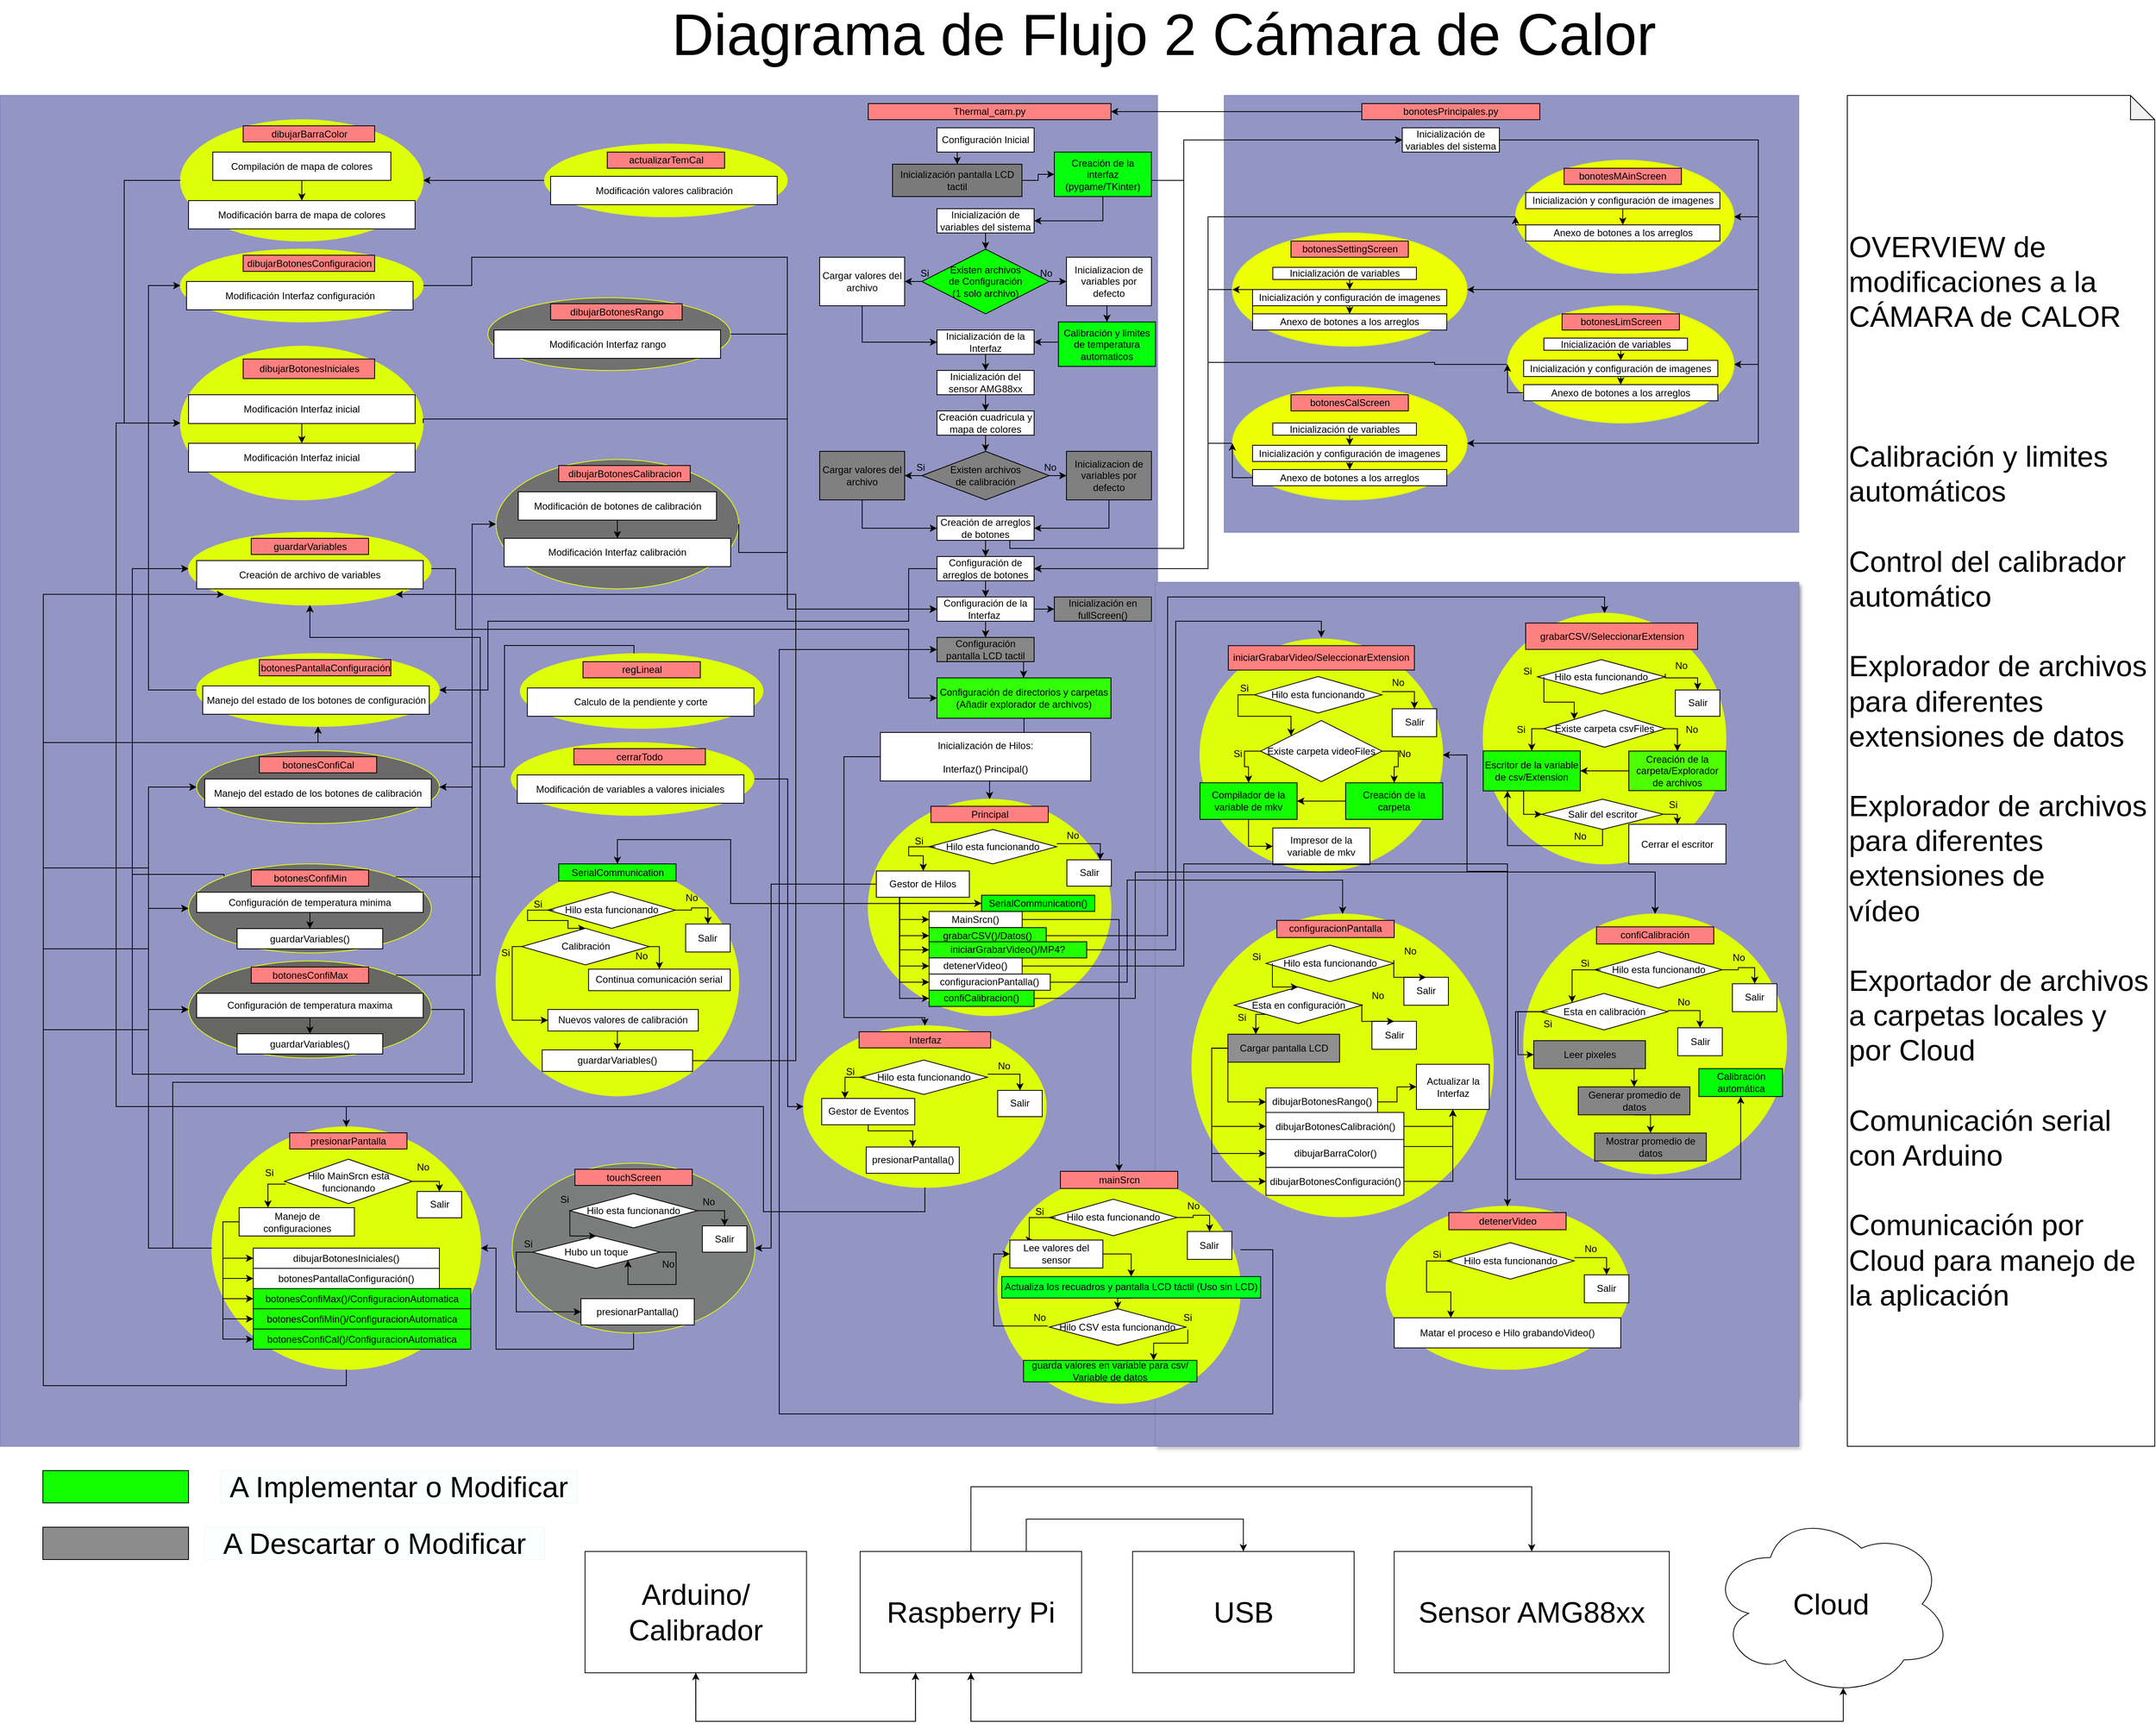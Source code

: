 <mxfile version="13.6.4" type="device"><diagram id="lveyg5rah4mujyyHkLmE" name="Page-1"><mxGraphModel dx="5351" dy="2757" grid="1" gridSize="10" guides="1" tooltips="1" connect="1" arrows="1" fold="1" page="1" pageScale="1" pageWidth="850" pageHeight="1100" math="0" shadow="0"><root><mxCell id="0"/><mxCell id="1" parent="0"/><mxCell id="WtDM77gTSsJNVE1flDJL-413" value="" style="group;fillColor=none;" parent="1" vertex="1" connectable="0"><mxGeometry x="-812.5" y="10" width="2047" height="1680" as="geometry"/></mxCell><mxCell id="WtDM77gTSsJNVE1flDJL-5" value="" style="rounded=0;whiteSpace=wrap;html=1;strokeColor=#8688C2;fillColor=#9395C4;shadow=0;" parent="WtDM77gTSsJNVE1flDJL-413" vertex="1"><mxGeometry x="-70" width="1310" height="1610" as="geometry"/></mxCell><mxCell id="WtDM77gTSsJNVE1flDJL-269" value="" style="group;shadow=0;" parent="WtDM77gTSsJNVE1flDJL-413" vertex="1" connectable="0"><mxGeometry x="1262.5" y="639.5" width="775" height="970" as="geometry"/></mxCell><mxCell id="WtDM77gTSsJNVE1flDJL-266" value="" style="ellipse;whiteSpace=wrap;html=1;fillColor=#DEFF0A;strokeColor=#E6FF05;" parent="WtDM77gTSsJNVE1flDJL-269" vertex="1"><mxGeometry width="300" height="127.454" as="geometry"/></mxCell><mxCell id="WtDM77gTSsJNVE1flDJL-267" value="&lt;font face=&quot;helvetica&quot;&gt;detenerVideo&lt;/font&gt;" style="rounded=0;whiteSpace=wrap;html=1;fillColor=#FF8080;" parent="WtDM77gTSsJNVE1flDJL-269" vertex="1"><mxGeometry x="77.5" y="10.621" width="145" height="28.323" as="geometry"/></mxCell><mxCell id="WtDM77gTSsJNVE1flDJL-268" value="Matar el proceso e hilo&lt;br&gt;de grabacion de video mkv" style="rounded=0;whiteSpace=wrap;html=1;" parent="WtDM77gTSsJNVE1flDJL-269" vertex="1"><mxGeometry x="10" y="49.565" width="280" height="49.565" as="geometry"/></mxCell><mxCell id="WtDM77gTSsJNVE1flDJL-412" value="" style="rounded=0;whiteSpace=wrap;html=1;shadow=1;strokeColor=#8688C2;fillColor=#9395C4;" parent="WtDM77gTSsJNVE1flDJL-269" vertex="1"><mxGeometry x="-25" y="-35.4" width="795" height="1005.4" as="geometry"/></mxCell><mxCell id="WtDM77gTSsJNVE1flDJL-369" value="" style="group" parent="WtDM77gTSsJNVE1flDJL-269" vertex="1" connectable="0"><mxGeometry x="430" y="350.5" width="325" height="302.5" as="geometry"/></mxCell><mxCell id="WtDM77gTSsJNVE1flDJL-355" value="" style="ellipse;whiteSpace=wrap;html=1;fillColor=#DEFF0A;strokeColor=#E6FF05;" parent="WtDM77gTSsJNVE1flDJL-369" vertex="1"><mxGeometry width="325" height="302.5" as="geometry"/></mxCell><mxCell id="WtDM77gTSsJNVE1flDJL-356" value="&lt;font face=&quot;helvetica&quot;&gt;confiCalibración&lt;/font&gt;" style="rounded=0;whiteSpace=wrap;html=1;fillColor=#FF8080;" parent="WtDM77gTSsJNVE1flDJL-369" vertex="1"><mxGeometry x="90" y="15" width="145" height="20" as="geometry"/></mxCell><mxCell id="WtDM77gTSsJNVE1flDJL-370" style="edgeStyle=orthogonalEdgeStyle;rounded=0;orthogonalLoop=1;jettySize=auto;html=1;exitX=1;exitY=0.5;exitDx=0;exitDy=0;entryX=0.5;entryY=0;entryDx=0;entryDy=0;" parent="WtDM77gTSsJNVE1flDJL-369" source="WtDM77gTSsJNVE1flDJL-358" target="WtDM77gTSsJNVE1flDJL-359" edge="1"><mxGeometry relative="1" as="geometry"/></mxCell><mxCell id="WtDM77gTSsJNVE1flDJL-358" value="Hilo esta funcionando" style="rhombus;whiteSpace=wrap;html=1;" parent="WtDM77gTSsJNVE1flDJL-369" vertex="1"><mxGeometry x="87.75" y="43.75" width="157.5" height="42.5" as="geometry"/></mxCell><mxCell id="WtDM77gTSsJNVE1flDJL-359" value="Salir" style="rounded=0;whiteSpace=wrap;html=1;" parent="WtDM77gTSsJNVE1flDJL-369" vertex="1"><mxGeometry x="258" y="81.25" width="55" height="32.5" as="geometry"/></mxCell><mxCell id="WtDM77gTSsJNVE1flDJL-360" value="No" style="text;html=1;strokeColor=none;fillColor=none;align=center;verticalAlign=middle;whiteSpace=wrap;rounded=0;" parent="WtDM77gTSsJNVE1flDJL-369" vertex="1"><mxGeometry x="245.5" y="41.25" width="40" height="20" as="geometry"/></mxCell><mxCell id="WtDM77gTSsJNVE1flDJL-371" style="edgeStyle=orthogonalEdgeStyle;rounded=0;orthogonalLoop=1;jettySize=auto;html=1;exitX=1;exitY=0.75;exitDx=0;exitDy=0;entryX=0;entryY=0;entryDx=0;entryDy=0;" parent="WtDM77gTSsJNVE1flDJL-369" source="WtDM77gTSsJNVE1flDJL-361" target="WtDM77gTSsJNVE1flDJL-362" edge="1"><mxGeometry relative="1" as="geometry"><Array as="points"><mxPoint x="60" y="65"/></Array></mxGeometry></mxCell><mxCell id="WtDM77gTSsJNVE1flDJL-361" value="Si" style="text;html=1;strokeColor=none;fillColor=none;align=center;verticalAlign=middle;whiteSpace=wrap;rounded=0;" parent="WtDM77gTSsJNVE1flDJL-369" vertex="1"><mxGeometry x="55.5" y="43.754" width="40" height="28.421" as="geometry"/></mxCell><mxCell id="WtDM77gTSsJNVE1flDJL-362" value="Esta en calibración" style="rhombus;whiteSpace=wrap;html=1;" parent="WtDM77gTSsJNVE1flDJL-369" vertex="1"><mxGeometry x="20.5" y="92.5" width="157.5" height="42.5" as="geometry"/></mxCell><mxCell id="WtDM77gTSsJNVE1flDJL-363" value="Salir" style="rounded=0;whiteSpace=wrap;html=1;" parent="WtDM77gTSsJNVE1flDJL-369" vertex="1"><mxGeometry x="190.5" y="132.5" width="55" height="32.5" as="geometry"/></mxCell><mxCell id="WtDM77gTSsJNVE1flDJL-373" style="edgeStyle=orthogonalEdgeStyle;rounded=0;orthogonalLoop=1;jettySize=auto;html=1;exitX=0;exitY=1;exitDx=0;exitDy=0;entryX=0.5;entryY=0;entryDx=0;entryDy=0;" parent="WtDM77gTSsJNVE1flDJL-369" source="WtDM77gTSsJNVE1flDJL-364" target="WtDM77gTSsJNVE1flDJL-363" edge="1"><mxGeometry relative="1" as="geometry"><Array as="points"><mxPoint x="218" y="113"/></Array></mxGeometry></mxCell><mxCell id="WtDM77gTSsJNVE1flDJL-364" value="No" style="text;html=1;strokeColor=none;fillColor=none;align=center;verticalAlign=middle;whiteSpace=wrap;rounded=0;" parent="WtDM77gTSsJNVE1flDJL-369" vertex="1"><mxGeometry x="178" y="92.5" width="40" height="20" as="geometry"/></mxCell><mxCell id="WtDM77gTSsJNVE1flDJL-372" style="edgeStyle=orthogonalEdgeStyle;rounded=0;orthogonalLoop=1;jettySize=auto;html=1;exitX=0.25;exitY=0;exitDx=0;exitDy=0;entryX=0;entryY=0.5;entryDx=0;entryDy=0;" parent="WtDM77gTSsJNVE1flDJL-369" source="WtDM77gTSsJNVE1flDJL-365" target="WtDM77gTSsJNVE1flDJL-366" edge="1"><mxGeometry relative="1" as="geometry"><Array as="points"><mxPoint x="-7" y="114"/><mxPoint x="-7" y="164"/></Array></mxGeometry></mxCell><mxCell id="WtDM77gTSsJNVE1flDJL-365" value="Si" style="text;html=1;strokeColor=none;fillColor=none;align=center;verticalAlign=middle;whiteSpace=wrap;rounded=0;" parent="WtDM77gTSsJNVE1flDJL-369" vertex="1"><mxGeometry x="10.25" y="113.754" width="40" height="28.421" as="geometry"/></mxCell><mxCell id="WtDM77gTSsJNVE1flDJL-376" style="edgeStyle=orthogonalEdgeStyle;rounded=0;orthogonalLoop=1;jettySize=auto;html=1;exitX=0.5;exitY=1;exitDx=0;exitDy=0;entryX=0.5;entryY=0;entryDx=0;entryDy=0;" parent="WtDM77gTSsJNVE1flDJL-369" source="WtDM77gTSsJNVE1flDJL-366" target="WtDM77gTSsJNVE1flDJL-367" edge="1"><mxGeometry relative="1" as="geometry"><Array as="points"><mxPoint x="137" y="180"/></Array></mxGeometry></mxCell><mxCell id="WtDM77gTSsJNVE1flDJL-366" value="Leer pixeles" style="rounded=0;whiteSpace=wrap;html=1;" parent="WtDM77gTSsJNVE1flDJL-369" vertex="1"><mxGeometry x="12.5" y="147.5" width="138" height="32.5" as="geometry"/></mxCell><mxCell id="WtDM77gTSsJNVE1flDJL-377" style="edgeStyle=orthogonalEdgeStyle;rounded=0;orthogonalLoop=1;jettySize=auto;html=1;exitX=0.5;exitY=1;exitDx=0;exitDy=0;entryX=0.5;entryY=0;entryDx=0;entryDy=0;" parent="WtDM77gTSsJNVE1flDJL-369" source="WtDM77gTSsJNVE1flDJL-367" target="WtDM77gTSsJNVE1flDJL-368" edge="1"><mxGeometry relative="1" as="geometry"/></mxCell><mxCell id="WtDM77gTSsJNVE1flDJL-367" value="Generar promedio de datos&lt;span style=&quot;color: rgba(0 , 0 , 0 , 0) ; font-family: monospace ; font-size: 0px&quot;&gt;%3CmxGraphModel%3E%3Croot%3E%3CmxCell%20id%3D%220%22%2F%3E%3CmxCell%20id%3D%221%22%20parent%3D%220%22%2F%3E%3CmxCell%20id%3D%222%22%20value%3D%22Leer%20pixeles%22%20style%3D%22rounded%3D0%3BwhiteSpace%3Dwrap%3Bhtml%3D1%3B%22%20vertex%3D%221%22%20parent%3D%221%22%3E%3CmxGeometry%20x%3D%22-725%22%20y%3D%22697.5%22%20width%3D%22138%22%20height%3D%2232.5%22%20as%3D%22geometry%22%2F%3E%3C%2FmxCell%3E%3C%2Froot%3E%3C%2FmxGraphModel%3E&lt;/span&gt;" style="rounded=0;whiteSpace=wrap;html=1;" parent="WtDM77gTSsJNVE1flDJL-369" vertex="1"><mxGeometry x="67.5" y="201.25" width="138" height="32.5" as="geometry"/></mxCell><mxCell id="WtDM77gTSsJNVE1flDJL-368" value="Mostrar promedio de datos&lt;span style=&quot;color: rgba(0 , 0 , 0 , 0) ; font-family: monospace ; font-size: 0px&quot;&gt;%3CmxGraphModel%3E%3Croot%3E%3CmxCell%20id%3D%220%22%2F%3E%3CmxCell%20id%3D%221%22%20parent%3D%220%22%2F%3E%3CmxCell%20id%3D%222%22%20value%3D%22Leer%20pixeles%22%20style%3D%22rounded%3D0%3BwhiteSpace%3Dwrap%3Bhtml%3D1%3B%22%20vertex%3D%221%22%20parent%3D%221%22%3E%3CmxGeometry%20x%3D%22-725%22%20y%3D%22697.5%22%20width%3D%22138%22%20height%3D%2232.5%22%20as%3D%22geometry%22%2F%3E%3C%2FmxCell%3E%3C%2Froot%3E%3C%2FmxGraphModel%3E&lt;/span&gt;" style="rounded=0;whiteSpace=wrap;html=1;" parent="WtDM77gTSsJNVE1flDJL-369" vertex="1"><mxGeometry x="87.75" y="255" width="138" height="32.5" as="geometry"/></mxCell><mxCell id="WtDM77gTSsJNVE1flDJL-313" value="" style="group" parent="WtDM77gTSsJNVE1flDJL-269" vertex="1" connectable="0"><mxGeometry x="30" y="30.5" width="300" height="270" as="geometry"/></mxCell><mxCell id="WtDM77gTSsJNVE1flDJL-240" value="" style="ellipse;whiteSpace=wrap;html=1;fillColor=#DEFF0A;strokeColor=#E6FF05;" parent="WtDM77gTSsJNVE1flDJL-313" vertex="1"><mxGeometry width="300" height="270" as="geometry"/></mxCell><mxCell id="WtDM77gTSsJNVE1flDJL-241" value="&lt;font face=&quot;helvetica&quot;&gt;iniciarGrabarVideo&lt;/font&gt;" style="rounded=0;whiteSpace=wrap;html=1;fillColor=#FF8080;" parent="WtDM77gTSsJNVE1flDJL-313" vertex="1"><mxGeometry x="80" y="7.816" width="145" height="28.421" as="geometry"/></mxCell><mxCell id="WtDM77gTSsJNVE1flDJL-242" value="Existe carpeta videoFiles" style="rhombus;whiteSpace=wrap;html=1;" parent="WtDM77gTSsJNVE1flDJL-313" vertex="1"><mxGeometry x="75" y="95.002" width="150" height="71.053" as="geometry"/></mxCell><mxCell id="WtDM77gTSsJNVE1flDJL-243" value="Compilador de la variable de mkv" style="rounded=0;whiteSpace=wrap;html=1;" parent="WtDM77gTSsJNVE1flDJL-313" vertex="1"><mxGeometry y="167.364" width="120" height="42.632" as="geometry"/></mxCell><mxCell id="WtDM77gTSsJNVE1flDJL-244" value="Creación de la carpeta" style="rounded=0;whiteSpace=wrap;html=1;" parent="WtDM77gTSsJNVE1flDJL-313" vertex="1"><mxGeometry x="180" y="167.364" width="120" height="42.632" as="geometry"/></mxCell><mxCell id="WtDM77gTSsJNVE1flDJL-247" value="Si" style="text;html=1;strokeColor=none;fillColor=none;align=center;verticalAlign=middle;whiteSpace=wrap;rounded=0;" parent="WtDM77gTSsJNVE1flDJL-313" vertex="1"><mxGeometry x="27.25" y="120.004" width="40" height="28.421" as="geometry"/></mxCell><mxCell id="WtDM77gTSsJNVE1flDJL-248" value="No" style="text;html=1;strokeColor=none;fillColor=none;align=center;verticalAlign=middle;whiteSpace=wrap;rounded=0;" parent="WtDM77gTSsJNVE1flDJL-313" vertex="1"><mxGeometry x="232.75" y="119.083" width="40" height="28.421" as="geometry"/></mxCell><mxCell id="WtDM77gTSsJNVE1flDJL-251" value="Impresor de la variable de mkv" style="rounded=0;whiteSpace=wrap;html=1;" parent="WtDM77gTSsJNVE1flDJL-313" vertex="1"><mxGeometry x="90" y="219.997" width="120" height="42.632" as="geometry"/></mxCell><mxCell id="WtDM77gTSsJNVE1flDJL-252" style="edgeStyle=orthogonalEdgeStyle;rounded=0;orthogonalLoop=1;jettySize=auto;html=1;exitX=0;exitY=0.5;exitDx=0;exitDy=0;entryX=0.5;entryY=0;entryDx=0;entryDy=0;" parent="WtDM77gTSsJNVE1flDJL-313" source="WtDM77gTSsJNVE1flDJL-242" target="WtDM77gTSsJNVE1flDJL-243" edge="1"><mxGeometry relative="1" as="geometry"/></mxCell><mxCell id="WtDM77gTSsJNVE1flDJL-253" style="edgeStyle=orthogonalEdgeStyle;rounded=0;orthogonalLoop=1;jettySize=auto;html=1;exitX=1;exitY=0.5;exitDx=0;exitDy=0;entryX=0.5;entryY=0;entryDx=0;entryDy=0;" parent="WtDM77gTSsJNVE1flDJL-313" source="WtDM77gTSsJNVE1flDJL-242" target="WtDM77gTSsJNVE1flDJL-244" edge="1"><mxGeometry relative="1" as="geometry"/></mxCell><mxCell id="WtDM77gTSsJNVE1flDJL-254" style="edgeStyle=orthogonalEdgeStyle;rounded=0;orthogonalLoop=1;jettySize=auto;html=1;exitX=0;exitY=0.5;exitDx=0;exitDy=0;entryX=1;entryY=0.5;entryDx=0;entryDy=0;" parent="WtDM77gTSsJNVE1flDJL-313" source="WtDM77gTSsJNVE1flDJL-244" target="WtDM77gTSsJNVE1flDJL-243" edge="1"><mxGeometry relative="1" as="geometry"/></mxCell><mxCell id="WtDM77gTSsJNVE1flDJL-255" style="edgeStyle=orthogonalEdgeStyle;rounded=0;orthogonalLoop=1;jettySize=auto;html=1;exitX=0.5;exitY=1;exitDx=0;exitDy=0;entryX=0;entryY=0.5;entryDx=0;entryDy=0;" parent="WtDM77gTSsJNVE1flDJL-313" source="WtDM77gTSsJNVE1flDJL-243" target="WtDM77gTSsJNVE1flDJL-251" edge="1"><mxGeometry relative="1" as="geometry"/></mxCell><mxCell id="WtDM77gTSsJNVE1flDJL-305" style="edgeStyle=orthogonalEdgeStyle;rounded=0;orthogonalLoop=1;jettySize=auto;html=1;exitX=0;exitY=0.5;exitDx=0;exitDy=0;entryX=0;entryY=0;entryDx=0;entryDy=0;" parent="WtDM77gTSsJNVE1flDJL-313" source="WtDM77gTSsJNVE1flDJL-301" target="WtDM77gTSsJNVE1flDJL-242" edge="1"><mxGeometry relative="1" as="geometry"><Array as="points"><mxPoint x="47" y="65"/><mxPoint x="47" y="90"/><mxPoint x="113" y="90"/></Array></mxGeometry></mxCell><mxCell id="WtDM77gTSsJNVE1flDJL-301" value="Hilo esta funcionando" style="rhombus;whiteSpace=wrap;html=1;" parent="WtDM77gTSsJNVE1flDJL-313" vertex="1"><mxGeometry x="67.25" y="43.75" width="157.5" height="42.5" as="geometry"/></mxCell><mxCell id="WtDM77gTSsJNVE1flDJL-302" value="Salir" style="rounded=0;whiteSpace=wrap;html=1;" parent="WtDM77gTSsJNVE1flDJL-313" vertex="1"><mxGeometry x="237.5" y="81.25" width="55" height="32.5" as="geometry"/></mxCell><mxCell id="WtDM77gTSsJNVE1flDJL-303" value="No" style="text;html=1;strokeColor=none;fillColor=none;align=center;verticalAlign=middle;whiteSpace=wrap;rounded=0;" parent="WtDM77gTSsJNVE1flDJL-313" vertex="1"><mxGeometry x="225" y="41.25" width="40" height="20" as="geometry"/></mxCell><mxCell id="WtDM77gTSsJNVE1flDJL-306" value="Si" style="text;html=1;strokeColor=none;fillColor=none;align=center;verticalAlign=middle;whiteSpace=wrap;rounded=0;" parent="WtDM77gTSsJNVE1flDJL-313" vertex="1"><mxGeometry x="35" y="43.754" width="40" height="28.421" as="geometry"/></mxCell><mxCell id="WtDM77gTSsJNVE1flDJL-307" style="edgeStyle=orthogonalEdgeStyle;rounded=0;orthogonalLoop=1;jettySize=auto;html=1;exitX=0;exitY=1;exitDx=0;exitDy=0;entryX=0.5;entryY=0;entryDx=0;entryDy=0;" parent="WtDM77gTSsJNVE1flDJL-313" source="WtDM77gTSsJNVE1flDJL-303" target="WtDM77gTSsJNVE1flDJL-302" edge="1"><mxGeometry relative="1" as="geometry"><Array as="points"><mxPoint x="265" y="61"/></Array></mxGeometry></mxCell><mxCell id="WtDM77gTSsJNVE1flDJL-343" value="" style="group" parent="WtDM77gTSsJNVE1flDJL-269" vertex="1" connectable="0"><mxGeometry x="20" y="350.5" width="372.5" height="352.5" as="geometry"/></mxCell><mxCell id="WtDM77gTSsJNVE1flDJL-296" value="" style="ellipse;whiteSpace=wrap;html=1;fillColor=#DEFF0A;strokeColor=#E6FF05;" parent="WtDM77gTSsJNVE1flDJL-343" vertex="1"><mxGeometry width="372.5" height="352.5" as="geometry"/></mxCell><mxCell id="WtDM77gTSsJNVE1flDJL-297" value="&lt;font face=&quot;helvetica&quot;&gt;configuracionPantalla&lt;/font&gt;" style="rounded=0;whiteSpace=wrap;html=1;fillColor=#FF8080;" parent="WtDM77gTSsJNVE1flDJL-343" vertex="1"><mxGeometry x="105" y="7.5" width="145" height="20" as="geometry"/></mxCell><mxCell id="WtDM77gTSsJNVE1flDJL-314" value="Hilo esta funcionando" style="rhombus;whiteSpace=wrap;html=1;" parent="WtDM77gTSsJNVE1flDJL-343" vertex="1"><mxGeometry x="91.75" y="36.25" width="157.5" height="42.5" as="geometry"/></mxCell><mxCell id="WtDM77gTSsJNVE1flDJL-315" value="Salir" style="rounded=0;whiteSpace=wrap;html=1;" parent="WtDM77gTSsJNVE1flDJL-343" vertex="1"><mxGeometry x="262" y="73.75" width="55" height="32.5" as="geometry"/></mxCell><mxCell id="WtDM77gTSsJNVE1flDJL-316" value="No" style="text;html=1;strokeColor=none;fillColor=none;align=center;verticalAlign=middle;whiteSpace=wrap;rounded=0;" parent="WtDM77gTSsJNVE1flDJL-343" vertex="1"><mxGeometry x="249.5" y="33.75" width="40" height="20" as="geometry"/></mxCell><mxCell id="WtDM77gTSsJNVE1flDJL-317" value="Si" style="text;html=1;strokeColor=none;fillColor=none;align=center;verticalAlign=middle;whiteSpace=wrap;rounded=0;" parent="WtDM77gTSsJNVE1flDJL-343" vertex="1"><mxGeometry x="59.5" y="36.254" width="40" height="28.421" as="geometry"/></mxCell><mxCell id="WtDM77gTSsJNVE1flDJL-319" value="Esta en configuración" style="rhombus;whiteSpace=wrap;html=1;" parent="WtDM77gTSsJNVE1flDJL-343" vertex="1"><mxGeometry x="52.5" y="85" width="157.5" height="42.5" as="geometry"/></mxCell><mxCell id="WtDM77gTSsJNVE1flDJL-323" value="Salir" style="rounded=0;whiteSpace=wrap;html=1;" parent="WtDM77gTSsJNVE1flDJL-343" vertex="1"><mxGeometry x="222.5" y="125" width="55" height="32.5" as="geometry"/></mxCell><mxCell id="WtDM77gTSsJNVE1flDJL-324" value="No" style="text;html=1;strokeColor=none;fillColor=none;align=center;verticalAlign=middle;whiteSpace=wrap;rounded=0;" parent="WtDM77gTSsJNVE1flDJL-343" vertex="1"><mxGeometry x="210" y="85" width="40" height="20" as="geometry"/></mxCell><mxCell id="WtDM77gTSsJNVE1flDJL-326" value="Si" style="text;html=1;strokeColor=none;fillColor=none;align=center;verticalAlign=middle;whiteSpace=wrap;rounded=0;" parent="WtDM77gTSsJNVE1flDJL-343" vertex="1"><mxGeometry x="42.25" y="106.254" width="40" height="28.421" as="geometry"/></mxCell><mxCell id="WtDM77gTSsJNVE1flDJL-327" value="Cargar pantalla LCD" style="rounded=0;whiteSpace=wrap;html=1;" parent="WtDM77gTSsJNVE1flDJL-343" vertex="1"><mxGeometry x="44.5" y="140" width="138" height="32.5" as="geometry"/></mxCell><mxCell id="WtDM77gTSsJNVE1flDJL-328" value="dibujarBotonesRango()" style="rounded=0;whiteSpace=wrap;html=1;" parent="WtDM77gTSsJNVE1flDJL-343" vertex="1"><mxGeometry x="91.5" y="202.5" width="138" height="32.5" as="geometry"/></mxCell><mxCell id="WtDM77gTSsJNVE1flDJL-329" value="dibujarBotonesCalibración()" style="rounded=0;whiteSpace=wrap;html=1;" parent="WtDM77gTSsJNVE1flDJL-343" vertex="1"><mxGeometry x="91.5" y="231" width="170.5" height="32.5" as="geometry"/></mxCell><mxCell id="WtDM77gTSsJNVE1flDJL-334" value="dibujarBarraColor()" style="rounded=0;whiteSpace=wrap;html=1;" parent="WtDM77gTSsJNVE1flDJL-343" vertex="1"><mxGeometry x="91.5" y="262.5" width="170.5" height="32.5" as="geometry"/></mxCell><mxCell id="WtDM77gTSsJNVE1flDJL-336" value="dibujarBotonesConfiguración()" style="rounded=0;whiteSpace=wrap;html=1;" parent="WtDM77gTSsJNVE1flDJL-343" vertex="1"><mxGeometry x="91.5" y="295" width="170.5" height="32.5" as="geometry"/></mxCell><mxCell id="WtDM77gTSsJNVE1flDJL-338" value="Actualizar la Interfaz" style="rounded=0;whiteSpace=wrap;html=1;" parent="WtDM77gTSsJNVE1flDJL-343" vertex="1"><mxGeometry x="277.5" y="175" width="90" height="52.5" as="geometry"/></mxCell><mxCell id="WtDM77gTSsJNVE1flDJL-318" style="edgeStyle=orthogonalEdgeStyle;rounded=0;orthogonalLoop=1;jettySize=auto;html=1;exitX=0;exitY=1;exitDx=0;exitDy=0;entryX=0.5;entryY=0;entryDx=0;entryDy=0;" parent="WtDM77gTSsJNVE1flDJL-343" source="WtDM77gTSsJNVE1flDJL-316" target="WtDM77gTSsJNVE1flDJL-315" edge="1"><mxGeometry relative="1" as="geometry"><Array as="points"><mxPoint x="250" y="74"/></Array></mxGeometry></mxCell><mxCell id="WtDM77gTSsJNVE1flDJL-322" style="edgeStyle=orthogonalEdgeStyle;rounded=0;orthogonalLoop=1;jettySize=auto;html=1;exitX=1;exitY=0.75;exitDx=0;exitDy=0;entryX=0.5;entryY=0;entryDx=0;entryDy=0;" parent="WtDM77gTSsJNVE1flDJL-343" source="WtDM77gTSsJNVE1flDJL-317" target="WtDM77gTSsJNVE1flDJL-319" edge="1"><mxGeometry relative="1" as="geometry"><Array as="points"><mxPoint x="100" y="85"/></Array></mxGeometry></mxCell><mxCell id="WtDM77gTSsJNVE1flDJL-325" style="edgeStyle=orthogonalEdgeStyle;rounded=0;orthogonalLoop=1;jettySize=auto;html=1;exitX=0;exitY=1;exitDx=0;exitDy=0;entryX=0.5;entryY=0;entryDx=0;entryDy=0;" parent="WtDM77gTSsJNVE1flDJL-343" source="WtDM77gTSsJNVE1flDJL-324" target="WtDM77gTSsJNVE1flDJL-323" edge="1"><mxGeometry relative="1" as="geometry"><Array as="points"><mxPoint x="210" y="125"/></Array></mxGeometry></mxCell><mxCell id="WtDM77gTSsJNVE1flDJL-331" style="edgeStyle=orthogonalEdgeStyle;rounded=0;orthogonalLoop=1;jettySize=auto;html=1;exitX=0;exitY=1;exitDx=0;exitDy=0;entryX=0.25;entryY=0;entryDx=0;entryDy=0;" parent="WtDM77gTSsJNVE1flDJL-343" source="WtDM77gTSsJNVE1flDJL-319" target="WtDM77gTSsJNVE1flDJL-327" edge="1"><mxGeometry relative="1" as="geometry"/></mxCell><mxCell id="WtDM77gTSsJNVE1flDJL-332" style="edgeStyle=orthogonalEdgeStyle;rounded=0;orthogonalLoop=1;jettySize=auto;html=1;exitX=0;exitY=0.5;exitDx=0;exitDy=0;entryX=0;entryY=0.5;entryDx=0;entryDy=0;" parent="WtDM77gTSsJNVE1flDJL-343" source="WtDM77gTSsJNVE1flDJL-327" target="WtDM77gTSsJNVE1flDJL-328" edge="1"><mxGeometry relative="1" as="geometry"><Array as="points"><mxPoint x="45" y="219"/></Array></mxGeometry></mxCell><mxCell id="WtDM77gTSsJNVE1flDJL-333" style="edgeStyle=orthogonalEdgeStyle;rounded=0;orthogonalLoop=1;jettySize=auto;html=1;exitX=0;exitY=0.5;exitDx=0;exitDy=0;entryX=0;entryY=0.5;entryDx=0;entryDy=0;" parent="WtDM77gTSsJNVE1flDJL-343" source="WtDM77gTSsJNVE1flDJL-327" target="WtDM77gTSsJNVE1flDJL-329" edge="1"><mxGeometry relative="1" as="geometry"/></mxCell><mxCell id="WtDM77gTSsJNVE1flDJL-335" style="edgeStyle=orthogonalEdgeStyle;rounded=0;orthogonalLoop=1;jettySize=auto;html=1;exitX=0;exitY=0.5;exitDx=0;exitDy=0;entryX=0;entryY=0.5;entryDx=0;entryDy=0;" parent="WtDM77gTSsJNVE1flDJL-343" source="WtDM77gTSsJNVE1flDJL-327" target="WtDM77gTSsJNVE1flDJL-334" edge="1"><mxGeometry relative="1" as="geometry"/></mxCell><mxCell id="WtDM77gTSsJNVE1flDJL-337" style="edgeStyle=orthogonalEdgeStyle;rounded=0;orthogonalLoop=1;jettySize=auto;html=1;exitX=0;exitY=0.5;exitDx=0;exitDy=0;entryX=0;entryY=0.5;entryDx=0;entryDy=0;" parent="WtDM77gTSsJNVE1flDJL-343" source="WtDM77gTSsJNVE1flDJL-327" target="WtDM77gTSsJNVE1flDJL-336" edge="1"><mxGeometry relative="1" as="geometry"/></mxCell><mxCell id="WtDM77gTSsJNVE1flDJL-339" style="edgeStyle=orthogonalEdgeStyle;rounded=0;orthogonalLoop=1;jettySize=auto;html=1;exitX=1;exitY=0.5;exitDx=0;exitDy=0;entryX=0;entryY=0.5;entryDx=0;entryDy=0;" parent="WtDM77gTSsJNVE1flDJL-343" source="WtDM77gTSsJNVE1flDJL-328" target="WtDM77gTSsJNVE1flDJL-338" edge="1"><mxGeometry relative="1" as="geometry"/></mxCell><mxCell id="WtDM77gTSsJNVE1flDJL-340" style="edgeStyle=orthogonalEdgeStyle;rounded=0;orthogonalLoop=1;jettySize=auto;html=1;exitX=1;exitY=0.5;exitDx=0;exitDy=0;entryX=0.5;entryY=1;entryDx=0;entryDy=0;" parent="WtDM77gTSsJNVE1flDJL-343" source="WtDM77gTSsJNVE1flDJL-329" target="WtDM77gTSsJNVE1flDJL-338" edge="1"><mxGeometry relative="1" as="geometry"/></mxCell><mxCell id="WtDM77gTSsJNVE1flDJL-341" style="edgeStyle=orthogonalEdgeStyle;rounded=0;orthogonalLoop=1;jettySize=auto;html=1;exitX=1;exitY=0.25;exitDx=0;exitDy=0;entryX=0.5;entryY=1;entryDx=0;entryDy=0;" parent="WtDM77gTSsJNVE1flDJL-343" source="WtDM77gTSsJNVE1flDJL-334" target="WtDM77gTSsJNVE1flDJL-338" edge="1"><mxGeometry relative="1" as="geometry"/></mxCell><mxCell id="WtDM77gTSsJNVE1flDJL-342" style="edgeStyle=orthogonalEdgeStyle;rounded=0;orthogonalLoop=1;jettySize=auto;html=1;exitX=1;exitY=0.5;exitDx=0;exitDy=0;entryX=0.5;entryY=1;entryDx=0;entryDy=0;" parent="WtDM77gTSsJNVE1flDJL-343" source="WtDM77gTSsJNVE1flDJL-336" target="WtDM77gTSsJNVE1flDJL-338" edge="1"><mxGeometry relative="1" as="geometry"/></mxCell><mxCell id="WtDM77gTSsJNVE1flDJL-440" value="" style="group" parent="WtDM77gTSsJNVE1flDJL-269" vertex="1" connectable="0"><mxGeometry x="260" y="690.5" width="300" height="190" as="geometry"/></mxCell><mxCell id="WtDM77gTSsJNVE1flDJL-433" value="" style="ellipse;whiteSpace=wrap;html=1;fillColor=#DEFF0A;strokeColor=#E6FF05;" parent="WtDM77gTSsJNVE1flDJL-440" vertex="1"><mxGeometry width="300" height="190" as="geometry"/></mxCell><mxCell id="WtDM77gTSsJNVE1flDJL-434" value="&lt;font face=&quot;helvetica&quot;&gt;detenerVideo&lt;/font&gt;" style="rounded=0;whiteSpace=wrap;html=1;fillColor=#FF8080;" parent="WtDM77gTSsJNVE1flDJL-440" vertex="1"><mxGeometry x="77.5" y="7.5" width="145" height="20" as="geometry"/></mxCell><mxCell id="WtDM77gTSsJNVE1flDJL-435" value="Matar el proceso e Hilo grabandoVideo()" style="rounded=0;whiteSpace=wrap;html=1;" parent="WtDM77gTSsJNVE1flDJL-440" vertex="1"><mxGeometry x="10" y="130" width="280" height="35" as="geometry"/></mxCell><mxCell id="WtDM77gTSsJNVE1flDJL-436" value="Hilo esta funcionando" style="rhombus;whiteSpace=wrap;html=1;" parent="WtDM77gTSsJNVE1flDJL-440" vertex="1"><mxGeometry x="74.75" y="42.5" width="157.5" height="42.5" as="geometry"/></mxCell><mxCell id="WtDM77gTSsJNVE1flDJL-437" value="Salir" style="rounded=0;whiteSpace=wrap;html=1;" parent="WtDM77gTSsJNVE1flDJL-440" vertex="1"><mxGeometry x="245" y="80" width="55" height="32.5" as="geometry"/></mxCell><mxCell id="WtDM77gTSsJNVE1flDJL-441" style="edgeStyle=orthogonalEdgeStyle;rounded=0;orthogonalLoop=1;jettySize=auto;html=1;exitX=0;exitY=1;exitDx=0;exitDy=0;entryX=0.5;entryY=0;entryDx=0;entryDy=0;" parent="WtDM77gTSsJNVE1flDJL-440" source="WtDM77gTSsJNVE1flDJL-438" target="WtDM77gTSsJNVE1flDJL-437" edge="1"><mxGeometry relative="1" as="geometry"><Array as="points"><mxPoint x="272" y="60"/></Array></mxGeometry></mxCell><mxCell id="WtDM77gTSsJNVE1flDJL-438" value="No" style="text;html=1;strokeColor=none;fillColor=none;align=center;verticalAlign=middle;whiteSpace=wrap;rounded=0;" parent="WtDM77gTSsJNVE1flDJL-440" vertex="1"><mxGeometry x="232.5" y="40" width="40" height="20" as="geometry"/></mxCell><mxCell id="WtDM77gTSsJNVE1flDJL-442" style="edgeStyle=orthogonalEdgeStyle;rounded=0;orthogonalLoop=1;jettySize=auto;html=1;exitX=1;exitY=0.75;exitDx=0;exitDy=0;entryX=0.25;entryY=0;entryDx=0;entryDy=0;" parent="WtDM77gTSsJNVE1flDJL-440" source="WtDM77gTSsJNVE1flDJL-439" target="WtDM77gTSsJNVE1flDJL-435" edge="1"><mxGeometry relative="1" as="geometry"><Array as="points"><mxPoint x="50" y="64"/><mxPoint x="50" y="100"/><mxPoint x="80" y="100"/></Array></mxGeometry></mxCell><mxCell id="WtDM77gTSsJNVE1flDJL-439" value="Si" style="text;html=1;strokeColor=none;fillColor=none;align=center;verticalAlign=middle;whiteSpace=wrap;rounded=0;" parent="WtDM77gTSsJNVE1flDJL-440" vertex="1"><mxGeometry x="42.5" y="42.504" width="40" height="28.421" as="geometry"/></mxCell><mxCell id="WtDM77gTSsJNVE1flDJL-451" style="edgeStyle=orthogonalEdgeStyle;rounded=0;orthogonalLoop=1;jettySize=auto;html=1;exitX=0.5;exitY=0;exitDx=0;exitDy=0;entryX=1;entryY=0.5;entryDx=0;entryDy=0;" parent="WtDM77gTSsJNVE1flDJL-269" source="WtDM77gTSsJNVE1flDJL-433" target="WtDM77gTSsJNVE1flDJL-240" edge="1"><mxGeometry relative="1" as="geometry"><Array as="points"><mxPoint x="410" y="301"/><mxPoint x="360" y="301"/><mxPoint x="360" y="166"/></Array></mxGeometry></mxCell><mxCell id="WtDM77gTSsJNVE1flDJL-456" value="" style="group" parent="WtDM77gTSsJNVE1flDJL-269" vertex="1" connectable="0"><mxGeometry x="-220" y="650" width="300" height="270" as="geometry"/></mxCell><mxCell id="WtDM77gTSsJNVE1flDJL-209" value="" style="ellipse;whiteSpace=wrap;html=1;fillColor=#DEFF0A;strokeColor=#E6FF05;" parent="WtDM77gTSsJNVE1flDJL-456" vertex="1"><mxGeometry y="5" width="300" height="265" as="geometry"/></mxCell><mxCell id="WtDM77gTSsJNVE1flDJL-210" value="&lt;font face=&quot;helvetica&quot;&gt;mainSrcn&lt;/font&gt;" style="rounded=0;whiteSpace=wrap;html=1;fillColor=#FF8080;" parent="WtDM77gTSsJNVE1flDJL-456" vertex="1"><mxGeometry x="77.5" width="145" height="20" as="geometry"/></mxCell><mxCell id="WtDM77gTSsJNVE1flDJL-460" style="edgeStyle=orthogonalEdgeStyle;rounded=0;orthogonalLoop=1;jettySize=auto;html=1;exitX=0.5;exitY=1;exitDx=0;exitDy=0;entryX=0.5;entryY=0;entryDx=0;entryDy=0;" parent="WtDM77gTSsJNVE1flDJL-456" source="WtDM77gTSsJNVE1flDJL-211" target="WtDM77gTSsJNVE1flDJL-453" edge="1"><mxGeometry relative="1" as="geometry"/></mxCell><mxCell id="WtDM77gTSsJNVE1flDJL-211" value="Actualiza los recuadros y pantalla LCD táctil" style="rounded=0;whiteSpace=wrap;html=1;" parent="WtDM77gTSsJNVE1flDJL-456" vertex="1"><mxGeometry x="10" y="125" width="280" height="25" as="geometry"/></mxCell><mxCell id="WtDM77gTSsJNVE1flDJL-212" value="guarda valores en variable para csv" style="rounded=0;whiteSpace=wrap;html=1;" parent="WtDM77gTSsJNVE1flDJL-456" vertex="1"><mxGeometry x="31.88" y="220" width="214.37" height="25" as="geometry"/></mxCell><mxCell id="WtDM77gTSsJNVE1flDJL-457" style="edgeStyle=orthogonalEdgeStyle;rounded=0;orthogonalLoop=1;jettySize=auto;html=1;exitX=1;exitY=0.5;exitDx=0;exitDy=0;entryX=0.5;entryY=0;entryDx=0;entryDy=0;" parent="WtDM77gTSsJNVE1flDJL-456" source="WtDM77gTSsJNVE1flDJL-445" target="WtDM77gTSsJNVE1flDJL-446" edge="1"><mxGeometry relative="1" as="geometry"/></mxCell><mxCell id="WtDM77gTSsJNVE1flDJL-445" value="Hilo esta funcionando" style="rhombus;whiteSpace=wrap;html=1;" parent="WtDM77gTSsJNVE1flDJL-456" vertex="1"><mxGeometry x="64.13" y="32.5" width="157.5" height="42.5" as="geometry"/></mxCell><mxCell id="WtDM77gTSsJNVE1flDJL-446" value="Salir" style="rounded=0;whiteSpace=wrap;html=1;" parent="WtDM77gTSsJNVE1flDJL-456" vertex="1"><mxGeometry x="234.38" y="70" width="55" height="32.5" as="geometry"/></mxCell><mxCell id="WtDM77gTSsJNVE1flDJL-447" value="No" style="text;html=1;strokeColor=none;fillColor=none;align=center;verticalAlign=middle;whiteSpace=wrap;rounded=0;" parent="WtDM77gTSsJNVE1flDJL-456" vertex="1"><mxGeometry x="221.88" y="30" width="40" height="20" as="geometry"/></mxCell><mxCell id="WtDM77gTSsJNVE1flDJL-458" style="edgeStyle=orthogonalEdgeStyle;rounded=0;orthogonalLoop=1;jettySize=auto;html=1;exitX=1;exitY=0.75;exitDx=0;exitDy=0;entryX=0.25;entryY=0;entryDx=0;entryDy=0;" parent="WtDM77gTSsJNVE1flDJL-456" source="WtDM77gTSsJNVE1flDJL-448" target="WtDM77gTSsJNVE1flDJL-452" edge="1"><mxGeometry relative="1" as="geometry"><Array as="points"><mxPoint x="39" y="54"/></Array></mxGeometry></mxCell><mxCell id="WtDM77gTSsJNVE1flDJL-448" value="Si" style="text;html=1;strokeColor=none;fillColor=none;align=center;verticalAlign=middle;whiteSpace=wrap;rounded=0;" parent="WtDM77gTSsJNVE1flDJL-456" vertex="1"><mxGeometry x="31.88" y="32.504" width="40" height="28.421" as="geometry"/></mxCell><mxCell id="WtDM77gTSsJNVE1flDJL-459" style="edgeStyle=orthogonalEdgeStyle;rounded=0;orthogonalLoop=1;jettySize=auto;html=1;exitX=1;exitY=0.5;exitDx=0;exitDy=0;entryX=0.5;entryY=0;entryDx=0;entryDy=0;" parent="WtDM77gTSsJNVE1flDJL-456" source="WtDM77gTSsJNVE1flDJL-452" target="WtDM77gTSsJNVE1flDJL-211" edge="1"><mxGeometry relative="1" as="geometry"/></mxCell><mxCell id="WtDM77gTSsJNVE1flDJL-452" value="Lee valores del sensor" style="rounded=0;whiteSpace=wrap;html=1;" parent="WtDM77gTSsJNVE1flDJL-456" vertex="1"><mxGeometry x="15" y="80" width="115" height="32.5" as="geometry"/></mxCell><mxCell id="WtDM77gTSsJNVE1flDJL-453" value="Hilo CSV esta funcionando" style="rhombus;whiteSpace=wrap;html=1;" parent="WtDM77gTSsJNVE1flDJL-456" vertex="1"><mxGeometry x="64.13" y="160" width="168.37" height="42.5" as="geometry"/></mxCell><mxCell id="WtDM77gTSsJNVE1flDJL-462" style="edgeStyle=orthogonalEdgeStyle;rounded=0;orthogonalLoop=1;jettySize=auto;html=1;exitX=0.75;exitY=1;exitDx=0;exitDy=0;entryX=0;entryY=0.5;entryDx=0;entryDy=0;" parent="WtDM77gTSsJNVE1flDJL-456" source="WtDM77gTSsJNVE1flDJL-454" target="WtDM77gTSsJNVE1flDJL-452" edge="1"><mxGeometry relative="1" as="geometry"><Array as="points"><mxPoint x="-5" y="180"/><mxPoint x="-5" y="96"/></Array></mxGeometry></mxCell><mxCell id="WtDM77gTSsJNVE1flDJL-454" value="No" style="text;html=1;strokeColor=none;fillColor=none;align=center;verticalAlign=middle;whiteSpace=wrap;rounded=0;" parent="WtDM77gTSsJNVE1flDJL-456" vertex="1"><mxGeometry x="31.88" y="160" width="40" height="20" as="geometry"/></mxCell><mxCell id="WtDM77gTSsJNVE1flDJL-461" style="edgeStyle=orthogonalEdgeStyle;rounded=0;orthogonalLoop=1;jettySize=auto;html=1;exitX=0.5;exitY=1;exitDx=0;exitDy=0;entryX=0.75;entryY=0;entryDx=0;entryDy=0;" parent="WtDM77gTSsJNVE1flDJL-456" source="WtDM77gTSsJNVE1flDJL-455" target="WtDM77gTSsJNVE1flDJL-212" edge="1"><mxGeometry relative="1" as="geometry"><Array as="points"><mxPoint x="235" y="200"/><mxPoint x="193" y="200"/></Array></mxGeometry></mxCell><mxCell id="WtDM77gTSsJNVE1flDJL-455" value="Si" style="text;html=1;strokeColor=none;fillColor=none;align=center;verticalAlign=middle;whiteSpace=wrap;rounded=0;" parent="WtDM77gTSsJNVE1flDJL-456" vertex="1"><mxGeometry x="215" y="155.794" width="40" height="28.421" as="geometry"/></mxCell><mxCell id="WtDM77gTSsJNVE1flDJL-421" value="" style="group" parent="WtDM77gTSsJNVE1flDJL-413" vertex="1" connectable="0"><mxGeometry x="802.5" y="1150" width="300" height="200" as="geometry"/></mxCell><mxCell id="WtDM77gTSsJNVE1flDJL-169" value="" style="ellipse;whiteSpace=wrap;html=1;fillColor=#DEFF0A;strokeColor=#E6FF05;" parent="WtDM77gTSsJNVE1flDJL-421" vertex="1"><mxGeometry width="300" height="200" as="geometry"/></mxCell><mxCell id="WtDM77gTSsJNVE1flDJL-170" value="&lt;font face=&quot;helvetica&quot;&gt;Interfaz&lt;/font&gt;" style="rounded=0;whiteSpace=wrap;html=1;fillColor=#FF8080;" parent="WtDM77gTSsJNVE1flDJL-421" vertex="1"><mxGeometry x="68.75" y="7.5" width="162.5" height="20" as="geometry"/></mxCell><mxCell id="WtDM77gTSsJNVE1flDJL-415" value="Hilo esta funcionando" style="rhombus;whiteSpace=wrap;html=1;" parent="WtDM77gTSsJNVE1flDJL-421" vertex="1"><mxGeometry x="69.75" y="42.5" width="157.5" height="42.5" as="geometry"/></mxCell><mxCell id="WtDM77gTSsJNVE1flDJL-416" value="Salir" style="rounded=0;whiteSpace=wrap;html=1;" parent="WtDM77gTSsJNVE1flDJL-421" vertex="1"><mxGeometry x="240" y="80" width="55" height="32.5" as="geometry"/></mxCell><mxCell id="WtDM77gTSsJNVE1flDJL-422" style="edgeStyle=orthogonalEdgeStyle;rounded=0;orthogonalLoop=1;jettySize=auto;html=1;exitX=0;exitY=1;exitDx=0;exitDy=0;entryX=0.5;entryY=0;entryDx=0;entryDy=0;" parent="WtDM77gTSsJNVE1flDJL-421" source="WtDM77gTSsJNVE1flDJL-417" target="WtDM77gTSsJNVE1flDJL-416" edge="1"><mxGeometry relative="1" as="geometry"><Array as="points"><mxPoint x="268" y="60"/></Array></mxGeometry></mxCell><mxCell id="WtDM77gTSsJNVE1flDJL-417" value="No" style="text;html=1;strokeColor=none;fillColor=none;align=center;verticalAlign=middle;whiteSpace=wrap;rounded=0;" parent="WtDM77gTSsJNVE1flDJL-421" vertex="1"><mxGeometry x="227.5" y="40" width="40" height="20" as="geometry"/></mxCell><mxCell id="WtDM77gTSsJNVE1flDJL-423" style="edgeStyle=orthogonalEdgeStyle;rounded=0;orthogonalLoop=1;jettySize=auto;html=1;exitX=1;exitY=0.75;exitDx=0;exitDy=0;entryX=0.25;entryY=0;entryDx=0;entryDy=0;" parent="WtDM77gTSsJNVE1flDJL-421" source="WtDM77gTSsJNVE1flDJL-418" target="WtDM77gTSsJNVE1flDJL-419" edge="1"><mxGeometry relative="1" as="geometry"/></mxCell><mxCell id="WtDM77gTSsJNVE1flDJL-418" value="Si" style="text;html=1;strokeColor=none;fillColor=none;align=center;verticalAlign=middle;whiteSpace=wrap;rounded=0;" parent="WtDM77gTSsJNVE1flDJL-421" vertex="1"><mxGeometry x="37.5" y="42.504" width="40" height="28.421" as="geometry"/></mxCell><mxCell id="WtDM77gTSsJNVE1flDJL-425" style="edgeStyle=orthogonalEdgeStyle;rounded=0;orthogonalLoop=1;jettySize=auto;html=1;exitX=0.5;exitY=1;exitDx=0;exitDy=0;entryX=0.5;entryY=0;entryDx=0;entryDy=0;" parent="WtDM77gTSsJNVE1flDJL-421" source="WtDM77gTSsJNVE1flDJL-419" target="WtDM77gTSsJNVE1flDJL-420" edge="1"><mxGeometry relative="1" as="geometry"><Array as="points"><mxPoint x="80" y="130"/><mxPoint x="135" y="130"/></Array></mxGeometry></mxCell><mxCell id="WtDM77gTSsJNVE1flDJL-419" value="Gestor de Eventos" style="rounded=0;whiteSpace=wrap;html=1;" parent="WtDM77gTSsJNVE1flDJL-421" vertex="1"><mxGeometry x="22.5" y="90" width="115" height="32.5" as="geometry"/></mxCell><mxCell id="WtDM77gTSsJNVE1flDJL-420" value="presionarPantalla()" style="rounded=0;whiteSpace=wrap;html=1;" parent="WtDM77gTSsJNVE1flDJL-421" vertex="1"><mxGeometry x="77.5" y="150" width="115" height="32.5" as="geometry"/></mxCell><mxCell id="WtDM77gTSsJNVE1flDJL-295" value="" style="group" parent="WtDM77gTSsJNVE1flDJL-413" vertex="1" connectable="0"><mxGeometry x="442.5" y="1320" width="300" height="210" as="geometry"/></mxCell><mxCell id="WtDM77gTSsJNVE1flDJL-278" value="" style="ellipse;whiteSpace=wrap;html=1;fillColor=#DEFF0A;strokeColor=#E6FF05;" parent="WtDM77gTSsJNVE1flDJL-295" vertex="1"><mxGeometry width="300" height="210" as="geometry"/></mxCell><mxCell id="WtDM77gTSsJNVE1flDJL-279" value="&lt;font face=&quot;helvetica&quot;&gt;touchScreen&lt;/font&gt;" style="rounded=0;whiteSpace=wrap;html=1;fillColor=#FF8080;" parent="WtDM77gTSsJNVE1flDJL-295" vertex="1"><mxGeometry x="77.5" y="7.5" width="145" height="20" as="geometry"/></mxCell><mxCell id="WtDM77gTSsJNVE1flDJL-281" value="Hilo esta funcionando" style="rhombus;whiteSpace=wrap;html=1;" parent="WtDM77gTSsJNVE1flDJL-295" vertex="1"><mxGeometry x="71.25" y="37.5" width="157.5" height="42.5" as="geometry"/></mxCell><mxCell id="WtDM77gTSsJNVE1flDJL-282" value="Salir" style="rounded=0;whiteSpace=wrap;html=1;" parent="WtDM77gTSsJNVE1flDJL-295" vertex="1"><mxGeometry x="235" y="77.5" width="55" height="32.5" as="geometry"/></mxCell><mxCell id="WtDM77gTSsJNVE1flDJL-284" value="Hubo un toque" style="rhombus;whiteSpace=wrap;html=1;" parent="WtDM77gTSsJNVE1flDJL-295" vertex="1"><mxGeometry x="25" y="90" width="157.5" height="40" as="geometry"/></mxCell><mxCell id="WtDM77gTSsJNVE1flDJL-288" value="presionarPantalla()" style="rounded=0;whiteSpace=wrap;html=1;" parent="WtDM77gTSsJNVE1flDJL-295" vertex="1"><mxGeometry x="85" y="167.5" width="140" height="32.5" as="geometry"/></mxCell><mxCell id="WtDM77gTSsJNVE1flDJL-291" value="Si" style="text;html=1;strokeColor=none;fillColor=none;align=center;verticalAlign=middle;whiteSpace=wrap;rounded=0;" parent="WtDM77gTSsJNVE1flDJL-295" vertex="1"><mxGeometry x="45" y="35" width="40" height="20" as="geometry"/></mxCell><mxCell id="WtDM77gTSsJNVE1flDJL-292" value="Si" style="text;html=1;strokeColor=none;fillColor=none;align=center;verticalAlign=middle;whiteSpace=wrap;rounded=0;" parent="WtDM77gTSsJNVE1flDJL-295" vertex="1"><mxGeometry y="90" width="40" height="20" as="geometry"/></mxCell><mxCell id="WtDM77gTSsJNVE1flDJL-293" value="No" style="text;html=1;strokeColor=none;fillColor=none;align=center;verticalAlign=middle;whiteSpace=wrap;rounded=0;" parent="WtDM77gTSsJNVE1flDJL-295" vertex="1"><mxGeometry x="222.5" y="37.5" width="40" height="20" as="geometry"/></mxCell><mxCell id="WtDM77gTSsJNVE1flDJL-294" value="No" style="text;html=1;strokeColor=none;fillColor=none;align=center;verticalAlign=middle;whiteSpace=wrap;rounded=0;" parent="WtDM77gTSsJNVE1flDJL-295" vertex="1"><mxGeometry x="172.5" y="115" width="40" height="20" as="geometry"/></mxCell><mxCell id="WtDM77gTSsJNVE1flDJL-283" style="edgeStyle=orthogonalEdgeStyle;rounded=0;orthogonalLoop=1;jettySize=auto;html=1;exitX=1;exitY=0.5;exitDx=0;exitDy=0;entryX=0.5;entryY=0;entryDx=0;entryDy=0;" parent="WtDM77gTSsJNVE1flDJL-295" source="WtDM77gTSsJNVE1flDJL-281" target="WtDM77gTSsJNVE1flDJL-282" edge="1"><mxGeometry relative="1" as="geometry"/></mxCell><mxCell id="WtDM77gTSsJNVE1flDJL-286" style="edgeStyle=orthogonalEdgeStyle;rounded=0;orthogonalLoop=1;jettySize=auto;html=1;exitX=0;exitY=0.5;exitDx=0;exitDy=0;entryX=0.5;entryY=0;entryDx=0;entryDy=0;" parent="WtDM77gTSsJNVE1flDJL-295" source="WtDM77gTSsJNVE1flDJL-281" target="WtDM77gTSsJNVE1flDJL-284" edge="1"><mxGeometry relative="1" as="geometry"><Array as="points"><mxPoint x="71" y="90"/></Array></mxGeometry></mxCell><mxCell id="WtDM77gTSsJNVE1flDJL-287" style="edgeStyle=orthogonalEdgeStyle;rounded=0;orthogonalLoop=1;jettySize=auto;html=1;exitX=1;exitY=0.5;exitDx=0;exitDy=0;entryX=1;entryY=1;entryDx=0;entryDy=0;" parent="WtDM77gTSsJNVE1flDJL-295" source="WtDM77gTSsJNVE1flDJL-284" target="WtDM77gTSsJNVE1flDJL-284" edge="1"><mxGeometry relative="1" as="geometry"/></mxCell><mxCell id="WtDM77gTSsJNVE1flDJL-290" style="edgeStyle=orthogonalEdgeStyle;rounded=0;orthogonalLoop=1;jettySize=auto;html=1;exitX=0;exitY=0.5;exitDx=0;exitDy=0;entryX=0;entryY=0.5;entryDx=0;entryDy=0;" parent="WtDM77gTSsJNVE1flDJL-295" source="WtDM77gTSsJNVE1flDJL-284" target="WtDM77gTSsJNVE1flDJL-288" edge="1"><mxGeometry relative="1" as="geometry"/></mxCell><mxCell id="WtDM77gTSsJNVE1flDJL-474" value="" style="group" parent="WtDM77gTSsJNVE1flDJL-413" vertex="1" connectable="0"><mxGeometry x="71.25" y="1275" width="332.5" height="300" as="geometry"/></mxCell><mxCell id="WtDM77gTSsJNVE1flDJL-196" value="" style="ellipse;whiteSpace=wrap;html=1;fillColor=#DEFF0A;strokeColor=#E6FF05;" parent="WtDM77gTSsJNVE1flDJL-474" vertex="1"><mxGeometry width="332.5" height="300" as="geometry"/></mxCell><mxCell id="WtDM77gTSsJNVE1flDJL-197" value="&lt;font face=&quot;helvetica&quot;&gt;presionarPantalla&lt;/font&gt;" style="rounded=0;whiteSpace=wrap;html=1;fillColor=#FF8080;" parent="WtDM77gTSsJNVE1flDJL-474" vertex="1"><mxGeometry x="96.25" y="7.5" width="145" height="20" as="geometry"/></mxCell><mxCell id="WtDM77gTSsJNVE1flDJL-477" style="edgeStyle=orthogonalEdgeStyle;rounded=0;orthogonalLoop=1;jettySize=auto;html=1;exitX=0;exitY=0.5;exitDx=0;exitDy=0;entryX=0;entryY=0.5;entryDx=0;entryDy=0;" parent="WtDM77gTSsJNVE1flDJL-474" source="WtDM77gTSsJNVE1flDJL-198" target="WtDM77gTSsJNVE1flDJL-469" edge="1"><mxGeometry relative="1" as="geometry"/></mxCell><mxCell id="WtDM77gTSsJNVE1flDJL-478" style="edgeStyle=orthogonalEdgeStyle;rounded=0;orthogonalLoop=1;jettySize=auto;html=1;exitX=0;exitY=0.5;exitDx=0;exitDy=0;entryX=0;entryY=0.5;entryDx=0;entryDy=0;" parent="WtDM77gTSsJNVE1flDJL-474" source="WtDM77gTSsJNVE1flDJL-198" target="WtDM77gTSsJNVE1flDJL-470" edge="1"><mxGeometry relative="1" as="geometry"/></mxCell><mxCell id="WtDM77gTSsJNVE1flDJL-479" style="edgeStyle=orthogonalEdgeStyle;rounded=0;orthogonalLoop=1;jettySize=auto;html=1;exitX=0;exitY=0.5;exitDx=0;exitDy=0;entryX=0;entryY=0.5;entryDx=0;entryDy=0;" parent="WtDM77gTSsJNVE1flDJL-474" source="WtDM77gTSsJNVE1flDJL-198" target="WtDM77gTSsJNVE1flDJL-471" edge="1"><mxGeometry relative="1" as="geometry"/></mxCell><mxCell id="WtDM77gTSsJNVE1flDJL-480" style="edgeStyle=orthogonalEdgeStyle;rounded=0;orthogonalLoop=1;jettySize=auto;html=1;exitX=0;exitY=0.5;exitDx=0;exitDy=0;entryX=0;entryY=0.5;entryDx=0;entryDy=0;" parent="WtDM77gTSsJNVE1flDJL-474" source="WtDM77gTSsJNVE1flDJL-198" target="WtDM77gTSsJNVE1flDJL-472" edge="1"><mxGeometry relative="1" as="geometry"/></mxCell><mxCell id="WtDM77gTSsJNVE1flDJL-481" style="edgeStyle=orthogonalEdgeStyle;rounded=0;orthogonalLoop=1;jettySize=auto;html=1;exitX=0;exitY=0.5;exitDx=0;exitDy=0;entryX=0;entryY=0.5;entryDx=0;entryDy=0;" parent="WtDM77gTSsJNVE1flDJL-474" source="WtDM77gTSsJNVE1flDJL-198" target="WtDM77gTSsJNVE1flDJL-473" edge="1"><mxGeometry relative="1" as="geometry"/></mxCell><mxCell id="WtDM77gTSsJNVE1flDJL-198" value="Manejo de configuraciones" style="rounded=0;whiteSpace=wrap;html=1;" parent="WtDM77gTSsJNVE1flDJL-474" vertex="1"><mxGeometry x="33.75" y="100" width="142.5" height="35" as="geometry"/></mxCell><mxCell id="WtDM77gTSsJNVE1flDJL-475" style="edgeStyle=orthogonalEdgeStyle;rounded=0;orthogonalLoop=1;jettySize=auto;html=1;exitX=1;exitY=0.5;exitDx=0;exitDy=0;entryX=0.5;entryY=0;entryDx=0;entryDy=0;" parent="WtDM77gTSsJNVE1flDJL-474" source="WtDM77gTSsJNVE1flDJL-465" target="WtDM77gTSsJNVE1flDJL-466" edge="1"><mxGeometry relative="1" as="geometry"/></mxCell><mxCell id="WtDM77gTSsJNVE1flDJL-465" value="Hilo MainSrcn esta funcionando" style="rhombus;whiteSpace=wrap;html=1;" parent="WtDM77gTSsJNVE1flDJL-474" vertex="1"><mxGeometry x="90" y="40" width="157.5" height="55" as="geometry"/></mxCell><mxCell id="WtDM77gTSsJNVE1flDJL-466" value="Salir" style="rounded=0;whiteSpace=wrap;html=1;" parent="WtDM77gTSsJNVE1flDJL-474" vertex="1"><mxGeometry x="253.75" y="80" width="55" height="32.5" as="geometry"/></mxCell><mxCell id="WtDM77gTSsJNVE1flDJL-467" value="No" style="text;html=1;strokeColor=none;fillColor=none;align=center;verticalAlign=middle;whiteSpace=wrap;rounded=0;" parent="WtDM77gTSsJNVE1flDJL-474" vertex="1"><mxGeometry x="241.25" y="40" width="40" height="20" as="geometry"/></mxCell><mxCell id="WtDM77gTSsJNVE1flDJL-476" style="edgeStyle=orthogonalEdgeStyle;rounded=0;orthogonalLoop=1;jettySize=auto;html=1;exitX=1;exitY=1;exitDx=0;exitDy=0;entryX=0.25;entryY=0;entryDx=0;entryDy=0;" parent="WtDM77gTSsJNVE1flDJL-474" source="WtDM77gTSsJNVE1flDJL-468" target="WtDM77gTSsJNVE1flDJL-198" edge="1"><mxGeometry relative="1" as="geometry"/></mxCell><mxCell id="WtDM77gTSsJNVE1flDJL-468" value="Si" style="text;html=1;strokeColor=none;fillColor=none;align=center;verticalAlign=middle;whiteSpace=wrap;rounded=0;" parent="WtDM77gTSsJNVE1flDJL-474" vertex="1"><mxGeometry x="51.25" y="42.504" width="40" height="28.421" as="geometry"/></mxCell><mxCell id="WtDM77gTSsJNVE1flDJL-469" value="dibujarBotonesIniciales()" style="rounded=0;whiteSpace=wrap;html=1;" parent="WtDM77gTSsJNVE1flDJL-474" vertex="1"><mxGeometry x="51.25" y="150" width="230" height="25" as="geometry"/></mxCell><mxCell id="WtDM77gTSsJNVE1flDJL-470" value="&lt;span style=&quot;font-family: &amp;#34;helvetica&amp;#34;&quot;&gt;botonesPantallaConfiguración()&lt;/span&gt;" style="rounded=0;whiteSpace=wrap;html=1;" parent="WtDM77gTSsJNVE1flDJL-474" vertex="1"><mxGeometry x="51.25" y="175" width="230" height="25" as="geometry"/></mxCell><mxCell id="WtDM77gTSsJNVE1flDJL-473" value="&lt;span style=&quot;font-family: &amp;#34;helvetica&amp;#34;&quot;&gt;botonesConfiCal()&lt;/span&gt;" style="rounded=0;whiteSpace=wrap;html=1;" parent="WtDM77gTSsJNVE1flDJL-474" vertex="1"><mxGeometry x="51.25" y="250" width="230" height="25" as="geometry"/></mxCell><mxCell id="WtDM77gTSsJNVE1flDJL-472" value="&lt;span style=&quot;font-family: &amp;#34;helvetica&amp;#34;&quot;&gt;botonesConfiMin()&lt;/span&gt;" style="rounded=0;whiteSpace=wrap;html=1;" parent="WtDM77gTSsJNVE1flDJL-474" vertex="1"><mxGeometry x="51.25" y="225" width="230" height="25" as="geometry"/></mxCell><mxCell id="WtDM77gTSsJNVE1flDJL-471" value="&lt;span style=&quot;font-family: &amp;#34;helvetica&amp;#34;&quot;&gt;botonesConfiMax()&lt;/span&gt;" style="rounded=0;whiteSpace=wrap;html=1;" parent="WtDM77gTSsJNVE1flDJL-474" vertex="1"><mxGeometry x="51.25" y="200" width="230" height="25" as="geometry"/></mxCell><mxCell id="WtDM77gTSsJNVE1flDJL-483" style="edgeStyle=orthogonalEdgeStyle;rounded=0;orthogonalLoop=1;jettySize=auto;html=1;exitX=0;exitY=1;exitDx=0;exitDy=0;entryX=0.5;entryY=0;entryDx=0;entryDy=0;" parent="WtDM77gTSsJNVE1flDJL-413" source="WtDM77gTSsJNVE1flDJL-169" target="WtDM77gTSsJNVE1flDJL-196" edge="1"><mxGeometry relative="1" as="geometry"><Array as="points"><mxPoint x="683" y="1321"/><mxPoint x="683" y="1250"/><mxPoint x="238" y="1250"/></Array></mxGeometry></mxCell><mxCell id="WtDM77gTSsJNVE1flDJL-199" style="edgeStyle=orthogonalEdgeStyle;rounded=0;orthogonalLoop=1;jettySize=auto;html=1;exitX=0;exitY=0.5;exitDx=0;exitDy=0;entryX=0;entryY=0.5;entryDx=0;entryDy=0;" parent="WtDM77gTSsJNVE1flDJL-413" source="WtDM77gTSsJNVE1flDJL-196" target="WtDM77gTSsJNVE1flDJL-181" edge="1"><mxGeometry relative="1" as="geometry"><Array as="points"><mxPoint x="-7" y="1425"/><mxPoint x="-7" y="1155"/></Array></mxGeometry></mxCell><mxCell id="WtDM77gTSsJNVE1flDJL-485" value="" style="group" parent="WtDM77gTSsJNVE1flDJL-413" vertex="1" connectable="0"><mxGeometry x="42.5" y="1110" width="300" height="90" as="geometry"/></mxCell><mxCell id="WtDM77gTSsJNVE1flDJL-181" value="" style="ellipse;whiteSpace=wrap;html=1;fillColor=#DEFF0A;strokeColor=#E6FF05;" parent="WtDM77gTSsJNVE1flDJL-485" vertex="1"><mxGeometry width="300" height="90" as="geometry"/></mxCell><mxCell id="WtDM77gTSsJNVE1flDJL-182" value="&lt;font face=&quot;helvetica&quot;&gt;botonesConfiMax&lt;/font&gt;" style="rounded=0;whiteSpace=wrap;html=1;fillColor=#FF8080;" parent="WtDM77gTSsJNVE1flDJL-485" vertex="1"><mxGeometry x="77.5" y="7.5" width="145" height="20" as="geometry"/></mxCell><mxCell id="WtDM77gTSsJNVE1flDJL-183" value="Configuración de temperatura maxima" style="rounded=0;whiteSpace=wrap;html=1;" parent="WtDM77gTSsJNVE1flDJL-485" vertex="1"><mxGeometry x="10" y="35" width="280" height="35" as="geometry"/></mxCell><mxCell id="WtDM77gTSsJNVE1flDJL-486" value="" style="group" parent="WtDM77gTSsJNVE1flDJL-413" vertex="1" connectable="0"><mxGeometry x="42.5" y="1010" width="300" height="90" as="geometry"/></mxCell><mxCell id="WtDM77gTSsJNVE1flDJL-184" value="" style="ellipse;whiteSpace=wrap;html=1;fillColor=#DEFF0A;strokeColor=#E6FF05;" parent="WtDM77gTSsJNVE1flDJL-486" vertex="1"><mxGeometry width="300" height="90" as="geometry"/></mxCell><mxCell id="WtDM77gTSsJNVE1flDJL-185" value="&lt;font face=&quot;helvetica&quot;&gt;botonesConfiMin&lt;/font&gt;" style="rounded=0;whiteSpace=wrap;html=1;fillColor=#FF8080;" parent="WtDM77gTSsJNVE1flDJL-486" vertex="1"><mxGeometry x="77.5" y="7.5" width="145" height="20" as="geometry"/></mxCell><mxCell id="WtDM77gTSsJNVE1flDJL-186" value="Configuración de temperatura minima" style="rounded=0;whiteSpace=wrap;html=1;" parent="WtDM77gTSsJNVE1flDJL-486" vertex="1"><mxGeometry x="10" y="35" width="280" height="35" as="geometry"/></mxCell><mxCell id="WtDM77gTSsJNVE1flDJL-200" style="edgeStyle=orthogonalEdgeStyle;rounded=0;orthogonalLoop=1;jettySize=auto;html=1;exitX=0;exitY=0.5;exitDx=0;exitDy=0;entryX=0;entryY=0.5;entryDx=0;entryDy=0;" parent="WtDM77gTSsJNVE1flDJL-413" source="WtDM77gTSsJNVE1flDJL-196" target="WtDM77gTSsJNVE1flDJL-184" edge="1"><mxGeometry relative="1" as="geometry"><Array as="points"><mxPoint x="-7" y="1425"/><mxPoint x="-7" y="1055"/></Array></mxGeometry></mxCell><mxCell id="WtDM77gTSsJNVE1flDJL-487" value="" style="group" parent="WtDM77gTSsJNVE1flDJL-413" vertex="1" connectable="0"><mxGeometry x="42.5" y="910" width="300" height="90" as="geometry"/></mxCell><mxCell id="WtDM77gTSsJNVE1flDJL-192" value="" style="ellipse;whiteSpace=wrap;html=1;fillColor=#DEFF0A;strokeColor=#E6FF05;" parent="WtDM77gTSsJNVE1flDJL-487" vertex="1"><mxGeometry width="300" height="90" as="geometry"/></mxCell><mxCell id="WtDM77gTSsJNVE1flDJL-193" value="&lt;font face=&quot;helvetica&quot;&gt;botonesConfiCal&lt;/font&gt;" style="rounded=0;whiteSpace=wrap;html=1;fillColor=#FF8080;" parent="WtDM77gTSsJNVE1flDJL-487" vertex="1"><mxGeometry x="77.5" y="7.5" width="145" height="20" as="geometry"/></mxCell><mxCell id="WtDM77gTSsJNVE1flDJL-194" value="Manejo del estado de los botones de calibración" style="rounded=0;whiteSpace=wrap;html=1;" parent="WtDM77gTSsJNVE1flDJL-487" vertex="1"><mxGeometry x="10" y="35" width="280" height="35" as="geometry"/></mxCell><mxCell id="WtDM77gTSsJNVE1flDJL-201" style="edgeStyle=orthogonalEdgeStyle;rounded=0;orthogonalLoop=1;jettySize=auto;html=1;exitX=0;exitY=0.5;exitDx=0;exitDy=0;" parent="WtDM77gTSsJNVE1flDJL-413" source="WtDM77gTSsJNVE1flDJL-196" edge="1"><mxGeometry relative="1" as="geometry"><mxPoint x="42.5" y="950" as="targetPoint"/><Array as="points"><mxPoint x="-7" y="1425"/><mxPoint x="-7" y="950"/></Array></mxGeometry></mxCell><mxCell id="WtDM77gTSsJNVE1flDJL-202" style="edgeStyle=orthogonalEdgeStyle;rounded=0;orthogonalLoop=1;jettySize=auto;html=1;exitX=0;exitY=0.5;exitDx=0;exitDy=0;entryX=0.5;entryY=1;entryDx=0;entryDy=0;" parent="WtDM77gTSsJNVE1flDJL-413" source="WtDM77gTSsJNVE1flDJL-196" target="WtDM77gTSsJNVE1flDJL-176" edge="1"><mxGeometry relative="1" as="geometry"><Array as="points"><mxPoint x="23" y="1425"/><mxPoint x="23" y="1220"/><mxPoint x="393" y="1220"/><mxPoint x="393" y="900"/><mxPoint x="203" y="900"/></Array></mxGeometry></mxCell><mxCell id="WtDM77gTSsJNVE1flDJL-187" style="edgeStyle=orthogonalEdgeStyle;rounded=0;orthogonalLoop=1;jettySize=auto;html=1;exitX=1;exitY=0.5;exitDx=0;exitDy=0;entryX=0;entryY=0.5;entryDx=0;entryDy=0;" parent="WtDM77gTSsJNVE1flDJL-413" source="WtDM77gTSsJNVE1flDJL-181" target="WtDM77gTSsJNVE1flDJL-81" edge="1"><mxGeometry relative="1" as="geometry"><Array as="points"><mxPoint x="383" y="1155"/><mxPoint x="383" y="1210"/><mxPoint x="-27" y="1210"/><mxPoint x="-27" y="675"/></Array></mxGeometry></mxCell><mxCell id="WtDM77gTSsJNVE1flDJL-191" style="edgeStyle=orthogonalEdgeStyle;rounded=0;orthogonalLoop=1;jettySize=auto;html=1;entryX=0;entryY=0.5;entryDx=0;entryDy=0;exitX=0;exitY=0;exitDx=0;exitDy=0;" parent="WtDM77gTSsJNVE1flDJL-413" source="WtDM77gTSsJNVE1flDJL-184" target="WtDM77gTSsJNVE1flDJL-81" edge="1"><mxGeometry relative="1" as="geometry"><mxPoint x="43.5" y="1055" as="sourcePoint"/><Array as="points"><mxPoint x="85" y="1010"/><mxPoint x="-27" y="1010"/><mxPoint x="-27" y="675"/></Array></mxGeometry></mxCell><mxCell id="WtDM77gTSsJNVE1flDJL-489" value="" style="group" parent="WtDM77gTSsJNVE1flDJL-413" vertex="1" connectable="0"><mxGeometry x="62.5" y="630" width="300" height="90" as="geometry"/></mxCell><mxCell id="WtDM77gTSsJNVE1flDJL-81" value="" style="ellipse;whiteSpace=wrap;html=1;fillColor=#DEFF0A;strokeColor=#E6FF05;" parent="WtDM77gTSsJNVE1flDJL-489" vertex="1"><mxGeometry width="300" height="90" as="geometry"/></mxCell><mxCell id="WtDM77gTSsJNVE1flDJL-123" value="&lt;font face=&quot;helvetica&quot;&gt;guardarVariables&lt;/font&gt;" style="rounded=0;whiteSpace=wrap;html=1;fillColor=#FF8080;" parent="WtDM77gTSsJNVE1flDJL-489" vertex="1"><mxGeometry x="77.5" y="7.5" width="145" height="20" as="geometry"/></mxCell><mxCell id="WtDM77gTSsJNVE1flDJL-124" value="Creación de archivo de variables" style="rounded=0;whiteSpace=wrap;html=1;" parent="WtDM77gTSsJNVE1flDJL-489" vertex="1"><mxGeometry x="10" y="35" width="280" height="35" as="geometry"/></mxCell><mxCell id="WtDM77gTSsJNVE1flDJL-172" style="edgeStyle=orthogonalEdgeStyle;rounded=0;orthogonalLoop=1;jettySize=auto;html=1;exitX=1;exitY=0.5;exitDx=0;exitDy=0;entryX=0;entryY=0.5;entryDx=0;entryDy=0;" parent="WtDM77gTSsJNVE1flDJL-413" source="WtDM77gTSsJNVE1flDJL-166" target="WtDM77gTSsJNVE1flDJL-169" edge="1"><mxGeometry relative="1" as="geometry"><Array as="points"><mxPoint x="713" y="1160"/><mxPoint x="783" y="1160"/><mxPoint x="783" y="1250"/></Array></mxGeometry></mxCell><mxCell id="WtDM77gTSsJNVE1flDJL-484" style="edgeStyle=orthogonalEdgeStyle;rounded=0;orthogonalLoop=1;jettySize=auto;html=1;exitX=0.5;exitY=0;exitDx=0;exitDy=0;entryX=0;entryY=0.5;entryDx=0;entryDy=0;" parent="WtDM77gTSsJNVE1flDJL-413" source="WtDM77gTSsJNVE1flDJL-196" target="WtDM77gTSsJNVE1flDJL-151" edge="1"><mxGeometry relative="1" as="geometry"><Array as="points"><mxPoint x="238" y="1250"/><mxPoint x="-47" y="1250"/><mxPoint x="-47" y="435"/></Array></mxGeometry></mxCell><mxCell id="WtDM77gTSsJNVE1flDJL-493" value="" style="group" parent="WtDM77gTSsJNVE1flDJL-413" vertex="1" connectable="0"><mxGeometry x="32.5" y="390" width="300" height="90" as="geometry"/></mxCell><mxCell id="WtDM77gTSsJNVE1flDJL-151" value="" style="ellipse;whiteSpace=wrap;html=1;fillColor=#DEFF0A;strokeColor=#E6FF05;" parent="WtDM77gTSsJNVE1flDJL-493" vertex="1"><mxGeometry width="300" height="90" as="geometry"/></mxCell><mxCell id="WtDM77gTSsJNVE1flDJL-152" value="&lt;font face=&quot;helvetica&quot;&gt;dibujarBotonesIniciales&lt;/font&gt;" style="rounded=0;whiteSpace=wrap;html=1;fillColor=#FF8080;" parent="WtDM77gTSsJNVE1flDJL-493" vertex="1"><mxGeometry x="77.5" y="7.5" width="162.5" height="20" as="geometry"/></mxCell><mxCell id="WtDM77gTSsJNVE1flDJL-153" value="Modificación Interfaz inicial" style="rounded=0;whiteSpace=wrap;html=1;" parent="WtDM77gTSsJNVE1flDJL-493" vertex="1"><mxGeometry x="7.5" y="40" width="280" height="35" as="geometry"/></mxCell><mxCell id="WtDM77gTSsJNVE1flDJL-491" value="" style="group" parent="WtDM77gTSsJNVE1flDJL-413" vertex="1" connectable="0"><mxGeometry x="412.5" y="1120" width="300" height="90" as="geometry"/></mxCell><mxCell id="WtDM77gTSsJNVE1flDJL-166" value="" style="ellipse;whiteSpace=wrap;html=1;fillColor=#DEFF0A;strokeColor=#E6FF05;" parent="WtDM77gTSsJNVE1flDJL-491" vertex="1"><mxGeometry width="300" height="90" as="geometry"/></mxCell><mxCell id="WtDM77gTSsJNVE1flDJL-167" value="&lt;font face=&quot;helvetica&quot;&gt;cerrarTodo&lt;/font&gt;" style="rounded=0;whiteSpace=wrap;html=1;fillColor=#FF8080;" parent="WtDM77gTSsJNVE1flDJL-491" vertex="1"><mxGeometry x="77.5" y="7.5" width="162.5" height="20" as="geometry"/></mxCell><mxCell id="WtDM77gTSsJNVE1flDJL-168" value="Modificación de variables a valores iniciales" style="rounded=0;whiteSpace=wrap;html=1;" parent="WtDM77gTSsJNVE1flDJL-491" vertex="1"><mxGeometry x="7.5" y="40" width="280" height="35" as="geometry"/></mxCell><mxCell id="WtDM77gTSsJNVE1flDJL-488" value="" style="group" parent="WtDM77gTSsJNVE1flDJL-413" vertex="1" connectable="0"><mxGeometry x="52.5" y="770" width="300" height="90" as="geometry"/></mxCell><mxCell id="WtDM77gTSsJNVE1flDJL-176" value="" style="ellipse;whiteSpace=wrap;html=1;fillColor=#DEFF0A;strokeColor=#E6FF05;" parent="WtDM77gTSsJNVE1flDJL-488" vertex="1"><mxGeometry width="300" height="90" as="geometry"/></mxCell><mxCell id="WtDM77gTSsJNVE1flDJL-177" value="&lt;font face=&quot;helvetica&quot;&gt;botonesPantallaConfiguración&lt;/font&gt;" style="rounded=0;whiteSpace=wrap;html=1;fillColor=#FF8080;" parent="WtDM77gTSsJNVE1flDJL-488" vertex="1"><mxGeometry x="77.5" y="7.5" width="162.5" height="20" as="geometry"/></mxCell><mxCell id="WtDM77gTSsJNVE1flDJL-178" value="Manejo del estado de los botones de configuración" style="rounded=0;whiteSpace=wrap;html=1;" parent="WtDM77gTSsJNVE1flDJL-488" vertex="1"><mxGeometry x="7.5" y="40" width="280" height="35" as="geometry"/></mxCell><mxCell id="WtDM77gTSsJNVE1flDJL-494" value="" style="group" parent="WtDM77gTSsJNVE1flDJL-413" vertex="1" connectable="0"><mxGeometry x="32.5" y="270" width="300" height="90" as="geometry"/></mxCell><mxCell id="WtDM77gTSsJNVE1flDJL-148" value="" style="ellipse;whiteSpace=wrap;html=1;fillColor=#DEFF0A;strokeColor=#E6FF05;" parent="WtDM77gTSsJNVE1flDJL-494" vertex="1"><mxGeometry width="300" height="90" as="geometry"/></mxCell><mxCell id="WtDM77gTSsJNVE1flDJL-149" value="&lt;font face=&quot;helvetica&quot;&gt;dibujarBotonesRango&lt;/font&gt;" style="rounded=0;whiteSpace=wrap;html=1;fillColor=#FF8080;" parent="WtDM77gTSsJNVE1flDJL-494" vertex="1"><mxGeometry x="77.5" y="7.5" width="162.5" height="20" as="geometry"/></mxCell><mxCell id="WtDM77gTSsJNVE1flDJL-150" value="Modificación Interfaz rango" style="rounded=0;whiteSpace=wrap;html=1;" parent="WtDM77gTSsJNVE1flDJL-494" vertex="1"><mxGeometry x="7.5" y="40" width="280" height="35" as="geometry"/></mxCell><mxCell id="WtDM77gTSsJNVE1flDJL-180" style="edgeStyle=orthogonalEdgeStyle;rounded=0;orthogonalLoop=1;jettySize=auto;html=1;exitX=0;exitY=0.5;exitDx=0;exitDy=0;entryX=0;entryY=0.5;entryDx=0;entryDy=0;" parent="WtDM77gTSsJNVE1flDJL-413" source="WtDM77gTSsJNVE1flDJL-176" target="WtDM77gTSsJNVE1flDJL-145" edge="1"><mxGeometry relative="1" as="geometry"><Array as="points"><mxPoint x="-7" y="815"/><mxPoint x="-7" y="190"/></Array></mxGeometry></mxCell><mxCell id="WtDM77gTSsJNVE1flDJL-495" value="" style="group" parent="WtDM77gTSsJNVE1flDJL-413" vertex="1" connectable="0"><mxGeometry x="32.5" y="145" width="300" height="90" as="geometry"/></mxCell><mxCell id="WtDM77gTSsJNVE1flDJL-145" value="" style="ellipse;whiteSpace=wrap;html=1;fillColor=#DEFF0A;strokeColor=#E6FF05;" parent="WtDM77gTSsJNVE1flDJL-495" vertex="1"><mxGeometry width="300" height="90" as="geometry"/></mxCell><mxCell id="WtDM77gTSsJNVE1flDJL-146" value="&lt;font face=&quot;helvetica&quot;&gt;dibujarBotonesConfiguracion&lt;/font&gt;" style="rounded=0;whiteSpace=wrap;html=1;fillColor=#FF8080;" parent="WtDM77gTSsJNVE1flDJL-495" vertex="1"><mxGeometry x="77.5" y="7.5" width="162.5" height="20" as="geometry"/></mxCell><mxCell id="WtDM77gTSsJNVE1flDJL-147" value="Modificación Interfaz configuración" style="rounded=0;whiteSpace=wrap;html=1;" parent="WtDM77gTSsJNVE1flDJL-495" vertex="1"><mxGeometry x="7.5" y="40" width="280" height="35" as="geometry"/></mxCell><mxCell id="WtDM77gTSsJNVE1flDJL-497" value="Modificación barra de mapa de colores" style="rounded=0;whiteSpace=wrap;html=1;" parent="WtDM77gTSsJNVE1flDJL-413" vertex="1"><mxGeometry x="468.75" y="640" width="280" height="35" as="geometry"/></mxCell><mxCell id="WtDM77gTSsJNVE1flDJL-498" value="" style="group" parent="WtDM77gTSsJNVE1flDJL-413" vertex="1" connectable="0"><mxGeometry width="2047" height="1680" as="geometry"/></mxCell><mxCell id="WtDM77gTSsJNVE1flDJL-499" value="" style="rounded=0;whiteSpace=wrap;html=1;strokeColor=#8688C2;fillColor=#9395C4;shadow=0;" parent="WtDM77gTSsJNVE1flDJL-498" vertex="1"><mxGeometry x="-190" width="1430" height="1670" as="geometry"/></mxCell><mxCell id="WtDM77gTSsJNVE1flDJL-500" value="" style="group;shadow=0;" parent="WtDM77gTSsJNVE1flDJL-498" vertex="1" connectable="0"><mxGeometry x="1262.5" y="639.5" width="784.5" height="1030.5" as="geometry"/></mxCell><mxCell id="WtDM77gTSsJNVE1flDJL-501" value="" style="ellipse;whiteSpace=wrap;html=1;fillColor=#DEFF0A;strokeColor=#E6FF05;" parent="WtDM77gTSsJNVE1flDJL-500" vertex="1"><mxGeometry width="300" height="135.403" as="geometry"/></mxCell><mxCell id="WtDM77gTSsJNVE1flDJL-502" value="&lt;font face=&quot;helvetica&quot;&gt;detenerVideo&lt;/font&gt;" style="rounded=0;whiteSpace=wrap;html=1;fillColor=#FF8080;" parent="WtDM77gTSsJNVE1flDJL-500" vertex="1"><mxGeometry x="77.5" y="11.284" width="145" height="30.09" as="geometry"/></mxCell><mxCell id="WtDM77gTSsJNVE1flDJL-503" value="Matar el proceso e hilo&lt;br&gt;de grabacion de video mkv" style="rounded=0;whiteSpace=wrap;html=1;" parent="WtDM77gTSsJNVE1flDJL-500" vertex="1"><mxGeometry x="10" y="52.657" width="280" height="52.657" as="geometry"/></mxCell><mxCell id="WtDM77gTSsJNVE1flDJL-504" value="" style="rounded=0;whiteSpace=wrap;html=1;shadow=1;strokeColor=#8688C2;fillColor=#9395C4;" parent="WtDM77gTSsJNVE1flDJL-500" vertex="1"><mxGeometry x="-25" y="-37.608" width="795" height="1068.108" as="geometry"/></mxCell><mxCell id="WtDM77gTSsJNVE1flDJL-505" value="" style="group" parent="WtDM77gTSsJNVE1flDJL-500" vertex="1" connectable="0"><mxGeometry x="430" y="372.361" width="354.5" height="321.367" as="geometry"/></mxCell><mxCell id="WtDM77gTSsJNVE1flDJL-506" value="" style="ellipse;whiteSpace=wrap;html=1;fillColor=#DEFF0A;strokeColor=#E6FF05;" parent="WtDM77gTSsJNVE1flDJL-505" vertex="1"><mxGeometry width="325" height="321.367" as="geometry"/></mxCell><mxCell id="WtDM77gTSsJNVE1flDJL-507" value="&lt;font face=&quot;helvetica&quot;&gt;confiCalibración&lt;/font&gt;" style="rounded=0;whiteSpace=wrap;html=1;fillColor=#FF8080;" parent="WtDM77gTSsJNVE1flDJL-505" vertex="1"><mxGeometry x="90" y="15.936" width="145" height="21.247" as="geometry"/></mxCell><mxCell id="WtDM77gTSsJNVE1flDJL-508" style="edgeStyle=orthogonalEdgeStyle;rounded=0;orthogonalLoop=1;jettySize=auto;html=1;exitX=1;exitY=0.5;exitDx=0;exitDy=0;entryX=0.5;entryY=0;entryDx=0;entryDy=0;" parent="WtDM77gTSsJNVE1flDJL-505" source="WtDM77gTSsJNVE1flDJL-509" target="WtDM77gTSsJNVE1flDJL-510" edge="1"><mxGeometry relative="1" as="geometry"/></mxCell><mxCell id="WtDM77gTSsJNVE1flDJL-509" value="Hilo esta funcionando" style="rhombus;whiteSpace=wrap;html=1;" parent="WtDM77gTSsJNVE1flDJL-505" vertex="1"><mxGeometry x="87.75" y="46.479" width="157.5" height="45.151" as="geometry"/></mxCell><mxCell id="WtDM77gTSsJNVE1flDJL-510" value="Salir" style="rounded=0;whiteSpace=wrap;html=1;" parent="WtDM77gTSsJNVE1flDJL-505" vertex="1"><mxGeometry x="258" y="86.318" width="55" height="34.527" as="geometry"/></mxCell><mxCell id="WtDM77gTSsJNVE1flDJL-511" value="No" style="text;html=1;strokeColor=none;fillColor=none;align=center;verticalAlign=middle;whiteSpace=wrap;rounded=0;" parent="WtDM77gTSsJNVE1flDJL-505" vertex="1"><mxGeometry x="245.5" y="43.823" width="40" height="21.247" as="geometry"/></mxCell><mxCell id="WtDM77gTSsJNVE1flDJL-512" style="edgeStyle=orthogonalEdgeStyle;rounded=0;orthogonalLoop=1;jettySize=auto;html=1;exitX=1;exitY=0.75;exitDx=0;exitDy=0;entryX=0;entryY=0;entryDx=0;entryDy=0;" parent="WtDM77gTSsJNVE1flDJL-505" source="WtDM77gTSsJNVE1flDJL-513" target="WtDM77gTSsJNVE1flDJL-514" edge="1"><mxGeometry relative="1" as="geometry"><Array as="points"><mxPoint x="60" y="69.054"/></Array></mxGeometry></mxCell><mxCell id="WtDM77gTSsJNVE1flDJL-513" value="Si" style="text;html=1;strokeColor=none;fillColor=none;align=center;verticalAlign=middle;whiteSpace=wrap;rounded=0;" parent="WtDM77gTSsJNVE1flDJL-505" vertex="1"><mxGeometry x="55.5" y="46.483" width="40" height="30.194" as="geometry"/></mxCell><mxCell id="WtDM77gTSsJNVE1flDJL-514" value="Esta en calibración" style="rhombus;whiteSpace=wrap;html=1;" parent="WtDM77gTSsJNVE1flDJL-505" vertex="1"><mxGeometry x="20.5" y="98.269" width="157.5" height="45.151" as="geometry"/></mxCell><mxCell id="WtDM77gTSsJNVE1flDJL-515" value="Salir" style="rounded=0;whiteSpace=wrap;html=1;" parent="WtDM77gTSsJNVE1flDJL-505" vertex="1"><mxGeometry x="190.5" y="140.764" width="55" height="34.527" as="geometry"/></mxCell><mxCell id="WtDM77gTSsJNVE1flDJL-516" style="edgeStyle=orthogonalEdgeStyle;rounded=0;orthogonalLoop=1;jettySize=auto;html=1;exitX=0;exitY=1;exitDx=0;exitDy=0;entryX=0.5;entryY=0;entryDx=0;entryDy=0;" parent="WtDM77gTSsJNVE1flDJL-505" source="WtDM77gTSsJNVE1flDJL-517" target="WtDM77gTSsJNVE1flDJL-515" edge="1"><mxGeometry relative="1" as="geometry"><Array as="points"><mxPoint x="218" y="120.048"/></Array></mxGeometry></mxCell><mxCell id="WtDM77gTSsJNVE1flDJL-517" value="No" style="text;html=1;strokeColor=none;fillColor=none;align=center;verticalAlign=middle;whiteSpace=wrap;rounded=0;" parent="WtDM77gTSsJNVE1flDJL-505" vertex="1"><mxGeometry x="178" y="98.269" width="40" height="21.247" as="geometry"/></mxCell><mxCell id="WtDM77gTSsJNVE1flDJL-518" style="edgeStyle=orthogonalEdgeStyle;rounded=0;orthogonalLoop=1;jettySize=auto;html=1;exitX=0.25;exitY=0;exitDx=0;exitDy=0;entryX=0;entryY=0.5;entryDx=0;entryDy=0;" parent="WtDM77gTSsJNVE1flDJL-505" source="WtDM77gTSsJNVE1flDJL-519" target="WtDM77gTSsJNVE1flDJL-521" edge="1"><mxGeometry relative="1" as="geometry"><Array as="points"><mxPoint x="-7" y="121.11"/><mxPoint x="-7" y="174.229"/></Array></mxGeometry></mxCell><mxCell id="4fRqrcgkTznlCv3x7Lnz-243" style="edgeStyle=orthogonalEdgeStyle;rounded=0;orthogonalLoop=1;jettySize=auto;html=1;exitX=0.5;exitY=0;exitDx=0;exitDy=0;entryX=0.5;entryY=1;entryDx=0;entryDy=0;" parent="WtDM77gTSsJNVE1flDJL-505" source="WtDM77gTSsJNVE1flDJL-519" target="4fRqrcgkTznlCv3x7Lnz-241" edge="1"><mxGeometry relative="1" as="geometry"><Array as="points"><mxPoint x="-10" y="121"/><mxPoint x="-10" y="328"/><mxPoint x="268" y="328"/></Array></mxGeometry></mxCell><mxCell id="WtDM77gTSsJNVE1flDJL-519" value="Si" style="text;html=1;strokeColor=none;fillColor=none;align=center;verticalAlign=middle;whiteSpace=wrap;rounded=0;" parent="WtDM77gTSsJNVE1flDJL-505" vertex="1"><mxGeometry x="10.25" y="120.849" width="40" height="30.194" as="geometry"/></mxCell><mxCell id="WtDM77gTSsJNVE1flDJL-520" style="edgeStyle=orthogonalEdgeStyle;rounded=0;orthogonalLoop=1;jettySize=auto;html=1;exitX=0.5;exitY=1;exitDx=0;exitDy=0;entryX=0.5;entryY=0;entryDx=0;entryDy=0;" parent="WtDM77gTSsJNVE1flDJL-505" source="WtDM77gTSsJNVE1flDJL-521" target="WtDM77gTSsJNVE1flDJL-523" edge="1"><mxGeometry relative="1" as="geometry"><Array as="points"><mxPoint x="137" y="191.227"/></Array></mxGeometry></mxCell><mxCell id="WtDM77gTSsJNVE1flDJL-521" value="Leer pixeles" style="rounded=0;whiteSpace=wrap;html=1;fillColor=#858585;" parent="WtDM77gTSsJNVE1flDJL-505" vertex="1"><mxGeometry x="12.5" y="156.7" width="138" height="34.527" as="geometry"/></mxCell><mxCell id="WtDM77gTSsJNVE1flDJL-522" style="edgeStyle=orthogonalEdgeStyle;rounded=0;orthogonalLoop=1;jettySize=auto;html=1;exitX=0.5;exitY=1;exitDx=0;exitDy=0;entryX=0.5;entryY=0;entryDx=0;entryDy=0;" parent="WtDM77gTSsJNVE1flDJL-505" source="WtDM77gTSsJNVE1flDJL-523" target="WtDM77gTSsJNVE1flDJL-524" edge="1"><mxGeometry relative="1" as="geometry"/></mxCell><mxCell id="WtDM77gTSsJNVE1flDJL-523" value="Generar promedio de datos&lt;span style=&quot;color: rgba(0 , 0 , 0 , 0) ; font-family: monospace ; font-size: 0px&quot;&gt;%3CmxGraphModel%3E%3Croot%3E%3CmxCell%20id%3D%220%22%2F%3E%3CmxCell%20id%3D%221%22%20parent%3D%220%22%2F%3E%3CmxCell%20id%3D%222%22%20value%3D%22Leer%20pixeles%22%20style%3D%22rounded%3D0%3BwhiteSpace%3Dwrap%3Bhtml%3D1%3B%22%20vertex%3D%221%22%20parent%3D%221%22%3E%3CmxGeometry%20x%3D%22-725%22%20y%3D%22697.5%22%20width%3D%22138%22%20height%3D%2232.5%22%20as%3D%22geometry%22%2F%3E%3C%2FmxCell%3E%3C%2Froot%3E%3C%2FmxGraphModel%3E&lt;/span&gt;" style="rounded=0;whiteSpace=wrap;html=1;fillColor=#858585;" parent="WtDM77gTSsJNVE1flDJL-505" vertex="1"><mxGeometry x="67.5" y="213.802" width="138" height="34.527" as="geometry"/></mxCell><mxCell id="WtDM77gTSsJNVE1flDJL-524" value="Mostrar promedio de datos&lt;span style=&quot;color: rgba(0 , 0 , 0 , 0) ; font-family: monospace ; font-size: 0px&quot;&gt;%3CmxGraphModel%3E%3Croot%3E%3CmxCell%20id%3D%220%22%2F%3E%3CmxCell%20id%3D%221%22%20parent%3D%220%22%2F%3E%3CmxCell%20id%3D%222%22%20value%3D%22Leer%20pixeles%22%20style%3D%22rounded%3D0%3BwhiteSpace%3Dwrap%3Bhtml%3D1%3B%22%20vertex%3D%221%22%20parent%3D%221%22%3E%3CmxGeometry%20x%3D%22-725%22%20y%3D%22697.5%22%20width%3D%22138%22%20height%3D%2232.5%22%20as%3D%22geometry%22%2F%3E%3C%2FmxCell%3E%3C%2Froot%3E%3C%2FmxGraphModel%3E&lt;/span&gt;" style="rounded=0;whiteSpace=wrap;html=1;fillColor=#858585;" parent="WtDM77gTSsJNVE1flDJL-505" vertex="1"><mxGeometry x="87.75" y="270.905" width="138" height="34.527" as="geometry"/></mxCell><mxCell id="4fRqrcgkTznlCv3x7Lnz-241" value="Calibración automática" style="rounded=0;whiteSpace=wrap;html=1;fillColor=#00FF08;" parent="WtDM77gTSsJNVE1flDJL-505" vertex="1"><mxGeometry x="216.5" y="191.22" width="103.5" height="34.53" as="geometry"/></mxCell><mxCell id="WtDM77gTSsJNVE1flDJL-525" value="" style="group" parent="WtDM77gTSsJNVE1flDJL-500" vertex="1" connectable="0"><mxGeometry x="30" y="32.402" width="310" height="286.84" as="geometry"/></mxCell><mxCell id="WtDM77gTSsJNVE1flDJL-526" value="" style="ellipse;whiteSpace=wrap;html=1;fillColor=#DEFF0A;strokeColor=#E6FF05;" parent="WtDM77gTSsJNVE1flDJL-525" vertex="1"><mxGeometry width="300" height="286.84" as="geometry"/></mxCell><mxCell id="WtDM77gTSsJNVE1flDJL-527" value="&lt;font face=&quot;helvetica&quot;&gt;iniciarGrabarVideo/SeleccionarExtension&lt;/font&gt;" style="rounded=0;whiteSpace=wrap;html=1;fillColor=#FF8080;" parent="WtDM77gTSsJNVE1flDJL-525" vertex="1"><mxGeometry x="35" y="8.3" width="230" height="30.19" as="geometry"/></mxCell><mxCell id="WtDM77gTSsJNVE1flDJL-528" value="Existe carpeta videoFiles" style="rhombus;whiteSpace=wrap;html=1;" parent="WtDM77gTSsJNVE1flDJL-525" vertex="1"><mxGeometry x="75" y="100.927" width="150" height="75.484" as="geometry"/></mxCell><mxCell id="WtDM77gTSsJNVE1flDJL-529" value="Compilador de la variable de mkv" style="rounded=0;whiteSpace=wrap;html=1;fillColor=#11FF00;" parent="WtDM77gTSsJNVE1flDJL-525" vertex="1"><mxGeometry y="177.803" width="120" height="45.291" as="geometry"/></mxCell><mxCell id="WtDM77gTSsJNVE1flDJL-530" value="Creación de la carpeta" style="rounded=0;whiteSpace=wrap;html=1;fillColor=#11FF00;" parent="WtDM77gTSsJNVE1flDJL-525" vertex="1"><mxGeometry x="180" y="177.803" width="120" height="45.291" as="geometry"/></mxCell><mxCell id="WtDM77gTSsJNVE1flDJL-531" value="Si" style="text;html=1;strokeColor=none;fillColor=none;align=center;verticalAlign=middle;whiteSpace=wrap;rounded=0;" parent="WtDM77gTSsJNVE1flDJL-525" vertex="1"><mxGeometry x="27.25" y="127.488" width="40" height="30.194" as="geometry"/></mxCell><mxCell id="WtDM77gTSsJNVE1flDJL-532" value="No" style="text;html=1;strokeColor=none;fillColor=none;align=center;verticalAlign=middle;whiteSpace=wrap;rounded=0;" parent="WtDM77gTSsJNVE1flDJL-525" vertex="1"><mxGeometry x="232.75" y="126.51" width="40" height="30.194" as="geometry"/></mxCell><mxCell id="WtDM77gTSsJNVE1flDJL-533" value="Impresor de la variable de mkv" style="rounded=0;whiteSpace=wrap;html=1;" parent="WtDM77gTSsJNVE1flDJL-525" vertex="1"><mxGeometry x="90" y="233.719" width="120" height="45.291" as="geometry"/></mxCell><mxCell id="WtDM77gTSsJNVE1flDJL-534" style="edgeStyle=orthogonalEdgeStyle;rounded=0;orthogonalLoop=1;jettySize=auto;html=1;exitX=0;exitY=0.5;exitDx=0;exitDy=0;entryX=0.5;entryY=0;entryDx=0;entryDy=0;" parent="WtDM77gTSsJNVE1flDJL-525" source="WtDM77gTSsJNVE1flDJL-528" target="WtDM77gTSsJNVE1flDJL-529" edge="1"><mxGeometry relative="1" as="geometry"><Array as="points"><mxPoint x="55" y="139"/><mxPoint x="55" y="158"/><mxPoint x="60" y="158"/></Array></mxGeometry></mxCell><mxCell id="WtDM77gTSsJNVE1flDJL-535" style="edgeStyle=orthogonalEdgeStyle;rounded=0;orthogonalLoop=1;jettySize=auto;html=1;exitX=1;exitY=0.5;exitDx=0;exitDy=0;entryX=0.5;entryY=0;entryDx=0;entryDy=0;" parent="WtDM77gTSsJNVE1flDJL-525" source="WtDM77gTSsJNVE1flDJL-528" target="WtDM77gTSsJNVE1flDJL-530" edge="1"><mxGeometry relative="1" as="geometry"><Array as="points"><mxPoint x="245" y="139"/><mxPoint x="245" y="158"/><mxPoint x="240" y="158"/></Array></mxGeometry></mxCell><mxCell id="WtDM77gTSsJNVE1flDJL-536" style="edgeStyle=orthogonalEdgeStyle;rounded=0;orthogonalLoop=1;jettySize=auto;html=1;exitX=0;exitY=0.5;exitDx=0;exitDy=0;entryX=1;entryY=0.5;entryDx=0;entryDy=0;" parent="WtDM77gTSsJNVE1flDJL-525" source="WtDM77gTSsJNVE1flDJL-530" target="WtDM77gTSsJNVE1flDJL-529" edge="1"><mxGeometry relative="1" as="geometry"/></mxCell><mxCell id="WtDM77gTSsJNVE1flDJL-537" style="edgeStyle=orthogonalEdgeStyle;rounded=0;orthogonalLoop=1;jettySize=auto;html=1;exitX=0.5;exitY=1;exitDx=0;exitDy=0;entryX=0;entryY=0.5;entryDx=0;entryDy=0;" parent="WtDM77gTSsJNVE1flDJL-525" source="WtDM77gTSsJNVE1flDJL-529" target="WtDM77gTSsJNVE1flDJL-533" edge="1"><mxGeometry relative="1" as="geometry"/></mxCell><mxCell id="WtDM77gTSsJNVE1flDJL-538" style="edgeStyle=orthogonalEdgeStyle;rounded=0;orthogonalLoop=1;jettySize=auto;html=1;exitX=0;exitY=0.5;exitDx=0;exitDy=0;entryX=0;entryY=0;entryDx=0;entryDy=0;" parent="WtDM77gTSsJNVE1flDJL-525" source="WtDM77gTSsJNVE1flDJL-539" target="WtDM77gTSsJNVE1flDJL-528" edge="1"><mxGeometry relative="1" as="geometry"><Array as="points"><mxPoint x="47" y="69.054"/><mxPoint x="47" y="95.613"/><mxPoint x="113" y="95.613"/></Array></mxGeometry></mxCell><mxCell id="WtDM77gTSsJNVE1flDJL-539" value="Hilo esta funcionando" style="rhombus;whiteSpace=wrap;html=1;" parent="WtDM77gTSsJNVE1flDJL-525" vertex="1"><mxGeometry x="67.25" y="46.479" width="157.5" height="45.151" as="geometry"/></mxCell><mxCell id="WtDM77gTSsJNVE1flDJL-540" value="Salir" style="rounded=0;whiteSpace=wrap;html=1;" parent="WtDM77gTSsJNVE1flDJL-525" vertex="1"><mxGeometry x="237.5" y="86.318" width="55" height="34.527" as="geometry"/></mxCell><mxCell id="WtDM77gTSsJNVE1flDJL-541" value="No" style="text;html=1;strokeColor=none;fillColor=none;align=center;verticalAlign=middle;whiteSpace=wrap;rounded=0;" parent="WtDM77gTSsJNVE1flDJL-525" vertex="1"><mxGeometry x="225" y="43.823" width="40" height="21.247" as="geometry"/></mxCell><mxCell id="WtDM77gTSsJNVE1flDJL-542" value="Si" style="text;html=1;strokeColor=none;fillColor=none;align=center;verticalAlign=middle;whiteSpace=wrap;rounded=0;" parent="WtDM77gTSsJNVE1flDJL-525" vertex="1"><mxGeometry x="35" y="46.483" width="40" height="30.194" as="geometry"/></mxCell><mxCell id="WtDM77gTSsJNVE1flDJL-543" style="edgeStyle=orthogonalEdgeStyle;rounded=0;orthogonalLoop=1;jettySize=auto;html=1;exitX=0;exitY=1;exitDx=0;exitDy=0;entryX=0.5;entryY=0;entryDx=0;entryDy=0;" parent="WtDM77gTSsJNVE1flDJL-525" source="WtDM77gTSsJNVE1flDJL-541" target="WtDM77gTSsJNVE1flDJL-540" edge="1"><mxGeometry relative="1" as="geometry"><Array as="points"><mxPoint x="265" y="64.805"/></Array></mxGeometry></mxCell><mxCell id="WtDM77gTSsJNVE1flDJL-544" value="" style="group" parent="WtDM77gTSsJNVE1flDJL-500" vertex="1" connectable="0"><mxGeometry x="20" y="372.361" width="372.5" height="374.486" as="geometry"/></mxCell><mxCell id="WtDM77gTSsJNVE1flDJL-545" value="" style="ellipse;whiteSpace=wrap;html=1;fillColor=#DEFF0A;strokeColor=#E6FF05;" parent="WtDM77gTSsJNVE1flDJL-544" vertex="1"><mxGeometry width="372.5" height="374.486" as="geometry"/></mxCell><mxCell id="WtDM77gTSsJNVE1flDJL-546" value="&lt;font face=&quot;helvetica&quot;&gt;configuracionPantalla&lt;/font&gt;" style="rounded=0;whiteSpace=wrap;html=1;fillColor=#FF8080;" parent="WtDM77gTSsJNVE1flDJL-544" vertex="1"><mxGeometry x="105" y="7.968" width="145" height="21.247" as="geometry"/></mxCell><mxCell id="WtDM77gTSsJNVE1flDJL-547" value="Hilo esta funcionando" style="rhombus;whiteSpace=wrap;html=1;" parent="WtDM77gTSsJNVE1flDJL-544" vertex="1"><mxGeometry x="91.75" y="38.511" width="157.5" height="45.151" as="geometry"/></mxCell><mxCell id="WtDM77gTSsJNVE1flDJL-548" value="Salir" style="rounded=0;whiteSpace=wrap;html=1;" parent="WtDM77gTSsJNVE1flDJL-544" vertex="1"><mxGeometry x="262" y="78.35" width="55" height="34.527" as="geometry"/></mxCell><mxCell id="WtDM77gTSsJNVE1flDJL-549" value="No" style="text;html=1;strokeColor=none;fillColor=none;align=center;verticalAlign=middle;whiteSpace=wrap;rounded=0;" parent="WtDM77gTSsJNVE1flDJL-544" vertex="1"><mxGeometry x="249.5" y="35.855" width="40" height="21.247" as="geometry"/></mxCell><mxCell id="WtDM77gTSsJNVE1flDJL-550" value="Si" style="text;html=1;strokeColor=none;fillColor=none;align=center;verticalAlign=middle;whiteSpace=wrap;rounded=0;" parent="WtDM77gTSsJNVE1flDJL-544" vertex="1"><mxGeometry x="59.5" y="38.515" width="40" height="30.194" as="geometry"/></mxCell><mxCell id="WtDM77gTSsJNVE1flDJL-551" value="Esta en configuración" style="rhombus;whiteSpace=wrap;html=1;" parent="WtDM77gTSsJNVE1flDJL-544" vertex="1"><mxGeometry x="52.5" y="90.302" width="157.5" height="45.151" as="geometry"/></mxCell><mxCell id="WtDM77gTSsJNVE1flDJL-552" value="Salir" style="rounded=0;whiteSpace=wrap;html=1;" parent="WtDM77gTSsJNVE1flDJL-544" vertex="1"><mxGeometry x="222.5" y="132.796" width="55" height="34.527" as="geometry"/></mxCell><mxCell id="WtDM77gTSsJNVE1flDJL-553" value="No" style="text;html=1;strokeColor=none;fillColor=none;align=center;verticalAlign=middle;whiteSpace=wrap;rounded=0;" parent="WtDM77gTSsJNVE1flDJL-544" vertex="1"><mxGeometry x="210" y="90.302" width="40" height="21.247" as="geometry"/></mxCell><mxCell id="WtDM77gTSsJNVE1flDJL-554" value="Si" style="text;html=1;strokeColor=none;fillColor=none;align=center;verticalAlign=middle;whiteSpace=wrap;rounded=0;" parent="WtDM77gTSsJNVE1flDJL-544" vertex="1"><mxGeometry x="42.25" y="112.881" width="40" height="30.194" as="geometry"/></mxCell><mxCell id="WtDM77gTSsJNVE1flDJL-555" value="Cargar pantalla LCD" style="rounded=0;whiteSpace=wrap;html=1;fillColor=#8F8F8F;" parent="WtDM77gTSsJNVE1flDJL-544" vertex="1"><mxGeometry x="44.5" y="148.732" width="138" height="34.527" as="geometry"/></mxCell><mxCell id="WtDM77gTSsJNVE1flDJL-556" value="dibujarBotonesRango()" style="rounded=0;whiteSpace=wrap;html=1;" parent="WtDM77gTSsJNVE1flDJL-544" vertex="1"><mxGeometry x="91.5" y="215.13" width="138" height="34.527" as="geometry"/></mxCell><mxCell id="WtDM77gTSsJNVE1flDJL-557" value="dibujarBotonesCalibración()" style="rounded=0;whiteSpace=wrap;html=1;" parent="WtDM77gTSsJNVE1flDJL-544" vertex="1"><mxGeometry x="91.5" y="245.408" width="170.5" height="34.527" as="geometry"/></mxCell><mxCell id="WtDM77gTSsJNVE1flDJL-558" value="dibujarBarraColor()" style="rounded=0;whiteSpace=wrap;html=1;" parent="WtDM77gTSsJNVE1flDJL-544" vertex="1"><mxGeometry x="91.5" y="278.872" width="170.5" height="34.527" as="geometry"/></mxCell><mxCell id="WtDM77gTSsJNVE1flDJL-559" value="dibujarBotonesConfiguración()" style="rounded=0;whiteSpace=wrap;html=1;" parent="WtDM77gTSsJNVE1flDJL-544" vertex="1"><mxGeometry x="91.5" y="313.399" width="170.5" height="34.527" as="geometry"/></mxCell><mxCell id="WtDM77gTSsJNVE1flDJL-560" value="Actualizar la Interfaz" style="rounded=0;whiteSpace=wrap;html=1;" parent="WtDM77gTSsJNVE1flDJL-544" vertex="1"><mxGeometry x="277.5" y="185.915" width="90" height="55.774" as="geometry"/></mxCell><mxCell id="WtDM77gTSsJNVE1flDJL-561" style="edgeStyle=orthogonalEdgeStyle;rounded=0;orthogonalLoop=1;jettySize=auto;html=1;exitX=0;exitY=1;exitDx=0;exitDy=0;entryX=0.5;entryY=0;entryDx=0;entryDy=0;" parent="WtDM77gTSsJNVE1flDJL-544" source="WtDM77gTSsJNVE1flDJL-549" target="WtDM77gTSsJNVE1flDJL-548" edge="1"><mxGeometry relative="1" as="geometry"><Array as="points"><mxPoint x="250" y="78.615"/></Array></mxGeometry></mxCell><mxCell id="WtDM77gTSsJNVE1flDJL-562" style="edgeStyle=orthogonalEdgeStyle;rounded=0;orthogonalLoop=1;jettySize=auto;html=1;exitX=1;exitY=0.75;exitDx=0;exitDy=0;entryX=0.5;entryY=0;entryDx=0;entryDy=0;" parent="WtDM77gTSsJNVE1flDJL-544" source="WtDM77gTSsJNVE1flDJL-550" target="WtDM77gTSsJNVE1flDJL-551" edge="1"><mxGeometry relative="1" as="geometry"><Array as="points"><mxPoint x="100" y="90.302"/></Array></mxGeometry></mxCell><mxCell id="WtDM77gTSsJNVE1flDJL-563" style="edgeStyle=orthogonalEdgeStyle;rounded=0;orthogonalLoop=1;jettySize=auto;html=1;exitX=0;exitY=1;exitDx=0;exitDy=0;entryX=0.5;entryY=0;entryDx=0;entryDy=0;" parent="WtDM77gTSsJNVE1flDJL-544" source="WtDM77gTSsJNVE1flDJL-553" target="WtDM77gTSsJNVE1flDJL-552" edge="1"><mxGeometry relative="1" as="geometry"><Array as="points"><mxPoint x="210" y="132.796"/></Array></mxGeometry></mxCell><mxCell id="WtDM77gTSsJNVE1flDJL-564" style="edgeStyle=orthogonalEdgeStyle;rounded=0;orthogonalLoop=1;jettySize=auto;html=1;exitX=0;exitY=1;exitDx=0;exitDy=0;entryX=0.25;entryY=0;entryDx=0;entryDy=0;" parent="WtDM77gTSsJNVE1flDJL-544" source="WtDM77gTSsJNVE1flDJL-551" target="WtDM77gTSsJNVE1flDJL-555" edge="1"><mxGeometry relative="1" as="geometry"/></mxCell><mxCell id="WtDM77gTSsJNVE1flDJL-565" style="edgeStyle=orthogonalEdgeStyle;rounded=0;orthogonalLoop=1;jettySize=auto;html=1;exitX=0;exitY=0.5;exitDx=0;exitDy=0;entryX=0;entryY=0.5;entryDx=0;entryDy=0;" parent="WtDM77gTSsJNVE1flDJL-544" source="WtDM77gTSsJNVE1flDJL-555" target="WtDM77gTSsJNVE1flDJL-556" edge="1"><mxGeometry relative="1" as="geometry"><Array as="points"><mxPoint x="45" y="232.659"/></Array></mxGeometry></mxCell><mxCell id="WtDM77gTSsJNVE1flDJL-566" style="edgeStyle=orthogonalEdgeStyle;rounded=0;orthogonalLoop=1;jettySize=auto;html=1;exitX=0;exitY=0.5;exitDx=0;exitDy=0;entryX=0;entryY=0.5;entryDx=0;entryDy=0;" parent="WtDM77gTSsJNVE1flDJL-544" source="WtDM77gTSsJNVE1flDJL-555" target="WtDM77gTSsJNVE1flDJL-557" edge="1"><mxGeometry relative="1" as="geometry"/></mxCell><mxCell id="WtDM77gTSsJNVE1flDJL-567" style="edgeStyle=orthogonalEdgeStyle;rounded=0;orthogonalLoop=1;jettySize=auto;html=1;exitX=0;exitY=0.5;exitDx=0;exitDy=0;entryX=0;entryY=0.5;entryDx=0;entryDy=0;" parent="WtDM77gTSsJNVE1flDJL-544" source="WtDM77gTSsJNVE1flDJL-555" target="WtDM77gTSsJNVE1flDJL-558" edge="1"><mxGeometry relative="1" as="geometry"/></mxCell><mxCell id="WtDM77gTSsJNVE1flDJL-568" style="edgeStyle=orthogonalEdgeStyle;rounded=0;orthogonalLoop=1;jettySize=auto;html=1;exitX=0;exitY=0.5;exitDx=0;exitDy=0;entryX=0;entryY=0.5;entryDx=0;entryDy=0;" parent="WtDM77gTSsJNVE1flDJL-544" source="WtDM77gTSsJNVE1flDJL-555" target="WtDM77gTSsJNVE1flDJL-559" edge="1"><mxGeometry relative="1" as="geometry"/></mxCell><mxCell id="WtDM77gTSsJNVE1flDJL-569" style="edgeStyle=orthogonalEdgeStyle;rounded=0;orthogonalLoop=1;jettySize=auto;html=1;exitX=1;exitY=0.5;exitDx=0;exitDy=0;entryX=0;entryY=0.5;entryDx=0;entryDy=0;" parent="WtDM77gTSsJNVE1flDJL-544" source="WtDM77gTSsJNVE1flDJL-556" target="WtDM77gTSsJNVE1flDJL-560" edge="1"><mxGeometry relative="1" as="geometry"/></mxCell><mxCell id="WtDM77gTSsJNVE1flDJL-570" style="edgeStyle=orthogonalEdgeStyle;rounded=0;orthogonalLoop=1;jettySize=auto;html=1;exitX=1;exitY=0.5;exitDx=0;exitDy=0;entryX=0.5;entryY=1;entryDx=0;entryDy=0;" parent="WtDM77gTSsJNVE1flDJL-544" source="WtDM77gTSsJNVE1flDJL-557" target="WtDM77gTSsJNVE1flDJL-560" edge="1"><mxGeometry relative="1" as="geometry"/></mxCell><mxCell id="WtDM77gTSsJNVE1flDJL-571" style="edgeStyle=orthogonalEdgeStyle;rounded=0;orthogonalLoop=1;jettySize=auto;html=1;exitX=1;exitY=0.25;exitDx=0;exitDy=0;entryX=0.5;entryY=1;entryDx=0;entryDy=0;" parent="WtDM77gTSsJNVE1flDJL-544" source="WtDM77gTSsJNVE1flDJL-558" target="WtDM77gTSsJNVE1flDJL-560" edge="1"><mxGeometry relative="1" as="geometry"/></mxCell><mxCell id="WtDM77gTSsJNVE1flDJL-572" style="edgeStyle=orthogonalEdgeStyle;rounded=0;orthogonalLoop=1;jettySize=auto;html=1;exitX=1;exitY=0.5;exitDx=0;exitDy=0;entryX=0.5;entryY=1;entryDx=0;entryDy=0;" parent="WtDM77gTSsJNVE1flDJL-544" source="WtDM77gTSsJNVE1flDJL-559" target="WtDM77gTSsJNVE1flDJL-560" edge="1"><mxGeometry relative="1" as="geometry"/></mxCell><mxCell id="WtDM77gTSsJNVE1flDJL-573" value="" style="group" parent="WtDM77gTSsJNVE1flDJL-500" vertex="1" connectable="0"><mxGeometry x="260" y="733.567" width="300" height="201.851" as="geometry"/></mxCell><mxCell id="WtDM77gTSsJNVE1flDJL-574" value="" style="ellipse;whiteSpace=wrap;html=1;fillColor=#DEFF0A;strokeColor=#E6FF05;" parent="WtDM77gTSsJNVE1flDJL-573" vertex="1"><mxGeometry width="300" height="201.851" as="geometry"/></mxCell><mxCell id="WtDM77gTSsJNVE1flDJL-575" value="&lt;font face=&quot;helvetica&quot;&gt;detenerVideo&lt;/font&gt;" style="rounded=0;whiteSpace=wrap;html=1;fillColor=#FF8080;" parent="WtDM77gTSsJNVE1flDJL-573" vertex="1"><mxGeometry x="77.5" y="7.968" width="145" height="21.247" as="geometry"/></mxCell><mxCell id="WtDM77gTSsJNVE1flDJL-576" value="Matar el proceso e Hilo grabandoVideo()" style="rounded=0;whiteSpace=wrap;html=1;" parent="WtDM77gTSsJNVE1flDJL-573" vertex="1"><mxGeometry x="10" y="138.108" width="280" height="37.183" as="geometry"/></mxCell><mxCell id="WtDM77gTSsJNVE1flDJL-577" value="Hilo esta funcionando" style="rhombus;whiteSpace=wrap;html=1;" parent="WtDM77gTSsJNVE1flDJL-573" vertex="1"><mxGeometry x="74.75" y="45.151" width="157.5" height="45.151" as="geometry"/></mxCell><mxCell id="WtDM77gTSsJNVE1flDJL-578" value="Salir" style="rounded=0;whiteSpace=wrap;html=1;" parent="WtDM77gTSsJNVE1flDJL-573" vertex="1"><mxGeometry x="245" y="84.99" width="55" height="34.527" as="geometry"/></mxCell><mxCell id="WtDM77gTSsJNVE1flDJL-579" style="edgeStyle=orthogonalEdgeStyle;rounded=0;orthogonalLoop=1;jettySize=auto;html=1;exitX=0;exitY=1;exitDx=0;exitDy=0;entryX=0.5;entryY=0;entryDx=0;entryDy=0;" parent="WtDM77gTSsJNVE1flDJL-573" source="WtDM77gTSsJNVE1flDJL-580" target="WtDM77gTSsJNVE1flDJL-578" edge="1"><mxGeometry relative="1" as="geometry"><Array as="points"><mxPoint x="272" y="63.742"/></Array></mxGeometry></mxCell><mxCell id="WtDM77gTSsJNVE1flDJL-580" value="No" style="text;html=1;strokeColor=none;fillColor=none;align=center;verticalAlign=middle;whiteSpace=wrap;rounded=0;" parent="WtDM77gTSsJNVE1flDJL-573" vertex="1"><mxGeometry x="232.5" y="42.495" width="40" height="21.247" as="geometry"/></mxCell><mxCell id="WtDM77gTSsJNVE1flDJL-581" style="edgeStyle=orthogonalEdgeStyle;rounded=0;orthogonalLoop=1;jettySize=auto;html=1;exitX=1;exitY=0.75;exitDx=0;exitDy=0;entryX=0.25;entryY=0;entryDx=0;entryDy=0;" parent="WtDM77gTSsJNVE1flDJL-573" source="WtDM77gTSsJNVE1flDJL-582" target="WtDM77gTSsJNVE1flDJL-576" edge="1"><mxGeometry relative="1" as="geometry"><Array as="points"><mxPoint x="50" y="67.992"/><mxPoint x="50" y="106.237"/><mxPoint x="80" y="106.237"/></Array></mxGeometry></mxCell><mxCell id="WtDM77gTSsJNVE1flDJL-582" value="Si" style="text;html=1;strokeColor=none;fillColor=none;align=center;verticalAlign=middle;whiteSpace=wrap;rounded=0;" parent="WtDM77gTSsJNVE1flDJL-573" vertex="1"><mxGeometry x="42.5" y="45.155" width="40" height="30.194" as="geometry"/></mxCell><mxCell id="WtDM77gTSsJNVE1flDJL-583" style="edgeStyle=orthogonalEdgeStyle;rounded=0;orthogonalLoop=1;jettySize=auto;html=1;exitX=0.5;exitY=0;exitDx=0;exitDy=0;entryX=1;entryY=0.5;entryDx=0;entryDy=0;" parent="WtDM77gTSsJNVE1flDJL-500" source="WtDM77gTSsJNVE1flDJL-574" target="WtDM77gTSsJNVE1flDJL-526" edge="1"><mxGeometry relative="1" as="geometry"><Array as="points"><mxPoint x="410" y="319.774"/><mxPoint x="360" y="319.774"/><mxPoint x="360" y="176.354"/></Array></mxGeometry></mxCell><mxCell id="WtDM77gTSsJNVE1flDJL-584" value="" style="group" parent="WtDM77gTSsJNVE1flDJL-500" vertex="1" connectable="0"><mxGeometry x="-220" y="690.541" width="330" height="286.84" as="geometry"/></mxCell><mxCell id="WtDM77gTSsJNVE1flDJL-585" value="" style="ellipse;whiteSpace=wrap;html=1;fillColor=#DEFF0A;strokeColor=#E6FF05;" parent="WtDM77gTSsJNVE1flDJL-584" vertex="1"><mxGeometry y="5.312" width="300" height="281.528" as="geometry"/></mxCell><mxCell id="WtDM77gTSsJNVE1flDJL-586" value="&lt;font face=&quot;helvetica&quot;&gt;mainSrcn&lt;/font&gt;" style="rounded=0;whiteSpace=wrap;html=1;fillColor=#FF8080;" parent="WtDM77gTSsJNVE1flDJL-584" vertex="1"><mxGeometry x="77.5" width="145" height="21.247" as="geometry"/></mxCell><mxCell id="WtDM77gTSsJNVE1flDJL-587" style="edgeStyle=orthogonalEdgeStyle;rounded=0;orthogonalLoop=1;jettySize=auto;html=1;exitX=0.5;exitY=1;exitDx=0;exitDy=0;entryX=0.5;entryY=0;entryDx=0;entryDy=0;" parent="WtDM77gTSsJNVE1flDJL-584" source="WtDM77gTSsJNVE1flDJL-588" target="WtDM77gTSsJNVE1flDJL-598" edge="1"><mxGeometry relative="1" as="geometry"/></mxCell><mxCell id="WtDM77gTSsJNVE1flDJL-588" value="Actualiza los recuadros y pantalla LCD táctil (Uso sin LCD)" style="rounded=0;whiteSpace=wrap;html=1;fillColor=#00FF22;" parent="WtDM77gTSsJNVE1flDJL-584" vertex="1"><mxGeometry x="5" y="130.14" width="320" height="26.56" as="geometry"/></mxCell><mxCell id="WtDM77gTSsJNVE1flDJL-589" value="guarda valores en variable para csv/ Variable de datos" style="rounded=0;whiteSpace=wrap;html=1;fillColor=#11FF00;" parent="WtDM77gTSsJNVE1flDJL-584" vertex="1"><mxGeometry x="31.88" y="233.722" width="214.37" height="26.559" as="geometry"/></mxCell><mxCell id="WtDM77gTSsJNVE1flDJL-590" style="edgeStyle=orthogonalEdgeStyle;rounded=0;orthogonalLoop=1;jettySize=auto;html=1;exitX=1;exitY=0.5;exitDx=0;exitDy=0;entryX=0.5;entryY=0;entryDx=0;entryDy=0;" parent="WtDM77gTSsJNVE1flDJL-584" source="WtDM77gTSsJNVE1flDJL-591" target="WtDM77gTSsJNVE1flDJL-592" edge="1"><mxGeometry relative="1" as="geometry"/></mxCell><mxCell id="WtDM77gTSsJNVE1flDJL-591" value="Hilo esta funcionando" style="rhombus;whiteSpace=wrap;html=1;" parent="WtDM77gTSsJNVE1flDJL-584" vertex="1"><mxGeometry x="64.13" y="34.527" width="157.5" height="45.151" as="geometry"/></mxCell><mxCell id="WtDM77gTSsJNVE1flDJL-592" value="Salir" style="rounded=0;whiteSpace=wrap;html=1;" parent="WtDM77gTSsJNVE1flDJL-584" vertex="1"><mxGeometry x="234.38" y="74.366" width="55" height="34.527" as="geometry"/></mxCell><mxCell id="WtDM77gTSsJNVE1flDJL-593" value="No" style="text;html=1;strokeColor=none;fillColor=none;align=center;verticalAlign=middle;whiteSpace=wrap;rounded=0;" parent="WtDM77gTSsJNVE1flDJL-584" vertex="1"><mxGeometry x="221.88" y="31.871" width="40" height="21.247" as="geometry"/></mxCell><mxCell id="WtDM77gTSsJNVE1flDJL-594" style="edgeStyle=orthogonalEdgeStyle;rounded=0;orthogonalLoop=1;jettySize=auto;html=1;exitX=1;exitY=0.75;exitDx=0;exitDy=0;entryX=0.25;entryY=0;entryDx=0;entryDy=0;" parent="WtDM77gTSsJNVE1flDJL-584" source="WtDM77gTSsJNVE1flDJL-595" target="WtDM77gTSsJNVE1flDJL-597" edge="1"><mxGeometry relative="1" as="geometry"><Array as="points"><mxPoint x="39" y="57.368"/></Array></mxGeometry></mxCell><mxCell id="WtDM77gTSsJNVE1flDJL-595" value="Si" style="text;html=1;strokeColor=none;fillColor=none;align=center;verticalAlign=middle;whiteSpace=wrap;rounded=0;" parent="WtDM77gTSsJNVE1flDJL-584" vertex="1"><mxGeometry x="31.88" y="34.531" width="40" height="30.194" as="geometry"/></mxCell><mxCell id="WtDM77gTSsJNVE1flDJL-596" style="edgeStyle=orthogonalEdgeStyle;rounded=0;orthogonalLoop=1;jettySize=auto;html=1;exitX=1;exitY=0.5;exitDx=0;exitDy=0;entryX=0.5;entryY=0;entryDx=0;entryDy=0;" parent="WtDM77gTSsJNVE1flDJL-584" source="WtDM77gTSsJNVE1flDJL-597" target="WtDM77gTSsJNVE1flDJL-588" edge="1"><mxGeometry relative="1" as="geometry"/></mxCell><mxCell id="WtDM77gTSsJNVE1flDJL-597" value="Lee valores del sensor" style="rounded=0;whiteSpace=wrap;html=1;" parent="WtDM77gTSsJNVE1flDJL-584" vertex="1"><mxGeometry x="15" y="84.99" width="115" height="34.527" as="geometry"/></mxCell><mxCell id="WtDM77gTSsJNVE1flDJL-598" value="Hilo CSV esta funcionando" style="rhombus;whiteSpace=wrap;html=1;" parent="WtDM77gTSsJNVE1flDJL-584" vertex="1"><mxGeometry x="64.13" y="169.979" width="168.37" height="45.151" as="geometry"/></mxCell><mxCell id="WtDM77gTSsJNVE1flDJL-599" style="edgeStyle=orthogonalEdgeStyle;rounded=0;orthogonalLoop=1;jettySize=auto;html=1;exitX=0.75;exitY=1;exitDx=0;exitDy=0;entryX=0;entryY=0.5;entryDx=0;entryDy=0;" parent="WtDM77gTSsJNVE1flDJL-584" source="WtDM77gTSsJNVE1flDJL-600" target="WtDM77gTSsJNVE1flDJL-597" edge="1"><mxGeometry relative="1" as="geometry"><Array as="points"><mxPoint x="-5" y="191.227"/><mxPoint x="-5" y="101.988"/></Array></mxGeometry></mxCell><mxCell id="WtDM77gTSsJNVE1flDJL-600" value="No" style="text;html=1;strokeColor=none;fillColor=none;align=center;verticalAlign=middle;whiteSpace=wrap;rounded=0;" parent="WtDM77gTSsJNVE1flDJL-584" vertex="1"><mxGeometry x="31.88" y="169.979" width="40" height="21.247" as="geometry"/></mxCell><mxCell id="WtDM77gTSsJNVE1flDJL-601" style="edgeStyle=orthogonalEdgeStyle;rounded=0;orthogonalLoop=1;jettySize=auto;html=1;exitX=0.5;exitY=1;exitDx=0;exitDy=0;entryX=0.75;entryY=0;entryDx=0;entryDy=0;" parent="WtDM77gTSsJNVE1flDJL-584" source="WtDM77gTSsJNVE1flDJL-602" target="WtDM77gTSsJNVE1flDJL-589" edge="1"><mxGeometry relative="1" as="geometry"><Array as="points"><mxPoint x="235" y="212.474"/><mxPoint x="193" y="212.474"/></Array></mxGeometry></mxCell><mxCell id="WtDM77gTSsJNVE1flDJL-602" value="Si" style="text;html=1;strokeColor=none;fillColor=none;align=center;verticalAlign=middle;whiteSpace=wrap;rounded=0;" parent="WtDM77gTSsJNVE1flDJL-584" vertex="1"><mxGeometry x="215" y="165.511" width="40" height="30.194" as="geometry"/></mxCell><mxCell id="WtDM77gTSsJNVE1flDJL-603" value="" style="group" parent="WtDM77gTSsJNVE1flDJL-498" vertex="1" connectable="0"><mxGeometry x="802.5" y="1150" width="300" height="200" as="geometry"/></mxCell><mxCell id="WtDM77gTSsJNVE1flDJL-604" value="" style="ellipse;whiteSpace=wrap;html=1;fillColor=#DEFF0A;strokeColor=#E6FF05;" parent="WtDM77gTSsJNVE1flDJL-603" vertex="1"><mxGeometry width="300" height="200" as="geometry"/></mxCell><mxCell id="WtDM77gTSsJNVE1flDJL-605" value="&lt;font face=&quot;helvetica&quot;&gt;Interfaz&lt;/font&gt;" style="rounded=0;whiteSpace=wrap;html=1;fillColor=#FF8080;" parent="WtDM77gTSsJNVE1flDJL-603" vertex="1"><mxGeometry x="68.75" y="7.5" width="162.5" height="20" as="geometry"/></mxCell><mxCell id="WtDM77gTSsJNVE1flDJL-606" value="Hilo esta funcionando" style="rhombus;whiteSpace=wrap;html=1;" parent="WtDM77gTSsJNVE1flDJL-603" vertex="1"><mxGeometry x="69.75" y="42.5" width="157.5" height="42.5" as="geometry"/></mxCell><mxCell id="WtDM77gTSsJNVE1flDJL-607" value="Salir" style="rounded=0;whiteSpace=wrap;html=1;" parent="WtDM77gTSsJNVE1flDJL-603" vertex="1"><mxGeometry x="240" y="80" width="55" height="32.5" as="geometry"/></mxCell><mxCell id="WtDM77gTSsJNVE1flDJL-608" style="edgeStyle=orthogonalEdgeStyle;rounded=0;orthogonalLoop=1;jettySize=auto;html=1;exitX=0;exitY=1;exitDx=0;exitDy=0;entryX=0.5;entryY=0;entryDx=0;entryDy=0;" parent="WtDM77gTSsJNVE1flDJL-603" source="WtDM77gTSsJNVE1flDJL-609" target="WtDM77gTSsJNVE1flDJL-607" edge="1"><mxGeometry relative="1" as="geometry"><Array as="points"><mxPoint x="268" y="60"/></Array></mxGeometry></mxCell><mxCell id="WtDM77gTSsJNVE1flDJL-609" value="No" style="text;html=1;strokeColor=none;fillColor=none;align=center;verticalAlign=middle;whiteSpace=wrap;rounded=0;" parent="WtDM77gTSsJNVE1flDJL-603" vertex="1"><mxGeometry x="227.5" y="40" width="40" height="20" as="geometry"/></mxCell><mxCell id="WtDM77gTSsJNVE1flDJL-610" style="edgeStyle=orthogonalEdgeStyle;rounded=0;orthogonalLoop=1;jettySize=auto;html=1;exitX=1;exitY=0.75;exitDx=0;exitDy=0;entryX=0.25;entryY=0;entryDx=0;entryDy=0;" parent="WtDM77gTSsJNVE1flDJL-603" source="WtDM77gTSsJNVE1flDJL-611" target="WtDM77gTSsJNVE1flDJL-613" edge="1"><mxGeometry relative="1" as="geometry"/></mxCell><mxCell id="WtDM77gTSsJNVE1flDJL-611" value="Si" style="text;html=1;strokeColor=none;fillColor=none;align=center;verticalAlign=middle;whiteSpace=wrap;rounded=0;" parent="WtDM77gTSsJNVE1flDJL-603" vertex="1"><mxGeometry x="37.5" y="42.504" width="40" height="28.421" as="geometry"/></mxCell><mxCell id="WtDM77gTSsJNVE1flDJL-612" style="edgeStyle=orthogonalEdgeStyle;rounded=0;orthogonalLoop=1;jettySize=auto;html=1;exitX=0.5;exitY=1;exitDx=0;exitDy=0;entryX=0.5;entryY=0;entryDx=0;entryDy=0;" parent="WtDM77gTSsJNVE1flDJL-603" source="WtDM77gTSsJNVE1flDJL-613" target="WtDM77gTSsJNVE1flDJL-614" edge="1"><mxGeometry relative="1" as="geometry"><Array as="points"><mxPoint x="80" y="130"/><mxPoint x="135" y="130"/></Array></mxGeometry></mxCell><mxCell id="WtDM77gTSsJNVE1flDJL-613" value="Gestor de Eventos" style="rounded=0;whiteSpace=wrap;html=1;" parent="WtDM77gTSsJNVE1flDJL-603" vertex="1"><mxGeometry x="22.5" y="90" width="115" height="32.5" as="geometry"/></mxCell><mxCell id="WtDM77gTSsJNVE1flDJL-614" value="presionarPantalla()" style="rounded=0;whiteSpace=wrap;html=1;" parent="WtDM77gTSsJNVE1flDJL-603" vertex="1"><mxGeometry x="77.5" y="150" width="115" height="32.5" as="geometry"/></mxCell><mxCell id="WtDM77gTSsJNVE1flDJL-615" value="" style="group" parent="WtDM77gTSsJNVE1flDJL-498" vertex="1" connectable="0"><mxGeometry x="442.5" y="1320" width="300" height="210" as="geometry"/></mxCell><mxCell id="WtDM77gTSsJNVE1flDJL-616" value="" style="ellipse;whiteSpace=wrap;html=1;fillColor=#7A7D7B;strokeColor=#E6FF05;" parent="WtDM77gTSsJNVE1flDJL-615" vertex="1"><mxGeometry width="300" height="210" as="geometry"/></mxCell><mxCell id="WtDM77gTSsJNVE1flDJL-617" value="&lt;font face=&quot;helvetica&quot;&gt;touchScreen&lt;/font&gt;" style="rounded=0;whiteSpace=wrap;html=1;fillColor=#FF8080;" parent="WtDM77gTSsJNVE1flDJL-615" vertex="1"><mxGeometry x="77.5" y="7.5" width="145" height="20" as="geometry"/></mxCell><mxCell id="WtDM77gTSsJNVE1flDJL-618" value="Hilo esta funcionando" style="rhombus;whiteSpace=wrap;html=1;" parent="WtDM77gTSsJNVE1flDJL-615" vertex="1"><mxGeometry x="71.25" y="37.5" width="157.5" height="42.5" as="geometry"/></mxCell><mxCell id="WtDM77gTSsJNVE1flDJL-619" value="Salir" style="rounded=0;whiteSpace=wrap;html=1;" parent="WtDM77gTSsJNVE1flDJL-615" vertex="1"><mxGeometry x="235" y="77.5" width="55" height="32.5" as="geometry"/></mxCell><mxCell id="WtDM77gTSsJNVE1flDJL-620" value="Hubo un toque" style="rhombus;whiteSpace=wrap;html=1;" parent="WtDM77gTSsJNVE1flDJL-615" vertex="1"><mxGeometry x="25" y="90" width="157.5" height="40" as="geometry"/></mxCell><mxCell id="WtDM77gTSsJNVE1flDJL-621" value="presionarPantalla()" style="rounded=0;whiteSpace=wrap;html=1;" parent="WtDM77gTSsJNVE1flDJL-615" vertex="1"><mxGeometry x="85" y="167.5" width="140" height="32.5" as="geometry"/></mxCell><mxCell id="WtDM77gTSsJNVE1flDJL-622" value="Si" style="text;html=1;strokeColor=none;fillColor=none;align=center;verticalAlign=middle;whiteSpace=wrap;rounded=0;" parent="WtDM77gTSsJNVE1flDJL-615" vertex="1"><mxGeometry x="45" y="35" width="40" height="20" as="geometry"/></mxCell><mxCell id="WtDM77gTSsJNVE1flDJL-623" value="Si" style="text;html=1;strokeColor=none;fillColor=none;align=center;verticalAlign=middle;whiteSpace=wrap;rounded=0;" parent="WtDM77gTSsJNVE1flDJL-615" vertex="1"><mxGeometry y="90" width="40" height="20" as="geometry"/></mxCell><mxCell id="WtDM77gTSsJNVE1flDJL-624" value="No" style="text;html=1;strokeColor=none;fillColor=none;align=center;verticalAlign=middle;whiteSpace=wrap;rounded=0;" parent="WtDM77gTSsJNVE1flDJL-615" vertex="1"><mxGeometry x="222.5" y="37.5" width="40" height="20" as="geometry"/></mxCell><mxCell id="WtDM77gTSsJNVE1flDJL-625" value="No" style="text;html=1;strokeColor=none;fillColor=none;align=center;verticalAlign=middle;whiteSpace=wrap;rounded=0;" parent="WtDM77gTSsJNVE1flDJL-615" vertex="1"><mxGeometry x="172.5" y="115" width="40" height="20" as="geometry"/></mxCell><mxCell id="WtDM77gTSsJNVE1flDJL-626" style="edgeStyle=orthogonalEdgeStyle;rounded=0;orthogonalLoop=1;jettySize=auto;html=1;exitX=1;exitY=0.5;exitDx=0;exitDy=0;entryX=0.5;entryY=0;entryDx=0;entryDy=0;" parent="WtDM77gTSsJNVE1flDJL-615" source="WtDM77gTSsJNVE1flDJL-618" target="WtDM77gTSsJNVE1flDJL-619" edge="1"><mxGeometry relative="1" as="geometry"/></mxCell><mxCell id="WtDM77gTSsJNVE1flDJL-627" style="edgeStyle=orthogonalEdgeStyle;rounded=0;orthogonalLoop=1;jettySize=auto;html=1;exitX=0;exitY=0.5;exitDx=0;exitDy=0;entryX=0.5;entryY=0;entryDx=0;entryDy=0;" parent="WtDM77gTSsJNVE1flDJL-615" source="WtDM77gTSsJNVE1flDJL-618" target="WtDM77gTSsJNVE1flDJL-620" edge="1"><mxGeometry relative="1" as="geometry"><Array as="points"><mxPoint x="71" y="90"/></Array></mxGeometry></mxCell><mxCell id="WtDM77gTSsJNVE1flDJL-628" style="edgeStyle=orthogonalEdgeStyle;rounded=0;orthogonalLoop=1;jettySize=auto;html=1;exitX=1;exitY=0.5;exitDx=0;exitDy=0;entryX=1;entryY=1;entryDx=0;entryDy=0;" parent="WtDM77gTSsJNVE1flDJL-615" source="WtDM77gTSsJNVE1flDJL-620" target="WtDM77gTSsJNVE1flDJL-620" edge="1"><mxGeometry relative="1" as="geometry"/></mxCell><mxCell id="WtDM77gTSsJNVE1flDJL-629" style="edgeStyle=orthogonalEdgeStyle;rounded=0;orthogonalLoop=1;jettySize=auto;html=1;exitX=0;exitY=0.5;exitDx=0;exitDy=0;entryX=0;entryY=0.5;entryDx=0;entryDy=0;" parent="WtDM77gTSsJNVE1flDJL-615" source="WtDM77gTSsJNVE1flDJL-620" target="WtDM77gTSsJNVE1flDJL-621" edge="1"><mxGeometry relative="1" as="geometry"/></mxCell><mxCell id="WtDM77gTSsJNVE1flDJL-630" value="" style="group" parent="WtDM77gTSsJNVE1flDJL-498" vertex="1" connectable="0"><mxGeometry x="71.25" y="1275" width="332.5" height="300" as="geometry"/></mxCell><mxCell id="WtDM77gTSsJNVE1flDJL-631" value="" style="ellipse;whiteSpace=wrap;html=1;fillColor=#DEFF0A;strokeColor=#E6FF05;" parent="WtDM77gTSsJNVE1flDJL-630" vertex="1"><mxGeometry width="332.5" height="300" as="geometry"/></mxCell><mxCell id="WtDM77gTSsJNVE1flDJL-632" value="&lt;font face=&quot;helvetica&quot;&gt;presionarPantalla&lt;/font&gt;" style="rounded=0;whiteSpace=wrap;html=1;fillColor=#FF8080;" parent="WtDM77gTSsJNVE1flDJL-630" vertex="1"><mxGeometry x="96.25" y="7.5" width="145" height="20" as="geometry"/></mxCell><mxCell id="WtDM77gTSsJNVE1flDJL-633" style="edgeStyle=orthogonalEdgeStyle;rounded=0;orthogonalLoop=1;jettySize=auto;html=1;exitX=0;exitY=0.5;exitDx=0;exitDy=0;entryX=0;entryY=0.5;entryDx=0;entryDy=0;" parent="WtDM77gTSsJNVE1flDJL-630" source="WtDM77gTSsJNVE1flDJL-638" target="WtDM77gTSsJNVE1flDJL-645" edge="1"><mxGeometry relative="1" as="geometry"/></mxCell><mxCell id="WtDM77gTSsJNVE1flDJL-634" style="edgeStyle=orthogonalEdgeStyle;rounded=0;orthogonalLoop=1;jettySize=auto;html=1;exitX=0;exitY=0.5;exitDx=0;exitDy=0;entryX=0;entryY=0.5;entryDx=0;entryDy=0;" parent="WtDM77gTSsJNVE1flDJL-630" source="WtDM77gTSsJNVE1flDJL-638" target="WtDM77gTSsJNVE1flDJL-646" edge="1"><mxGeometry relative="1" as="geometry"/></mxCell><mxCell id="WtDM77gTSsJNVE1flDJL-635" style="edgeStyle=orthogonalEdgeStyle;rounded=0;orthogonalLoop=1;jettySize=auto;html=1;exitX=0;exitY=0.5;exitDx=0;exitDy=0;entryX=0;entryY=0.5;entryDx=0;entryDy=0;" parent="WtDM77gTSsJNVE1flDJL-630" source="WtDM77gTSsJNVE1flDJL-638" target="WtDM77gTSsJNVE1flDJL-649" edge="1"><mxGeometry relative="1" as="geometry"/></mxCell><mxCell id="WtDM77gTSsJNVE1flDJL-636" style="edgeStyle=orthogonalEdgeStyle;rounded=0;orthogonalLoop=1;jettySize=auto;html=1;exitX=0;exitY=0.5;exitDx=0;exitDy=0;entryX=0;entryY=0.5;entryDx=0;entryDy=0;" parent="WtDM77gTSsJNVE1flDJL-630" source="WtDM77gTSsJNVE1flDJL-638" target="WtDM77gTSsJNVE1flDJL-648" edge="1"><mxGeometry relative="1" as="geometry"/></mxCell><mxCell id="WtDM77gTSsJNVE1flDJL-637" style="edgeStyle=orthogonalEdgeStyle;rounded=0;orthogonalLoop=1;jettySize=auto;html=1;exitX=0;exitY=0.5;exitDx=0;exitDy=0;entryX=0;entryY=0.5;entryDx=0;entryDy=0;" parent="WtDM77gTSsJNVE1flDJL-630" source="WtDM77gTSsJNVE1flDJL-638" target="WtDM77gTSsJNVE1flDJL-647" edge="1"><mxGeometry relative="1" as="geometry"/></mxCell><mxCell id="WtDM77gTSsJNVE1flDJL-638" value="Manejo de configuraciones" style="rounded=0;whiteSpace=wrap;html=1;" parent="WtDM77gTSsJNVE1flDJL-630" vertex="1"><mxGeometry x="33.75" y="100" width="142.5" height="35" as="geometry"/></mxCell><mxCell id="WtDM77gTSsJNVE1flDJL-639" style="edgeStyle=orthogonalEdgeStyle;rounded=0;orthogonalLoop=1;jettySize=auto;html=1;exitX=1;exitY=0.5;exitDx=0;exitDy=0;entryX=0.5;entryY=0;entryDx=0;entryDy=0;" parent="WtDM77gTSsJNVE1flDJL-630" source="WtDM77gTSsJNVE1flDJL-640" target="WtDM77gTSsJNVE1flDJL-641" edge="1"><mxGeometry relative="1" as="geometry"/></mxCell><mxCell id="WtDM77gTSsJNVE1flDJL-640" value="Hilo MainSrcn esta funcionando" style="rhombus;whiteSpace=wrap;html=1;" parent="WtDM77gTSsJNVE1flDJL-630" vertex="1"><mxGeometry x="90" y="40" width="157.5" height="55" as="geometry"/></mxCell><mxCell id="WtDM77gTSsJNVE1flDJL-641" value="Salir" style="rounded=0;whiteSpace=wrap;html=1;" parent="WtDM77gTSsJNVE1flDJL-630" vertex="1"><mxGeometry x="253.75" y="80" width="55" height="32.5" as="geometry"/></mxCell><mxCell id="WtDM77gTSsJNVE1flDJL-642" value="No" style="text;html=1;strokeColor=none;fillColor=none;align=center;verticalAlign=middle;whiteSpace=wrap;rounded=0;" parent="WtDM77gTSsJNVE1flDJL-630" vertex="1"><mxGeometry x="241.25" y="40" width="40" height="20" as="geometry"/></mxCell><mxCell id="WtDM77gTSsJNVE1flDJL-643" style="edgeStyle=orthogonalEdgeStyle;rounded=0;orthogonalLoop=1;jettySize=auto;html=1;exitX=1;exitY=1;exitDx=0;exitDy=0;entryX=0.25;entryY=0;entryDx=0;entryDy=0;" parent="WtDM77gTSsJNVE1flDJL-630" source="WtDM77gTSsJNVE1flDJL-644" target="WtDM77gTSsJNVE1flDJL-638" edge="1"><mxGeometry relative="1" as="geometry"/></mxCell><mxCell id="WtDM77gTSsJNVE1flDJL-644" value="Si" style="text;html=1;strokeColor=none;fillColor=none;align=center;verticalAlign=middle;whiteSpace=wrap;rounded=0;" parent="WtDM77gTSsJNVE1flDJL-630" vertex="1"><mxGeometry x="51.25" y="42.504" width="40" height="28.421" as="geometry"/></mxCell><mxCell id="WtDM77gTSsJNVE1flDJL-645" value="dibujarBotonesIniciales()" style="rounded=0;whiteSpace=wrap;html=1;" parent="WtDM77gTSsJNVE1flDJL-630" vertex="1"><mxGeometry x="51.25" y="150" width="230" height="25" as="geometry"/></mxCell><mxCell id="WtDM77gTSsJNVE1flDJL-646" value="&lt;span style=&quot;font-family: &amp;#34;helvetica&amp;#34;&quot;&gt;botonesPantallaConfiguración()&lt;/span&gt;" style="rounded=0;whiteSpace=wrap;html=1;" parent="WtDM77gTSsJNVE1flDJL-630" vertex="1"><mxGeometry x="51.25" y="175" width="230" height="25" as="geometry"/></mxCell><mxCell id="WtDM77gTSsJNVE1flDJL-647" value="&lt;span style=&quot;font-family: &amp;#34;helvetica&amp;#34;&quot;&gt;botonesConfiCal()/&lt;/span&gt;&lt;span style=&quot;font-family: &amp;#34;helvetica&amp;#34;&quot;&gt;ConfiguracionAutomatica&lt;/span&gt;" style="rounded=0;whiteSpace=wrap;html=1;fillColor=#1AFF00;" parent="WtDM77gTSsJNVE1flDJL-630" vertex="1"><mxGeometry x="51.25" y="250" width="268.75" height="25" as="geometry"/></mxCell><mxCell id="WtDM77gTSsJNVE1flDJL-648" value="&lt;span style=&quot;font-family: &amp;#34;helvetica&amp;#34;&quot;&gt;botonesConfiMin()/&lt;/span&gt;&lt;span style=&quot;font-family: &amp;#34;helvetica&amp;#34;&quot;&gt;ConfiguracionAutomatica&lt;/span&gt;" style="rounded=0;whiteSpace=wrap;html=1;fillColor=#1AFF00;" parent="WtDM77gTSsJNVE1flDJL-630" vertex="1"><mxGeometry x="51.25" y="225" width="268.75" height="25" as="geometry"/></mxCell><mxCell id="WtDM77gTSsJNVE1flDJL-649" value="&lt;span style=&quot;font-family: &amp;#34;helvetica&amp;#34;&quot;&gt;botonesConfiMax()/ConfiguracionAutomatica&lt;/span&gt;" style="rounded=0;whiteSpace=wrap;html=1;fillColor=#1AFF00;" parent="WtDM77gTSsJNVE1flDJL-630" vertex="1"><mxGeometry x="51.25" y="200" width="268.75" height="25" as="geometry"/></mxCell><mxCell id="WtDM77gTSsJNVE1flDJL-650" style="edgeStyle=orthogonalEdgeStyle;rounded=0;orthogonalLoop=1;jettySize=auto;html=1;exitX=0.5;exitY=1;exitDx=0;exitDy=0;entryX=0.5;entryY=0;entryDx=0;entryDy=0;" parent="WtDM77gTSsJNVE1flDJL-498" source="WtDM77gTSsJNVE1flDJL-604" target="WtDM77gTSsJNVE1flDJL-631" edge="1"><mxGeometry relative="1" as="geometry"><Array as="points"><mxPoint x="953" y="1380"/><mxPoint x="753" y="1380"/><mxPoint x="753" y="1250"/><mxPoint x="238" y="1250"/></Array></mxGeometry></mxCell><mxCell id="WtDM77gTSsJNVE1flDJL-651" style="edgeStyle=orthogonalEdgeStyle;rounded=0;orthogonalLoop=1;jettySize=auto;html=1;exitX=0;exitY=0.5;exitDx=0;exitDy=0;entryX=0;entryY=0.5;entryDx=0;entryDy=0;" parent="WtDM77gTSsJNVE1flDJL-498" source="WtDM77gTSsJNVE1flDJL-631" target="WtDM77gTSsJNVE1flDJL-653" edge="1"><mxGeometry relative="1" as="geometry"><Array as="points"><mxPoint x="-7" y="1425"/><mxPoint x="-7" y="1130"/></Array></mxGeometry></mxCell><mxCell id="WtDM77gTSsJNVE1flDJL-652" value="" style="group" parent="WtDM77gTSsJNVE1flDJL-498" vertex="1" connectable="0"><mxGeometry x="42.5" y="1070" width="300" height="120" as="geometry"/></mxCell><mxCell id="WtDM77gTSsJNVE1flDJL-653" value="" style="ellipse;whiteSpace=wrap;html=1;fillColor=#666664;strokeColor=#E6FF05;" parent="WtDM77gTSsJNVE1flDJL-652" vertex="1"><mxGeometry width="300" height="120" as="geometry"/></mxCell><mxCell id="WtDM77gTSsJNVE1flDJL-654" value="&lt;font face=&quot;helvetica&quot;&gt;botonesConfiMax&lt;/font&gt;" style="rounded=0;whiteSpace=wrap;html=1;fillColor=#FF8080;" parent="WtDM77gTSsJNVE1flDJL-652" vertex="1"><mxGeometry x="77.5" y="7.5" width="145" height="20" as="geometry"/></mxCell><mxCell id="XHUyaCKw7o2TJ6cntK2j-437" style="edgeStyle=orthogonalEdgeStyle;rounded=0;orthogonalLoop=1;jettySize=auto;html=1;exitX=0.5;exitY=1;exitDx=0;exitDy=0;entryX=0.5;entryY=0;entryDx=0;entryDy=0;" parent="WtDM77gTSsJNVE1flDJL-652" source="WtDM77gTSsJNVE1flDJL-655" target="XHUyaCKw7o2TJ6cntK2j-435" edge="1"><mxGeometry relative="1" as="geometry"/></mxCell><mxCell id="WtDM77gTSsJNVE1flDJL-655" value="Configuración de temperatura maxima" style="rounded=0;whiteSpace=wrap;html=1;" parent="WtDM77gTSsJNVE1flDJL-652" vertex="1"><mxGeometry x="10" y="40" width="280" height="30" as="geometry"/></mxCell><mxCell id="XHUyaCKw7o2TJ6cntK2j-435" value="guardarVariables()" style="rounded=0;whiteSpace=wrap;html=1;" parent="WtDM77gTSsJNVE1flDJL-652" vertex="1"><mxGeometry x="60" y="90" width="180" height="25" as="geometry"/></mxCell><mxCell id="WtDM77gTSsJNVE1flDJL-660" style="edgeStyle=orthogonalEdgeStyle;rounded=0;orthogonalLoop=1;jettySize=auto;html=1;exitX=0;exitY=0.5;exitDx=0;exitDy=0;entryX=0;entryY=0.5;entryDx=0;entryDy=0;" parent="WtDM77gTSsJNVE1flDJL-498" source="WtDM77gTSsJNVE1flDJL-631" target="WtDM77gTSsJNVE1flDJL-657" edge="1"><mxGeometry relative="1" as="geometry"><Array as="points"><mxPoint x="-7" y="1425"/><mxPoint x="-7" y="1005"/></Array></mxGeometry></mxCell><mxCell id="WtDM77gTSsJNVE1flDJL-665" style="edgeStyle=orthogonalEdgeStyle;rounded=0;orthogonalLoop=1;jettySize=auto;html=1;exitX=0;exitY=0.5;exitDx=0;exitDy=0;entryX=0;entryY=0.5;entryDx=0;entryDy=0;" parent="WtDM77gTSsJNVE1flDJL-498" source="WtDM77gTSsJNVE1flDJL-631" target="WtDM77gTSsJNVE1flDJL-662" edge="1"><mxGeometry relative="1" as="geometry"><mxPoint x="42.5" y="950" as="targetPoint"/><Array as="points"><mxPoint x="-7" y="1425"/><mxPoint x="-7" y="855"/></Array></mxGeometry></mxCell><mxCell id="WtDM77gTSsJNVE1flDJL-666" style="edgeStyle=orthogonalEdgeStyle;rounded=0;orthogonalLoop=1;jettySize=auto;html=1;exitX=0;exitY=0.5;exitDx=0;exitDy=0;entryX=0.5;entryY=1;entryDx=0;entryDy=0;" parent="WtDM77gTSsJNVE1flDJL-498" source="WtDM77gTSsJNVE1flDJL-631" target="WtDM77gTSsJNVE1flDJL-684" edge="1"><mxGeometry relative="1" as="geometry"><Array as="points"><mxPoint x="23" y="1425"/><mxPoint x="23" y="1220"/><mxPoint x="393" y="1220"/><mxPoint x="393" y="800"/><mxPoint x="203" y="800"/></Array></mxGeometry></mxCell><mxCell id="WtDM77gTSsJNVE1flDJL-667" style="edgeStyle=orthogonalEdgeStyle;rounded=0;orthogonalLoop=1;jettySize=auto;html=1;exitX=1;exitY=0.5;exitDx=0;exitDy=0;entryX=0;entryY=0.5;entryDx=0;entryDy=0;" parent="WtDM77gTSsJNVE1flDJL-498" source="WtDM77gTSsJNVE1flDJL-653" target="WtDM77gTSsJNVE1flDJL-670" edge="1"><mxGeometry relative="1" as="geometry"><Array as="points"><mxPoint x="383" y="1130"/><mxPoint x="383" y="1210"/><mxPoint x="-27" y="1210"/><mxPoint x="-27" y="585"/></Array></mxGeometry></mxCell><mxCell id="WtDM77gTSsJNVE1flDJL-668" style="edgeStyle=orthogonalEdgeStyle;rounded=0;orthogonalLoop=1;jettySize=auto;html=1;entryX=0;entryY=0.5;entryDx=0;entryDy=0;exitX=0;exitY=0;exitDx=0;exitDy=0;" parent="WtDM77gTSsJNVE1flDJL-498" source="WtDM77gTSsJNVE1flDJL-657" target="WtDM77gTSsJNVE1flDJL-670" edge="1"><mxGeometry relative="1" as="geometry"><mxPoint x="43.5" y="1055" as="sourcePoint"/><Array as="points"><mxPoint x="-27" y="963"/><mxPoint x="-27" y="585"/></Array></mxGeometry></mxCell><mxCell id="WtDM77gTSsJNVE1flDJL-673" style="edgeStyle=orthogonalEdgeStyle;rounded=0;orthogonalLoop=1;jettySize=auto;html=1;exitX=1;exitY=0.5;exitDx=0;exitDy=0;entryX=0;entryY=0.5;entryDx=0;entryDy=0;" parent="WtDM77gTSsJNVE1flDJL-498" source="WtDM77gTSsJNVE1flDJL-680" target="WtDM77gTSsJNVE1flDJL-604" edge="1"><mxGeometry relative="1" as="geometry"><Array as="points"><mxPoint x="783" y="845"/><mxPoint x="783" y="1250"/></Array></mxGeometry></mxCell><mxCell id="WtDM77gTSsJNVE1flDJL-674" style="edgeStyle=orthogonalEdgeStyle;rounded=0;orthogonalLoop=1;jettySize=auto;html=1;exitX=0.5;exitY=0;exitDx=0;exitDy=0;entryX=0;entryY=0.5;entryDx=0;entryDy=0;" parent="WtDM77gTSsJNVE1flDJL-498" source="WtDM77gTSsJNVE1flDJL-631" target="WtDM77gTSsJNVE1flDJL-676" edge="1"><mxGeometry relative="1" as="geometry"><Array as="points"><mxPoint x="238" y="1250"/><mxPoint x="-47" y="1250"/><mxPoint x="-47" y="405"/></Array></mxGeometry></mxCell><mxCell id="WtDM77gTSsJNVE1flDJL-691" style="edgeStyle=orthogonalEdgeStyle;rounded=0;orthogonalLoop=1;jettySize=auto;html=1;exitX=0;exitY=0.5;exitDx=0;exitDy=0;entryX=0;entryY=0.5;entryDx=0;entryDy=0;" parent="WtDM77gTSsJNVE1flDJL-498" source="WtDM77gTSsJNVE1flDJL-684" target="WtDM77gTSsJNVE1flDJL-693" edge="1"><mxGeometry relative="1" as="geometry"><Array as="points"><mxPoint x="-7" y="735"/><mxPoint x="-7" y="235"/></Array></mxGeometry></mxCell><mxCell id="WtDM77gTSsJNVE1flDJL-696" value="" style="group" parent="WtDM77gTSsJNVE1flDJL-498" vertex="1" connectable="0"><mxGeometry x="32.5" y="30" width="300" height="150" as="geometry"/></mxCell><mxCell id="WtDM77gTSsJNVE1flDJL-142" value="" style="ellipse;whiteSpace=wrap;html=1;fillColor=#DEFF0A;strokeColor=#E6FF05;" parent="WtDM77gTSsJNVE1flDJL-696" vertex="1"><mxGeometry width="300" height="150" as="geometry"/></mxCell><mxCell id="WtDM77gTSsJNVE1flDJL-143" value="&lt;font face=&quot;helvetica&quot;&gt;dibujarBarraColor&lt;/font&gt;" style="rounded=0;whiteSpace=wrap;html=1;fillColor=#FF8080;" parent="WtDM77gTSsJNVE1flDJL-696" vertex="1"><mxGeometry x="77.5" y="7.5" width="162.5" height="20" as="geometry"/></mxCell><mxCell id="WtDM77gTSsJNVE1flDJL-144" value="Modificación barra de mapa de colores" style="rounded=0;whiteSpace=wrap;html=1;" parent="WtDM77gTSsJNVE1flDJL-696" vertex="1"><mxGeometry x="10" y="100" width="280" height="35" as="geometry"/></mxCell><mxCell id="XHUyaCKw7o2TJ6cntK2j-5" style="edgeStyle=orthogonalEdgeStyle;rounded=0;orthogonalLoop=1;jettySize=auto;html=1;exitX=0.5;exitY=1;exitDx=0;exitDy=0;entryX=0.5;entryY=0;entryDx=0;entryDy=0;" parent="WtDM77gTSsJNVE1flDJL-696" source="XHUyaCKw7o2TJ6cntK2j-4" target="WtDM77gTSsJNVE1flDJL-144" edge="1"><mxGeometry relative="1" as="geometry"/></mxCell><mxCell id="XHUyaCKw7o2TJ6cntK2j-4" value="Compilación de mapa de colores" style="rounded=0;whiteSpace=wrap;html=1;" parent="WtDM77gTSsJNVE1flDJL-696" vertex="1"><mxGeometry x="40" y="40" width="220" height="35" as="geometry"/></mxCell><mxCell id="WtDM77gTSsJNVE1flDJL-699" style="edgeStyle=orthogonalEdgeStyle;rounded=0;orthogonalLoop=1;jettySize=auto;html=1;exitX=0.5;exitY=0;exitDx=0;exitDy=0;entryX=1;entryY=0.5;entryDx=0;entryDy=0;" parent="WtDM77gTSsJNVE1flDJL-498" source="WtDM77gTSsJNVE1flDJL-82" target="WtDM77gTSsJNVE1flDJL-662" edge="1"><mxGeometry relative="1" as="geometry"><Array as="points"><mxPoint x="593" y="680"/><mxPoint x="433" y="680"/><mxPoint x="433" y="830"/><mxPoint x="393" y="830"/><mxPoint x="393" y="855"/></Array></mxGeometry></mxCell><mxCell id="WtDM77gTSsJNVE1flDJL-165" style="edgeStyle=orthogonalEdgeStyle;rounded=0;orthogonalLoop=1;jettySize=auto;html=1;exitX=0;exitY=0.5;exitDx=0;exitDy=0;entryX=1;entryY=0.5;entryDx=0;entryDy=0;" parent="WtDM77gTSsJNVE1flDJL-498" source="WtDM77gTSsJNVE1flDJL-135" target="WtDM77gTSsJNVE1flDJL-142" edge="1"><mxGeometry relative="1" as="geometry"><Array as="points"><mxPoint x="473" y="105"/><mxPoint x="473" y="105"/></Array></mxGeometry></mxCell><mxCell id="WtDM77gTSsJNVE1flDJL-687" value="" style="group" parent="WtDM77gTSsJNVE1flDJL-498" vertex="1" connectable="0"><mxGeometry x="412.5" y="250" width="300" height="90" as="geometry"/></mxCell><mxCell id="WtDM77gTSsJNVE1flDJL-688" value="" style="ellipse;whiteSpace=wrap;html=1;fillColor=#707070;strokeColor=#E6FF05;" parent="WtDM77gTSsJNVE1flDJL-687" vertex="1"><mxGeometry width="300" height="90" as="geometry"/></mxCell><mxCell id="WtDM77gTSsJNVE1flDJL-689" value="&lt;font face=&quot;helvetica&quot;&gt;dibujarBotonesRango&lt;/font&gt;" style="rounded=0;whiteSpace=wrap;html=1;fillColor=#FF8080;" parent="WtDM77gTSsJNVE1flDJL-687" vertex="1"><mxGeometry x="77.5" y="7.5" width="162.5" height="20" as="geometry"/></mxCell><mxCell id="WtDM77gTSsJNVE1flDJL-690" value="Modificación Interfaz rango" style="rounded=0;whiteSpace=wrap;html=1;" parent="WtDM77gTSsJNVE1flDJL-687" vertex="1"><mxGeometry x="7.5" y="40" width="280" height="35" as="geometry"/></mxCell><mxCell id="WtDM77gTSsJNVE1flDJL-156" style="edgeStyle=orthogonalEdgeStyle;rounded=0;orthogonalLoop=1;jettySize=auto;html=1;exitX=0;exitY=0.5;exitDx=0;exitDy=0;entryX=0;entryY=0.5;entryDx=0;entryDy=0;" parent="WtDM77gTSsJNVE1flDJL-498" source="WtDM77gTSsJNVE1flDJL-142" target="WtDM77gTSsJNVE1flDJL-676" edge="1"><mxGeometry relative="1" as="geometry"><mxPoint x="32.5" y="435" as="targetPoint"/><Array as="points"><mxPoint x="-37" y="105"/><mxPoint x="-37" y="405"/></Array></mxGeometry></mxCell><mxCell id="WtDM77gTSsJNVE1flDJL-669" value="" style="group" parent="WtDM77gTSsJNVE1flDJL-498" vertex="1" connectable="0"><mxGeometry x="42.5" y="540" width="300" height="90" as="geometry"/></mxCell><mxCell id="WtDM77gTSsJNVE1flDJL-670" value="" style="ellipse;whiteSpace=wrap;html=1;fillColor=#DEFF0A;strokeColor=#E6FF05;" parent="WtDM77gTSsJNVE1flDJL-669" vertex="1"><mxGeometry width="300" height="90" as="geometry"/></mxCell><mxCell id="WtDM77gTSsJNVE1flDJL-671" value="&lt;font face=&quot;helvetica&quot;&gt;guardarVariables&lt;/font&gt;" style="rounded=0;whiteSpace=wrap;html=1;fillColor=#FF8080;" parent="WtDM77gTSsJNVE1flDJL-669" vertex="1"><mxGeometry x="77.5" y="7.5" width="145" height="20" as="geometry"/></mxCell><mxCell id="WtDM77gTSsJNVE1flDJL-672" value="Creación de archivo de variables" style="rounded=0;whiteSpace=wrap;html=1;" parent="WtDM77gTSsJNVE1flDJL-669" vertex="1"><mxGeometry x="10" y="35" width="280" height="35" as="geometry"/></mxCell><mxCell id="WtDM77gTSsJNVE1flDJL-683" value="" style="group" parent="WtDM77gTSsJNVE1flDJL-498" vertex="1" connectable="0"><mxGeometry x="52.5" y="690" width="300" height="90" as="geometry"/></mxCell><mxCell id="WtDM77gTSsJNVE1flDJL-684" value="" style="ellipse;whiteSpace=wrap;html=1;fillColor=#DEFF0A;strokeColor=#E6FF05;" parent="WtDM77gTSsJNVE1flDJL-683" vertex="1"><mxGeometry width="300" height="90" as="geometry"/></mxCell><mxCell id="WtDM77gTSsJNVE1flDJL-685" value="&lt;font face=&quot;helvetica&quot;&gt;botonesPantallaConfiguración&lt;/font&gt;" style="rounded=0;whiteSpace=wrap;html=1;fillColor=#FF8080;" parent="WtDM77gTSsJNVE1flDJL-683" vertex="1"><mxGeometry x="77.5" y="7.5" width="162.5" height="20" as="geometry"/></mxCell><mxCell id="WtDM77gTSsJNVE1flDJL-686" value="Manejo del estado de los botones de configuración" style="rounded=0;whiteSpace=wrap;html=1;" parent="WtDM77gTSsJNVE1flDJL-683" vertex="1"><mxGeometry x="7.5" y="40" width="280" height="35" as="geometry"/></mxCell><mxCell id="WtDM77gTSsJNVE1flDJL-706" style="edgeStyle=orthogonalEdgeStyle;rounded=0;orthogonalLoop=1;jettySize=auto;html=1;exitX=0.5;exitY=1;exitDx=0;exitDy=0;entryX=1;entryY=0.5;entryDx=0;entryDy=0;" parent="WtDM77gTSsJNVE1flDJL-498" source="WtDM77gTSsJNVE1flDJL-616" target="WtDM77gTSsJNVE1flDJL-631" edge="1"><mxGeometry relative="1" as="geometry"/></mxCell><mxCell id="WtDM77gTSsJNVE1flDJL-702" value="" style="group" parent="WtDM77gTSsJNVE1flDJL-498" vertex="1" connectable="0"><mxGeometry x="422.5" y="450" width="300" height="230" as="geometry"/></mxCell><mxCell id="WtDM77gTSsJNVE1flDJL-139" value="" style="ellipse;whiteSpace=wrap;html=1;fillColor=#707070;strokeColor=#E6FF05;" parent="WtDM77gTSsJNVE1flDJL-702" vertex="1"><mxGeometry width="300" height="160" as="geometry"/></mxCell><mxCell id="WtDM77gTSsJNVE1flDJL-140" value="&lt;font face=&quot;helvetica&quot;&gt;dibujarBotonesCalibracion&lt;/font&gt;" style="rounded=0;whiteSpace=wrap;html=1;fillColor=#FF8080;" parent="WtDM77gTSsJNVE1flDJL-702" vertex="1"><mxGeometry x="77.5" y="7.5" width="162.5" height="20" as="geometry"/></mxCell><mxCell id="WtDM77gTSsJNVE1flDJL-141" value="Modificación Interfaz calibración" style="rounded=0;whiteSpace=wrap;html=1;" parent="WtDM77gTSsJNVE1flDJL-702" vertex="1"><mxGeometry x="10" y="97.5" width="280" height="35" as="geometry"/></mxCell><mxCell id="XHUyaCKw7o2TJ6cntK2j-3" style="edgeStyle=orthogonalEdgeStyle;rounded=0;orthogonalLoop=1;jettySize=auto;html=1;exitX=0.5;exitY=1;exitDx=0;exitDy=0;entryX=0.5;entryY=0;entryDx=0;entryDy=0;" parent="WtDM77gTSsJNVE1flDJL-702" source="XHUyaCKw7o2TJ6cntK2j-1" target="WtDM77gTSsJNVE1flDJL-141" edge="1"><mxGeometry relative="1" as="geometry"/></mxCell><mxCell id="XHUyaCKw7o2TJ6cntK2j-1" value="Modificación de botones de calibración" style="rounded=0;whiteSpace=wrap;html=1;" parent="WtDM77gTSsJNVE1flDJL-702" vertex="1"><mxGeometry x="27.5" y="40" width="245" height="35" as="geometry"/></mxCell><mxCell id="WtDM77gTSsJNVE1flDJL-707" style="edgeStyle=orthogonalEdgeStyle;rounded=0;orthogonalLoop=1;jettySize=auto;html=1;exitX=0.5;exitY=1;exitDx=0;exitDy=0;entryX=0;entryY=1;entryDx=0;entryDy=0;" parent="WtDM77gTSsJNVE1flDJL-498" source="WtDM77gTSsJNVE1flDJL-631" target="WtDM77gTSsJNVE1flDJL-670" edge="1"><mxGeometry relative="1" as="geometry"><Array as="points"><mxPoint x="238" y="1595"/><mxPoint x="-137" y="1595"/><mxPoint x="-137" y="617"/></Array></mxGeometry></mxCell><mxCell id="WtDM77gTSsJNVE1flDJL-708" style="edgeStyle=orthogonalEdgeStyle;rounded=0;orthogonalLoop=1;jettySize=auto;html=1;exitX=0.5;exitY=1;exitDx=0;exitDy=0;entryX=0.5;entryY=1;entryDx=0;entryDy=0;" parent="WtDM77gTSsJNVE1flDJL-498" source="WtDM77gTSsJNVE1flDJL-631" target="WtDM77gTSsJNVE1flDJL-684" edge="1"><mxGeometry relative="1" as="geometry"><Array as="points"><mxPoint x="238" y="1595"/><mxPoint x="-137" y="1595"/><mxPoint x="-137" y="800"/><mxPoint x="203" y="800"/></Array></mxGeometry></mxCell><mxCell id="WtDM77gTSsJNVE1flDJL-709" style="edgeStyle=orthogonalEdgeStyle;rounded=0;orthogonalLoop=1;jettySize=auto;html=1;exitX=0.5;exitY=1;exitDx=0;exitDy=0;entryX=0;entryY=0.5;entryDx=0;entryDy=0;" parent="WtDM77gTSsJNVE1flDJL-498" source="WtDM77gTSsJNVE1flDJL-631" target="WtDM77gTSsJNVE1flDJL-653" edge="1"><mxGeometry relative="1" as="geometry"><Array as="points"><mxPoint x="238" y="1595"/><mxPoint x="-137" y="1595"/><mxPoint x="-137" y="1155"/><mxPoint x="-7" y="1155"/><mxPoint x="-7" y="1130"/></Array></mxGeometry></mxCell><mxCell id="WtDM77gTSsJNVE1flDJL-710" style="edgeStyle=orthogonalEdgeStyle;rounded=0;orthogonalLoop=1;jettySize=auto;html=1;exitX=0.5;exitY=1;exitDx=0;exitDy=0;entryX=0;entryY=0.5;entryDx=0;entryDy=0;" parent="WtDM77gTSsJNVE1flDJL-498" source="WtDM77gTSsJNVE1flDJL-631" target="WtDM77gTSsJNVE1flDJL-657" edge="1"><mxGeometry relative="1" as="geometry"><Array as="points"><mxPoint x="238" y="1595"/><mxPoint x="-137" y="1595"/><mxPoint x="-137" y="1055"/><mxPoint x="-7" y="1055"/><mxPoint x="-7" y="1005"/></Array></mxGeometry></mxCell><mxCell id="WtDM77gTSsJNVE1flDJL-711" style="edgeStyle=orthogonalEdgeStyle;rounded=0;orthogonalLoop=1;jettySize=auto;html=1;exitX=0.5;exitY=1;exitDx=0;exitDy=0;entryX=0;entryY=0.5;entryDx=0;entryDy=0;" parent="WtDM77gTSsJNVE1flDJL-498" source="WtDM77gTSsJNVE1flDJL-631" target="WtDM77gTSsJNVE1flDJL-662" edge="1"><mxGeometry relative="1" as="geometry"><Array as="points"><mxPoint x="238" y="1595"/><mxPoint x="-137" y="1595"/><mxPoint x="-137" y="955"/><mxPoint x="-7" y="955"/><mxPoint x="-7" y="855"/></Array></mxGeometry></mxCell><mxCell id="WtDM77gTSsJNVE1flDJL-692" value="" style="group" parent="WtDM77gTSsJNVE1flDJL-498" vertex="1" connectable="0"><mxGeometry x="32.5" y="190" width="300" height="90" as="geometry"/></mxCell><mxCell id="WtDM77gTSsJNVE1flDJL-693" value="" style="ellipse;whiteSpace=wrap;html=1;fillColor=#DEFF0A;strokeColor=#E6FF05;" parent="WtDM77gTSsJNVE1flDJL-692" vertex="1"><mxGeometry width="300" height="90" as="geometry"/></mxCell><mxCell id="WtDM77gTSsJNVE1flDJL-694" value="&lt;font face=&quot;helvetica&quot;&gt;dibujarBotonesConfiguracion&lt;/font&gt;" style="rounded=0;whiteSpace=wrap;html=1;fillColor=#FF8080;" parent="WtDM77gTSsJNVE1flDJL-692" vertex="1"><mxGeometry x="77.5" y="7.5" width="162.5" height="20" as="geometry"/></mxCell><mxCell id="WtDM77gTSsJNVE1flDJL-695" value="Modificación Interfaz configuración" style="rounded=0;whiteSpace=wrap;html=1;" parent="WtDM77gTSsJNVE1flDJL-692" vertex="1"><mxGeometry x="7.5" y="40" width="280" height="35" as="geometry"/></mxCell><mxCell id="WtDM77gTSsJNVE1flDJL-675" value="" style="group" parent="WtDM77gTSsJNVE1flDJL-498" vertex="1" connectable="0"><mxGeometry x="32.5" y="310" width="300" height="190" as="geometry"/></mxCell><mxCell id="WtDM77gTSsJNVE1flDJL-676" value="" style="ellipse;whiteSpace=wrap;html=1;fillColor=#DEFF0A;strokeColor=#E6FF05;" parent="WtDM77gTSsJNVE1flDJL-675" vertex="1"><mxGeometry width="300" height="190" as="geometry"/></mxCell><mxCell id="WtDM77gTSsJNVE1flDJL-677" value="&lt;font face=&quot;helvetica&quot;&gt;dibujarBotonesIniciales&lt;/font&gt;" style="rounded=0;whiteSpace=wrap;html=1;fillColor=#FF8080;" parent="WtDM77gTSsJNVE1flDJL-675" vertex="1"><mxGeometry x="77.5" y="15.83" width="162.5" height="24.17" as="geometry"/></mxCell><mxCell id="WtDM77gTSsJNVE1flDJL-678" value="Modificación Interfaz inicial" style="rounded=0;whiteSpace=wrap;html=1;" parent="WtDM77gTSsJNVE1flDJL-675" vertex="1"><mxGeometry x="10" y="120" width="280" height="35.56" as="geometry"/></mxCell><mxCell id="XHUyaCKw7o2TJ6cntK2j-434" style="edgeStyle=orthogonalEdgeStyle;rounded=0;orthogonalLoop=1;jettySize=auto;html=1;exitX=0.5;exitY=1;exitDx=0;exitDy=0;entryX=0.5;entryY=0;entryDx=0;entryDy=0;" parent="WtDM77gTSsJNVE1flDJL-675" source="XHUyaCKw7o2TJ6cntK2j-433" target="WtDM77gTSsJNVE1flDJL-678" edge="1"><mxGeometry relative="1" as="geometry"/></mxCell><mxCell id="XHUyaCKw7o2TJ6cntK2j-433" value="Modificación Interfaz inicial" style="rounded=0;whiteSpace=wrap;html=1;" parent="WtDM77gTSsJNVE1flDJL-675" vertex="1"><mxGeometry x="10" y="60" width="280" height="35.56" as="geometry"/></mxCell><mxCell id="WtDM77gTSsJNVE1flDJL-661" value="" style="group" parent="WtDM77gTSsJNVE1flDJL-498" vertex="1" connectable="0"><mxGeometry x="52.5" y="810" width="300" height="90" as="geometry"/></mxCell><mxCell id="WtDM77gTSsJNVE1flDJL-662" value="" style="ellipse;whiteSpace=wrap;html=1;fillColor=#696969;strokeColor=#E6FF05;" parent="WtDM77gTSsJNVE1flDJL-661" vertex="1"><mxGeometry width="300" height="90" as="geometry"/></mxCell><mxCell id="WtDM77gTSsJNVE1flDJL-663" value="&lt;font face=&quot;helvetica&quot;&gt;botonesConfiCal&lt;/font&gt;" style="rounded=0;whiteSpace=wrap;html=1;fillColor=#FF8080;" parent="WtDM77gTSsJNVE1flDJL-661" vertex="1"><mxGeometry x="77.5" y="7.5" width="145" height="20" as="geometry"/></mxCell><mxCell id="WtDM77gTSsJNVE1flDJL-664" value="Manejo del estado de los botones de calibración" style="rounded=0;whiteSpace=wrap;html=1;" parent="WtDM77gTSsJNVE1flDJL-661" vertex="1"><mxGeometry x="10" y="35" width="280" height="35" as="geometry"/></mxCell><mxCell id="WtDM77gTSsJNVE1flDJL-195" style="edgeStyle=orthogonalEdgeStyle;rounded=0;orthogonalLoop=1;jettySize=auto;html=1;exitX=1;exitY=0.5;exitDx=0;exitDy=0;entryX=0;entryY=0.5;entryDx=0;entryDy=0;" parent="WtDM77gTSsJNVE1flDJL-498" source="WtDM77gTSsJNVE1flDJL-662" target="WtDM77gTSsJNVE1flDJL-139" edge="1"><mxGeometry relative="1" as="geometry"><Array as="points"><mxPoint x="393" y="855"/><mxPoint x="393" y="530"/></Array></mxGeometry></mxCell><mxCell id="WtDM77gTSsJNVE1flDJL-656" value="" style="group" parent="WtDM77gTSsJNVE1flDJL-498" vertex="1" connectable="0"><mxGeometry x="42.5" y="950" width="300" height="110" as="geometry"/></mxCell><mxCell id="WtDM77gTSsJNVE1flDJL-657" value="" style="ellipse;whiteSpace=wrap;html=1;fillColor=#6E6E6E;strokeColor=#E6FF05;" parent="WtDM77gTSsJNVE1flDJL-656" vertex="1"><mxGeometry width="300" height="110" as="geometry"/></mxCell><mxCell id="WtDM77gTSsJNVE1flDJL-658" value="&lt;font face=&quot;helvetica&quot;&gt;botonesConfiMin&lt;/font&gt;" style="rounded=0;whiteSpace=wrap;html=1;fillColor=#FF8080;" parent="WtDM77gTSsJNVE1flDJL-656" vertex="1"><mxGeometry x="77.5" y="7.5" width="145" height="20" as="geometry"/></mxCell><mxCell id="XHUyaCKw7o2TJ6cntK2j-439" style="edgeStyle=orthogonalEdgeStyle;rounded=0;orthogonalLoop=1;jettySize=auto;html=1;exitX=0.5;exitY=1;exitDx=0;exitDy=0;entryX=0.5;entryY=0;entryDx=0;entryDy=0;" parent="WtDM77gTSsJNVE1flDJL-656" source="WtDM77gTSsJNVE1flDJL-659" target="XHUyaCKw7o2TJ6cntK2j-438" edge="1"><mxGeometry relative="1" as="geometry"/></mxCell><mxCell id="WtDM77gTSsJNVE1flDJL-659" value="Configuración de temperatura minima" style="rounded=0;whiteSpace=wrap;html=1;" parent="WtDM77gTSsJNVE1flDJL-656" vertex="1"><mxGeometry x="10" y="35" width="280" height="25" as="geometry"/></mxCell><mxCell id="XHUyaCKw7o2TJ6cntK2j-438" value="guardarVariables()" style="rounded=0;whiteSpace=wrap;html=1;" parent="WtDM77gTSsJNVE1flDJL-656" vertex="1"><mxGeometry x="60" y="80" width="180" height="25" as="geometry"/></mxCell><mxCell id="XHUyaCKw7o2TJ6cntK2j-440" style="edgeStyle=orthogonalEdgeStyle;rounded=0;orthogonalLoop=1;jettySize=auto;html=1;exitX=1;exitY=0;exitDx=0;exitDy=0;entryX=0.5;entryY=1;entryDx=0;entryDy=0;" parent="WtDM77gTSsJNVE1flDJL-498" source="WtDM77gTSsJNVE1flDJL-653" target="WtDM77gTSsJNVE1flDJL-670" edge="1"><mxGeometry relative="1" as="geometry"><Array as="points"><mxPoint x="403" y="1088"/><mxPoint x="403" y="670"/><mxPoint x="193" y="670"/></Array></mxGeometry></mxCell><mxCell id="XHUyaCKw7o2TJ6cntK2j-441" style="edgeStyle=orthogonalEdgeStyle;rounded=0;orthogonalLoop=1;jettySize=auto;html=1;exitX=1;exitY=0;exitDx=0;exitDy=0;entryX=0.5;entryY=1;entryDx=0;entryDy=0;" parent="WtDM77gTSsJNVE1flDJL-498" source="WtDM77gTSsJNVE1flDJL-657" target="WtDM77gTSsJNVE1flDJL-670" edge="1"><mxGeometry relative="1" as="geometry"><Array as="points"><mxPoint x="403" y="966"/><mxPoint x="403" y="670"/><mxPoint x="193" y="670"/></Array></mxGeometry></mxCell><mxCell id="WtDM77gTSsJNVE1flDJL-703" value="" style="group" parent="WtDM77gTSsJNVE1flDJL-498" vertex="1" connectable="0"><mxGeometry x="482.5" y="60" width="300" height="90" as="geometry"/></mxCell><mxCell id="WtDM77gTSsJNVE1flDJL-135" value="" style="ellipse;whiteSpace=wrap;html=1;fillColor=#DEFF0A;strokeColor=#E6FF05;" parent="WtDM77gTSsJNVE1flDJL-703" vertex="1"><mxGeometry width="300" height="90" as="geometry"/></mxCell><mxCell id="WtDM77gTSsJNVE1flDJL-136" value="Modificación valores calibración" style="rounded=0;whiteSpace=wrap;html=1;" parent="WtDM77gTSsJNVE1flDJL-703" vertex="1"><mxGeometry x="7.5" y="40" width="280" height="35" as="geometry"/></mxCell><mxCell id="WtDM77gTSsJNVE1flDJL-137" value="actualizarTemCal" style="rounded=0;whiteSpace=wrap;html=1;fillColor=#FF8080;" parent="WtDM77gTSsJNVE1flDJL-703" vertex="1"><mxGeometry x="77.5" y="10" width="145" height="20" as="geometry"/></mxCell><mxCell id="4fRqrcgkTznlCv3x7Lnz-1" value="Calibración y limites de temperatura automaticos" style="rounded=0;whiteSpace=wrap;html=1;fillColor=#05FF0D;" parent="WtDM77gTSsJNVE1flDJL-498" vertex="1"><mxGeometry x="1117.5" y="280" width="120" height="55" as="geometry"/></mxCell><mxCell id="dqRXYOCD8IIKjywBAeJi-4" value="" style="group" parent="WtDM77gTSsJNVE1flDJL-498" vertex="1" connectable="0"><mxGeometry x="422.5" y="950.001" width="330" height="286.84" as="geometry"/></mxCell><mxCell id="dqRXYOCD8IIKjywBAeJi-5" value="" style="ellipse;whiteSpace=wrap;html=1;fillColor=#DEFF0A;strokeColor=#E6FF05;" parent="dqRXYOCD8IIKjywBAeJi-4" vertex="1"><mxGeometry y="5.312" width="300" height="281.528" as="geometry"/></mxCell><mxCell id="dqRXYOCD8IIKjywBAeJi-6" value="&lt;font face=&quot;helvetica&quot;&gt;SerialCommunication&lt;/font&gt;" style="rounded=0;whiteSpace=wrap;html=1;fillColor=#11FF00;" parent="dqRXYOCD8IIKjywBAeJi-4" vertex="1"><mxGeometry x="77.5" width="145" height="21.247" as="geometry"/></mxCell><mxCell id="dqRXYOCD8IIKjywBAeJi-8" value="Continua comunicación serial" style="rounded=0;whiteSpace=wrap;html=1;fillColor=#FFFFFF;" parent="dqRXYOCD8IIKjywBAeJi-4" vertex="1"><mxGeometry x="114.38" y="130.14" width="175" height="26.56" as="geometry"/></mxCell><mxCell id="dqRXYOCD8IIKjywBAeJi-483" style="edgeStyle=orthogonalEdgeStyle;rounded=0;orthogonalLoop=1;jettySize=auto;html=1;exitX=0.5;exitY=1;exitDx=0;exitDy=0;entryX=0.5;entryY=0;entryDx=0;entryDy=0;" parent="dqRXYOCD8IIKjywBAeJi-4" source="dqRXYOCD8IIKjywBAeJi-9" target="dqRXYOCD8IIKjywBAeJi-482" edge="1"><mxGeometry relative="1" as="geometry"/></mxCell><mxCell id="dqRXYOCD8IIKjywBAeJi-9" value="Nuevos valores de calibración" style="rounded=0;whiteSpace=wrap;html=1;fillColor=#FFFFFF;" parent="dqRXYOCD8IIKjywBAeJi-4" vertex="1"><mxGeometry x="64.13" y="180" width="185.87" height="26.56" as="geometry"/></mxCell><mxCell id="dqRXYOCD8IIKjywBAeJi-10" style="edgeStyle=orthogonalEdgeStyle;rounded=0;orthogonalLoop=1;jettySize=auto;html=1;exitX=1;exitY=0.5;exitDx=0;exitDy=0;entryX=0.5;entryY=0;entryDx=0;entryDy=0;" parent="dqRXYOCD8IIKjywBAeJi-4" source="dqRXYOCD8IIKjywBAeJi-11" target="dqRXYOCD8IIKjywBAeJi-12" edge="1"><mxGeometry relative="1" as="geometry"/></mxCell><mxCell id="dqRXYOCD8IIKjywBAeJi-11" value="Hilo esta funcionando" style="rhombus;whiteSpace=wrap;html=1;" parent="dqRXYOCD8IIKjywBAeJi-4" vertex="1"><mxGeometry x="64.13" y="34.527" width="157.5" height="45.151" as="geometry"/></mxCell><mxCell id="dqRXYOCD8IIKjywBAeJi-12" value="Salir" style="rounded=0;whiteSpace=wrap;html=1;" parent="dqRXYOCD8IIKjywBAeJi-4" vertex="1"><mxGeometry x="234.38" y="74.366" width="55" height="34.527" as="geometry"/></mxCell><mxCell id="dqRXYOCD8IIKjywBAeJi-13" value="No" style="text;html=1;strokeColor=none;fillColor=none;align=center;verticalAlign=middle;whiteSpace=wrap;rounded=0;" parent="dqRXYOCD8IIKjywBAeJi-4" vertex="1"><mxGeometry x="221.88" y="31.871" width="40" height="21.247" as="geometry"/></mxCell><mxCell id="dqRXYOCD8IIKjywBAeJi-14" style="edgeStyle=orthogonalEdgeStyle;rounded=0;orthogonalLoop=1;jettySize=auto;html=1;exitX=1;exitY=0.75;exitDx=0;exitDy=0;entryX=0.5;entryY=0;entryDx=0;entryDy=0;" parent="dqRXYOCD8IIKjywBAeJi-4" source="dqRXYOCD8IIKjywBAeJi-15" target="dqRXYOCD8IIKjywBAeJi-23" edge="1"><mxGeometry relative="1" as="geometry"><Array as="points"><mxPoint x="39" y="57"/><mxPoint x="39" y="70"/><mxPoint x="89" y="70"/></Array><mxPoint x="43.75" y="84.99" as="targetPoint"/></mxGeometry></mxCell><mxCell id="dqRXYOCD8IIKjywBAeJi-15" value="Si" style="text;html=1;strokeColor=none;fillColor=none;align=center;verticalAlign=middle;whiteSpace=wrap;rounded=0;" parent="dqRXYOCD8IIKjywBAeJi-4" vertex="1"><mxGeometry x="31.88" y="34.531" width="40" height="30.194" as="geometry"/></mxCell><mxCell id="dqRXYOCD8IIKjywBAeJi-16" style="edgeStyle=orthogonalEdgeStyle;rounded=0;orthogonalLoop=1;jettySize=auto;html=1;exitX=1;exitY=0.5;exitDx=0;exitDy=0;entryX=0.5;entryY=0;entryDx=0;entryDy=0;" parent="dqRXYOCD8IIKjywBAeJi-4" source="dqRXYOCD8IIKjywBAeJi-23" target="dqRXYOCD8IIKjywBAeJi-8" edge="1"><mxGeometry relative="1" as="geometry"><mxPoint x="130" y="102.253" as="sourcePoint"/></mxGeometry></mxCell><mxCell id="dqRXYOCD8IIKjywBAeJi-23" value="Calibración" style="rhombus;whiteSpace=wrap;html=1;" parent="dqRXYOCD8IIKjywBAeJi-4" vertex="1"><mxGeometry x="31.88" y="79.677" width="157.5" height="45.151" as="geometry"/></mxCell><mxCell id="dqRXYOCD8IIKjywBAeJi-24" value="No" style="text;html=1;strokeColor=none;fillColor=none;align=center;verticalAlign=middle;whiteSpace=wrap;rounded=0;" parent="dqRXYOCD8IIKjywBAeJi-4" vertex="1"><mxGeometry x="160" y="103.581" width="40" height="21.247" as="geometry"/></mxCell><mxCell id="dqRXYOCD8IIKjywBAeJi-26" style="edgeStyle=orthogonalEdgeStyle;rounded=0;orthogonalLoop=1;jettySize=auto;html=1;exitX=1;exitY=0.25;exitDx=0;exitDy=0;entryX=0;entryY=0.5;entryDx=0;entryDy=0;" parent="dqRXYOCD8IIKjywBAeJi-4" source="dqRXYOCD8IIKjywBAeJi-25" target="dqRXYOCD8IIKjywBAeJi-9" edge="1"><mxGeometry relative="1" as="geometry"><mxPoint x="60" y="199.999" as="targetPoint"/><Array as="points"><mxPoint x="20" y="102"/><mxPoint x="20" y="193"/></Array></mxGeometry></mxCell><mxCell id="dqRXYOCD8IIKjywBAeJi-25" value="Si" style="text;html=1;strokeColor=none;fillColor=none;align=center;verticalAlign=middle;whiteSpace=wrap;rounded=0;" parent="dqRXYOCD8IIKjywBAeJi-4" vertex="1"><mxGeometry x="-8.12" y="94.631" width="40" height="30.194" as="geometry"/></mxCell><mxCell id="dqRXYOCD8IIKjywBAeJi-482" value="guardarVariables()" style="rounded=0;whiteSpace=wrap;html=1;fillColor=#FFFFFF;" parent="dqRXYOCD8IIKjywBAeJi-4" vertex="1"><mxGeometry x="57.06" y="230" width="185.87" height="26.56" as="geometry"/></mxCell><mxCell id="dqRXYOCD8IIKjywBAeJi-485" style="edgeStyle=orthogonalEdgeStyle;rounded=0;orthogonalLoop=1;jettySize=auto;html=1;exitX=1;exitY=0.5;exitDx=0;exitDy=0;entryX=1;entryY=1;entryDx=0;entryDy=0;" parent="WtDM77gTSsJNVE1flDJL-498" source="dqRXYOCD8IIKjywBAeJi-482" target="WtDM77gTSsJNVE1flDJL-670" edge="1"><mxGeometry relative="1" as="geometry"><Array as="points"><mxPoint x="793" y="1193"/><mxPoint x="793" y="617"/></Array></mxGeometry></mxCell><mxCell id="WtDM77gTSsJNVE1flDJL-82" value="" style="ellipse;whiteSpace=wrap;html=1;fillColor=#DEFF0A;strokeColor=#E6FF05;" parent="WtDM77gTSsJNVE1flDJL-498" vertex="1"><mxGeometry x="452.5" y="690" width="300" height="92.5" as="geometry"/></mxCell><mxCell id="WtDM77gTSsJNVE1flDJL-129" value="Calculo de la pendiente y corte" style="rounded=0;whiteSpace=wrap;html=1;" parent="WtDM77gTSsJNVE1flDJL-498" vertex="1"><mxGeometry x="461.25" y="732.5" width="280" height="35" as="geometry"/></mxCell><mxCell id="WtDM77gTSsJNVE1flDJL-134" value="regLineal" style="rounded=0;whiteSpace=wrap;html=1;fillColor=#FF8080;" parent="WtDM77gTSsJNVE1flDJL-498" vertex="1"><mxGeometry x="530" y="700" width="145" height="20" as="geometry"/></mxCell><mxCell id="WtDM77gTSsJNVE1flDJL-680" value="" style="ellipse;whiteSpace=wrap;html=1;fillColor=#DEFF0A;strokeColor=#E6FF05;" parent="WtDM77gTSsJNVE1flDJL-498" vertex="1"><mxGeometry x="441.25" y="800" width="300" height="90" as="geometry"/></mxCell><mxCell id="WtDM77gTSsJNVE1flDJL-681" value="&lt;font face=&quot;helvetica&quot;&gt;cerrarTodo&lt;/font&gt;" style="rounded=0;whiteSpace=wrap;html=1;fillColor=#FF8080;" parent="WtDM77gTSsJNVE1flDJL-498" vertex="1"><mxGeometry x="518.75" y="807.5" width="162.5" height="20" as="geometry"/></mxCell><mxCell id="WtDM77gTSsJNVE1flDJL-682" value="Modificación de variables a valores iniciales" style="rounded=0;whiteSpace=wrap;html=1;" parent="WtDM77gTSsJNVE1flDJL-498" vertex="1"><mxGeometry x="448.75" y="840" width="280" height="35" as="geometry"/></mxCell><mxCell id="WtDM77gTSsJNVE1flDJL-65" value="" style="rounded=0;whiteSpace=wrap;html=1;strokeColor=#8688C2;fillColor=#9395C4;" parent="1" vertex="1"><mxGeometry x="510" y="10" width="710" height="540" as="geometry"/></mxCell><mxCell id="WtDM77gTSsJNVE1flDJL-3" value="&lt;span&gt;bonotesPrincipales.py&lt;/span&gt;" style="rounded=0;whiteSpace=wrap;html=1;fillColor=#FF8282;" parent="1" vertex="1"><mxGeometry x="680" y="20" width="220" height="20" as="geometry"/></mxCell><mxCell id="WtDM77gTSsJNVE1flDJL-4" value="&lt;span&gt;Thermal_cam.py&lt;/span&gt;" style="rounded=0;whiteSpace=wrap;html=1;fillColor=#FF8282;" parent="1" vertex="1"><mxGeometry x="70" y="20" width="300" height="20" as="geometry"/></mxCell><mxCell id="WtDM77gTSsJNVE1flDJL-132" style="edgeStyle=orthogonalEdgeStyle;rounded=0;orthogonalLoop=1;jettySize=auto;html=1;exitX=0.5;exitY=1;exitDx=0;exitDy=0;entryX=0.5;entryY=0;entryDx=0;entryDy=0;" parent="1" source="WtDM77gTSsJNVE1flDJL-7" target="WtDM77gTSsJNVE1flDJL-130" edge="1"><mxGeometry relative="1" as="geometry"><Array as="points"><mxPoint x="180" y="80"/></Array></mxGeometry></mxCell><mxCell id="WtDM77gTSsJNVE1flDJL-7" value="Configuración Inicial" style="rounded=0;whiteSpace=wrap;html=1;" parent="1" vertex="1"><mxGeometry x="155" y="50" width="120" height="30" as="geometry"/></mxCell><mxCell id="WtDM77gTSsJNVE1flDJL-12" style="edgeStyle=orthogonalEdgeStyle;rounded=0;orthogonalLoop=1;jettySize=auto;html=1;exitX=0.5;exitY=1;exitDx=0;exitDy=0;entryX=0.5;entryY=0;entryDx=0;entryDy=0;" parent="1" source="WtDM77gTSsJNVE1flDJL-8" target="WtDM77gTSsJNVE1flDJL-9" edge="1"><mxGeometry relative="1" as="geometry"/></mxCell><mxCell id="WtDM77gTSsJNVE1flDJL-8" value="Inicialización de variables del sistema" style="rounded=0;whiteSpace=wrap;html=1;" parent="1" vertex="1"><mxGeometry x="155" y="150" width="120" height="30" as="geometry"/></mxCell><mxCell id="WtDM77gTSsJNVE1flDJL-14" value="" style="edgeStyle=orthogonalEdgeStyle;rounded=0;orthogonalLoop=1;jettySize=auto;html=1;" parent="1" source="WtDM77gTSsJNVE1flDJL-9" target="WtDM77gTSsJNVE1flDJL-13" edge="1"><mxGeometry relative="1" as="geometry"/></mxCell><mxCell id="WtDM77gTSsJNVE1flDJL-24" style="edgeStyle=orthogonalEdgeStyle;rounded=0;orthogonalLoop=1;jettySize=auto;html=1;exitX=0;exitY=0.5;exitDx=0;exitDy=0;entryX=1;entryY=0.5;entryDx=0;entryDy=0;" parent="1" source="WtDM77gTSsJNVE1flDJL-9" target="WtDM77gTSsJNVE1flDJL-19" edge="1"><mxGeometry relative="1" as="geometry"/></mxCell><mxCell id="WtDM77gTSsJNVE1flDJL-9" value="Existen archivos &lt;br&gt;de Configuración &lt;br&gt;(1 solo archivo)" style="rhombus;whiteSpace=wrap;html=1;fillColor=#0BFF03;" parent="1" vertex="1"><mxGeometry x="136.25" y="200" width="157.5" height="80" as="geometry"/></mxCell><mxCell id="4fRqrcgkTznlCv3x7Lnz-2" style="edgeStyle=orthogonalEdgeStyle;rounded=0;orthogonalLoop=1;jettySize=auto;html=1;exitX=0.5;exitY=1;exitDx=0;exitDy=0;entryX=0.5;entryY=0;entryDx=0;entryDy=0;" parent="1" source="WtDM77gTSsJNVE1flDJL-13" target="4fRqrcgkTznlCv3x7Lnz-1" edge="1"><mxGeometry relative="1" as="geometry"/></mxCell><mxCell id="WtDM77gTSsJNVE1flDJL-13" value="Inicializacion de variables por defecto" style="whiteSpace=wrap;html=1;" parent="1" vertex="1"><mxGeometry x="315" y="210" width="105" height="60" as="geometry"/></mxCell><mxCell id="WtDM77gTSsJNVE1flDJL-17" value="No" style="text;html=1;strokeColor=none;fillColor=none;align=center;verticalAlign=middle;whiteSpace=wrap;rounded=0;" parent="1" vertex="1"><mxGeometry x="270" y="220" width="40" height="20" as="geometry"/></mxCell><mxCell id="WtDM77gTSsJNVE1flDJL-29" style="edgeStyle=orthogonalEdgeStyle;rounded=0;orthogonalLoop=1;jettySize=auto;html=1;exitX=0.5;exitY=1;exitDx=0;exitDy=0;entryX=0;entryY=0.5;entryDx=0;entryDy=0;" parent="1" source="WtDM77gTSsJNVE1flDJL-19" target="WtDM77gTSsJNVE1flDJL-28" edge="1"><mxGeometry relative="1" as="geometry"/></mxCell><mxCell id="WtDM77gTSsJNVE1flDJL-19" value="Cargar valores del archivo" style="whiteSpace=wrap;html=1;" parent="1" vertex="1"><mxGeometry x="10" y="210" width="105" height="60" as="geometry"/></mxCell><mxCell id="WtDM77gTSsJNVE1flDJL-22" value="Si" style="text;html=1;strokeColor=none;fillColor=none;align=center;verticalAlign=middle;whiteSpace=wrap;rounded=0;" parent="1" vertex="1"><mxGeometry x="120" y="220" width="40" height="20" as="geometry"/></mxCell><mxCell id="WtDM77gTSsJNVE1flDJL-66" style="edgeStyle=orthogonalEdgeStyle;rounded=0;orthogonalLoop=1;jettySize=auto;html=1;exitX=1;exitY=0.5;exitDx=0;exitDy=0;entryX=0;entryY=0.5;entryDx=0;entryDy=0;" parent="1" source="WtDM77gTSsJNVE1flDJL-25" target="WtDM77gTSsJNVE1flDJL-54" edge="1"><mxGeometry relative="1" as="geometry"><Array as="points"><mxPoint x="460" y="115"/><mxPoint x="460" y="65"/></Array></mxGeometry></mxCell><mxCell id="WtDM77gTSsJNVE1flDJL-133" style="edgeStyle=orthogonalEdgeStyle;rounded=0;orthogonalLoop=1;jettySize=auto;html=1;exitX=0.5;exitY=1;exitDx=0;exitDy=0;entryX=1;entryY=0.5;entryDx=0;entryDy=0;" parent="1" source="WtDM77gTSsJNVE1flDJL-25" target="WtDM77gTSsJNVE1flDJL-8" edge="1"><mxGeometry relative="1" as="geometry"/></mxCell><mxCell id="WtDM77gTSsJNVE1flDJL-25" value="Creación de la interfaz (pygame/TKinter)" style="rounded=0;whiteSpace=wrap;html=1;fillColor=#05FF0D;" parent="1" vertex="1"><mxGeometry x="300" y="80" width="120" height="55" as="geometry"/></mxCell><mxCell id="WtDM77gTSsJNVE1flDJL-32" style="edgeStyle=orthogonalEdgeStyle;rounded=0;orthogonalLoop=1;jettySize=auto;html=1;exitX=0.5;exitY=1;exitDx=0;exitDy=0;entryX=0.5;entryY=0;entryDx=0;entryDy=0;" parent="1" source="WtDM77gTSsJNVE1flDJL-28" target="WtDM77gTSsJNVE1flDJL-31" edge="1"><mxGeometry relative="1" as="geometry"/></mxCell><mxCell id="WtDM77gTSsJNVE1flDJL-28" value="Inicialización de la Interfaz" style="rounded=0;whiteSpace=wrap;html=1;" parent="1" vertex="1"><mxGeometry x="155" y="300" width="120" height="30" as="geometry"/></mxCell><mxCell id="WtDM77gTSsJNVE1flDJL-47" style="edgeStyle=orthogonalEdgeStyle;rounded=0;orthogonalLoop=1;jettySize=auto;html=1;exitX=0.5;exitY=1;exitDx=0;exitDy=0;entryX=0.5;entryY=0;entryDx=0;entryDy=0;" parent="1" source="WtDM77gTSsJNVE1flDJL-31" target="WtDM77gTSsJNVE1flDJL-35" edge="1"><mxGeometry relative="1" as="geometry"/></mxCell><mxCell id="WtDM77gTSsJNVE1flDJL-31" value="Inicialización del sensor AMG88xx" style="rounded=0;whiteSpace=wrap;html=1;" parent="1" vertex="1"><mxGeometry x="155" y="350" width="120" height="30" as="geometry"/></mxCell><mxCell id="WtDM77gTSsJNVE1flDJL-46" style="edgeStyle=orthogonalEdgeStyle;rounded=0;orthogonalLoop=1;jettySize=auto;html=1;exitX=0.5;exitY=1;exitDx=0;exitDy=0;entryX=0.5;entryY=0;entryDx=0;entryDy=0;" parent="1" source="WtDM77gTSsJNVE1flDJL-35" target="WtDM77gTSsJNVE1flDJL-37" edge="1"><mxGeometry relative="1" as="geometry"/></mxCell><mxCell id="WtDM77gTSsJNVE1flDJL-35" value="Creación cuadricula y mapa de colores" style="rounded=0;whiteSpace=wrap;html=1;" parent="1" vertex="1"><mxGeometry x="155" y="400" width="120" height="30" as="geometry"/></mxCell><mxCell id="WtDM77gTSsJNVE1flDJL-44" style="edgeStyle=orthogonalEdgeStyle;rounded=0;orthogonalLoop=1;jettySize=auto;html=1;exitX=0;exitY=0.5;exitDx=0;exitDy=0;entryX=1;entryY=0.5;entryDx=0;entryDy=0;" parent="1" source="WtDM77gTSsJNVE1flDJL-37" target="WtDM77gTSsJNVE1flDJL-41" edge="1"><mxGeometry relative="1" as="geometry"/></mxCell><mxCell id="WtDM77gTSsJNVE1flDJL-45" style="edgeStyle=orthogonalEdgeStyle;rounded=0;orthogonalLoop=1;jettySize=auto;html=1;exitX=1;exitY=0.5;exitDx=0;exitDy=0;entryX=0;entryY=0.5;entryDx=0;entryDy=0;" parent="1" source="WtDM77gTSsJNVE1flDJL-37" target="WtDM77gTSsJNVE1flDJL-39" edge="1"><mxGeometry relative="1" as="geometry"/></mxCell><mxCell id="WtDM77gTSsJNVE1flDJL-37" value="Existen archivos &lt;br&gt;de calibración" style="rhombus;whiteSpace=wrap;html=1;fillColor=#808080;" parent="1" vertex="1"><mxGeometry x="136.25" y="450" width="157.5" height="60" as="geometry"/></mxCell><mxCell id="WtDM77gTSsJNVE1flDJL-53" style="edgeStyle=orthogonalEdgeStyle;rounded=0;orthogonalLoop=1;jettySize=auto;html=1;exitX=0.5;exitY=1;exitDx=0;exitDy=0;entryX=1;entryY=0.5;entryDx=0;entryDy=0;" parent="1" source="WtDM77gTSsJNVE1flDJL-39" target="WtDM77gTSsJNVE1flDJL-51" edge="1"><mxGeometry relative="1" as="geometry"/></mxCell><mxCell id="WtDM77gTSsJNVE1flDJL-39" value="Inicializacion de variables por defecto" style="whiteSpace=wrap;html=1;fillColor=#808080;" parent="1" vertex="1"><mxGeometry x="315" y="450" width="105" height="60" as="geometry"/></mxCell><mxCell id="WtDM77gTSsJNVE1flDJL-40" value="No" style="text;html=1;strokeColor=none;fillColor=none;align=center;verticalAlign=middle;whiteSpace=wrap;rounded=0;" parent="1" vertex="1"><mxGeometry x="275" y="460" width="40" height="20" as="geometry"/></mxCell><mxCell id="WtDM77gTSsJNVE1flDJL-52" style="edgeStyle=orthogonalEdgeStyle;rounded=0;orthogonalLoop=1;jettySize=auto;html=1;exitX=0.5;exitY=1;exitDx=0;exitDy=0;entryX=0;entryY=0.5;entryDx=0;entryDy=0;" parent="1" source="WtDM77gTSsJNVE1flDJL-41" target="WtDM77gTSsJNVE1flDJL-51" edge="1"><mxGeometry relative="1" as="geometry"/></mxCell><mxCell id="WtDM77gTSsJNVE1flDJL-41" value="Cargar valores del archivo" style="whiteSpace=wrap;html=1;fillColor=#808080;" parent="1" vertex="1"><mxGeometry x="10" y="450" width="105" height="60" as="geometry"/></mxCell><mxCell id="WtDM77gTSsJNVE1flDJL-42" value="Si" style="text;html=1;strokeColor=none;fillColor=none;align=center;verticalAlign=middle;whiteSpace=wrap;rounded=0;" parent="1" vertex="1"><mxGeometry x="115" y="460" width="40" height="20" as="geometry"/></mxCell><mxCell id="WtDM77gTSsJNVE1flDJL-50" style="edgeStyle=orthogonalEdgeStyle;rounded=0;orthogonalLoop=1;jettySize=auto;html=1;exitX=0;exitY=0.5;exitDx=0;exitDy=0;entryX=1;entryY=0.5;entryDx=0;entryDy=0;" parent="1" source="WtDM77gTSsJNVE1flDJL-3" target="WtDM77gTSsJNVE1flDJL-4" edge="1"><mxGeometry relative="1" as="geometry"/></mxCell><mxCell id="WtDM77gTSsJNVE1flDJL-58" style="edgeStyle=orthogonalEdgeStyle;rounded=0;orthogonalLoop=1;jettySize=auto;html=1;exitX=0.5;exitY=1;exitDx=0;exitDy=0;entryX=0.5;entryY=0;entryDx=0;entryDy=0;" parent="1" source="WtDM77gTSsJNVE1flDJL-51" target="WtDM77gTSsJNVE1flDJL-57" edge="1"><mxGeometry relative="1" as="geometry"/></mxCell><mxCell id="WtDM77gTSsJNVE1flDJL-64" style="edgeStyle=orthogonalEdgeStyle;rounded=0;orthogonalLoop=1;jettySize=auto;html=1;exitX=0.75;exitY=1;exitDx=0;exitDy=0;entryX=0;entryY=0.5;entryDx=0;entryDy=0;" parent="1" source="WtDM77gTSsJNVE1flDJL-51" target="WtDM77gTSsJNVE1flDJL-54" edge="1"><mxGeometry relative="1" as="geometry"><Array as="points"><mxPoint x="245" y="570"/><mxPoint x="460" y="570"/><mxPoint x="460" y="65"/></Array></mxGeometry></mxCell><mxCell id="WtDM77gTSsJNVE1flDJL-51" value="Creación de arreglos de botones" style="rounded=0;whiteSpace=wrap;html=1;" parent="1" vertex="1"><mxGeometry x="155" y="530" width="120" height="30" as="geometry"/></mxCell><mxCell id="WtDM77gTSsJNVE1flDJL-83" style="edgeStyle=orthogonalEdgeStyle;rounded=0;orthogonalLoop=1;jettySize=auto;html=1;exitX=1;exitY=0.5;exitDx=0;exitDy=0;entryX=1;entryY=0.5;entryDx=0;entryDy=0;" parent="1" source="WtDM77gTSsJNVE1flDJL-54" target="WtDM77gTSsJNVE1flDJL-56" edge="1"><mxGeometry relative="1" as="geometry"><Array as="points"><mxPoint x="1170" y="65"/><mxPoint x="1170" y="160"/></Array></mxGeometry></mxCell><mxCell id="WtDM77gTSsJNVE1flDJL-84" style="edgeStyle=orthogonalEdgeStyle;rounded=0;orthogonalLoop=1;jettySize=auto;html=1;exitX=1;exitY=0.5;exitDx=0;exitDy=0;entryX=1;entryY=0.5;entryDx=0;entryDy=0;" parent="1" source="WtDM77gTSsJNVE1flDJL-54" target="WtDM77gTSsJNVE1flDJL-59" edge="1"><mxGeometry relative="1" as="geometry"><Array as="points"><mxPoint x="1170" y="65"/><mxPoint x="1170" y="250"/></Array></mxGeometry></mxCell><mxCell id="WtDM77gTSsJNVE1flDJL-85" style="edgeStyle=orthogonalEdgeStyle;rounded=0;orthogonalLoop=1;jettySize=auto;html=1;exitX=1;exitY=0.5;exitDx=0;exitDy=0;entryX=1;entryY=0.5;entryDx=0;entryDy=0;" parent="1" source="WtDM77gTSsJNVE1flDJL-54" target="WtDM77gTSsJNVE1flDJL-60" edge="1"><mxGeometry relative="1" as="geometry"><Array as="points"><mxPoint x="1170" y="65"/><mxPoint x="1170" y="343"/></Array></mxGeometry></mxCell><mxCell id="WtDM77gTSsJNVE1flDJL-86" style="edgeStyle=orthogonalEdgeStyle;rounded=0;orthogonalLoop=1;jettySize=auto;html=1;exitX=1;exitY=0.5;exitDx=0;exitDy=0;entryX=1;entryY=0.5;entryDx=0;entryDy=0;" parent="1" source="WtDM77gTSsJNVE1flDJL-54" target="WtDM77gTSsJNVE1flDJL-61" edge="1"><mxGeometry relative="1" as="geometry"><Array as="points"><mxPoint x="1170" y="65"/><mxPoint x="1170" y="440"/></Array></mxGeometry></mxCell><mxCell id="WtDM77gTSsJNVE1flDJL-54" value="Inicialización de variables del sistema" style="rounded=0;whiteSpace=wrap;html=1;" parent="1" vertex="1"><mxGeometry x="730" y="50" width="120" height="30" as="geometry"/></mxCell><mxCell id="WtDM77gTSsJNVE1flDJL-71" style="edgeStyle=orthogonalEdgeStyle;rounded=0;orthogonalLoop=1;jettySize=auto;html=1;exitX=0;exitY=0.5;exitDx=0;exitDy=0;entryX=1;entryY=0.5;entryDx=0;entryDy=0;" parent="1" source="WtDM77gTSsJNVE1flDJL-56" target="WtDM77gTSsJNVE1flDJL-57" edge="1"><mxGeometry relative="1" as="geometry"><Array as="points"><mxPoint x="490" y="160"/><mxPoint x="490" y="595"/></Array></mxGeometry></mxCell><mxCell id="WtDM77gTSsJNVE1flDJL-76" style="edgeStyle=orthogonalEdgeStyle;rounded=0;orthogonalLoop=1;jettySize=auto;html=1;exitX=0.5;exitY=1;exitDx=0;exitDy=0;entryX=0.5;entryY=0;entryDx=0;entryDy=0;" parent="1" source="WtDM77gTSsJNVE1flDJL-57" target="WtDM77gTSsJNVE1flDJL-75" edge="1"><mxGeometry relative="1" as="geometry"/></mxCell><mxCell id="WtDM77gTSsJNVE1flDJL-179" style="edgeStyle=orthogonalEdgeStyle;rounded=0;orthogonalLoop=1;jettySize=auto;html=1;exitX=0;exitY=0.5;exitDx=0;exitDy=0;entryX=1;entryY=0.5;entryDx=0;entryDy=0;" parent="1" source="WtDM77gTSsJNVE1flDJL-57" target="WtDM77gTSsJNVE1flDJL-684" edge="1"><mxGeometry relative="1" as="geometry"><Array as="points"><mxPoint x="120" y="595"/><mxPoint x="120" y="660"/><mxPoint x="-400" y="660"/><mxPoint x="-400" y="745"/></Array></mxGeometry></mxCell><mxCell id="WtDM77gTSsJNVE1flDJL-57" value="Configuración de arreglos de botones" style="rounded=0;whiteSpace=wrap;html=1;" parent="1" vertex="1"><mxGeometry x="155" y="580" width="120" height="30" as="geometry"/></mxCell><mxCell id="WtDM77gTSsJNVE1flDJL-72" style="edgeStyle=orthogonalEdgeStyle;rounded=0;orthogonalLoop=1;jettySize=auto;html=1;exitX=0;exitY=0.5;exitDx=0;exitDy=0;entryX=1;entryY=0.5;entryDx=0;entryDy=0;" parent="1" source="WtDM77gTSsJNVE1flDJL-59" target="WtDM77gTSsJNVE1flDJL-57" edge="1"><mxGeometry relative="1" as="geometry"><Array as="points"><mxPoint x="490" y="250"/><mxPoint x="490" y="595"/></Array></mxGeometry></mxCell><mxCell id="WtDM77gTSsJNVE1flDJL-73" style="edgeStyle=orthogonalEdgeStyle;rounded=0;orthogonalLoop=1;jettySize=auto;html=1;exitX=0;exitY=0.5;exitDx=0;exitDy=0;entryX=1;entryY=0.5;entryDx=0;entryDy=0;" parent="1" source="WtDM77gTSsJNVE1flDJL-60" target="WtDM77gTSsJNVE1flDJL-57" edge="1"><mxGeometry relative="1" as="geometry"><Array as="points"><mxPoint x="770" y="340"/><mxPoint x="490" y="340"/><mxPoint x="490" y="595"/></Array></mxGeometry></mxCell><mxCell id="WtDM77gTSsJNVE1flDJL-74" style="edgeStyle=orthogonalEdgeStyle;rounded=0;orthogonalLoop=1;jettySize=auto;html=1;exitX=0;exitY=0.5;exitDx=0;exitDy=0;entryX=1;entryY=0.5;entryDx=0;entryDy=0;" parent="1" source="WtDM77gTSsJNVE1flDJL-61" target="WtDM77gTSsJNVE1flDJL-57" edge="1"><mxGeometry relative="1" as="geometry"><Array as="points"><mxPoint x="490" y="440"/><mxPoint x="490" y="595"/></Array></mxGeometry></mxCell><mxCell id="WtDM77gTSsJNVE1flDJL-78" style="edgeStyle=orthogonalEdgeStyle;rounded=0;orthogonalLoop=1;jettySize=auto;html=1;exitX=1;exitY=0.5;exitDx=0;exitDy=0;entryX=0;entryY=0.5;entryDx=0;entryDy=0;" parent="1" source="WtDM77gTSsJNVE1flDJL-75" target="WtDM77gTSsJNVE1flDJL-77" edge="1"><mxGeometry relative="1" as="geometry"/></mxCell><mxCell id="WtDM77gTSsJNVE1flDJL-160" style="edgeStyle=orthogonalEdgeStyle;rounded=0;orthogonalLoop=1;jettySize=auto;html=1;exitX=0.5;exitY=1;exitDx=0;exitDy=0;entryX=0.5;entryY=0;entryDx=0;entryDy=0;" parent="1" source="WtDM77gTSsJNVE1flDJL-75" target="WtDM77gTSsJNVE1flDJL-159" edge="1"><mxGeometry relative="1" as="geometry"/></mxCell><mxCell id="WtDM77gTSsJNVE1flDJL-75" value="Configuración de la Interfaz&amp;nbsp;" style="rounded=0;whiteSpace=wrap;html=1;" parent="1" vertex="1"><mxGeometry x="155" y="630" width="120" height="30" as="geometry"/></mxCell><mxCell id="WtDM77gTSsJNVE1flDJL-77" value="Inicialización en fullScreen()" style="rounded=0;whiteSpace=wrap;html=1;fillColor=#858585;" parent="1" vertex="1"><mxGeometry x="300" y="630" width="120" height="30" as="geometry"/></mxCell><mxCell id="WtDM77gTSsJNVE1flDJL-380" style="edgeStyle=orthogonalEdgeStyle;rounded=0;orthogonalLoop=1;jettySize=auto;html=1;exitX=0.5;exitY=1;exitDx=0;exitDy=0;entryX=0.5;entryY=0;entryDx=0;entryDy=0;" parent="1" source="WtDM77gTSsJNVE1flDJL-79" target="WtDM77gTSsJNVE1flDJL-379" edge="1"><mxGeometry relative="1" as="geometry"/></mxCell><mxCell id="WtDM77gTSsJNVE1flDJL-79" value="Configuración de directorios y carpetas&lt;br&gt;(Añadir explorador de archivos)" style="rounded=0;whiteSpace=wrap;html=1;fillColor=#31FF08;" parent="1" vertex="1"><mxGeometry x="155" y="730" width="215" height="50" as="geometry"/></mxCell><mxCell id="WtDM77gTSsJNVE1flDJL-158" style="edgeStyle=orthogonalEdgeStyle;rounded=0;orthogonalLoop=1;jettySize=auto;html=1;exitX=1;exitY=0.5;exitDx=0;exitDy=0;entryX=0;entryY=0.5;entryDx=0;entryDy=0;" parent="1" source="WtDM77gTSsJNVE1flDJL-670" target="WtDM77gTSsJNVE1flDJL-79" edge="1"><mxGeometry relative="1" as="geometry"><Array as="points"><mxPoint x="-440" y="595"/><mxPoint x="-440" y="670"/><mxPoint x="120" y="670"/><mxPoint x="120" y="755"/></Array></mxGeometry></mxCell><mxCell id="WtDM77gTSsJNVE1flDJL-131" style="edgeStyle=orthogonalEdgeStyle;rounded=0;orthogonalLoop=1;jettySize=auto;html=1;exitX=1;exitY=0.5;exitDx=0;exitDy=0;entryX=0;entryY=0.5;entryDx=0;entryDy=0;" parent="1" source="WtDM77gTSsJNVE1flDJL-130" target="WtDM77gTSsJNVE1flDJL-25" edge="1"><mxGeometry relative="1" as="geometry"/></mxCell><mxCell id="WtDM77gTSsJNVE1flDJL-130" value="Inicialización pantalla LCD tactil" style="rounded=0;whiteSpace=wrap;html=1;fillColor=#7A7A7A;" parent="1" vertex="1"><mxGeometry x="100" y="95" width="160" height="40" as="geometry"/></mxCell><mxCell id="WtDM77gTSsJNVE1flDJL-162" style="edgeStyle=orthogonalEdgeStyle;rounded=0;orthogonalLoop=1;jettySize=auto;html=1;exitX=1;exitY=0.5;exitDx=0;exitDy=0;entryX=0;entryY=0.5;entryDx=0;entryDy=0;" parent="1" source="WtDM77gTSsJNVE1flDJL-139" target="WtDM77gTSsJNVE1flDJL-75" edge="1"><mxGeometry relative="1" as="geometry"><Array as="points"><mxPoint x="-30" y="575"/><mxPoint x="-30" y="645"/></Array></mxGeometry></mxCell><mxCell id="WtDM77gTSsJNVE1flDJL-164" style="edgeStyle=orthogonalEdgeStyle;rounded=0;orthogonalLoop=1;jettySize=auto;html=1;exitX=1;exitY=0.5;exitDx=0;exitDy=0;entryX=0;entryY=0.5;entryDx=0;entryDy=0;" parent="1" source="WtDM77gTSsJNVE1flDJL-688" target="WtDM77gTSsJNVE1flDJL-75" edge="1"><mxGeometry relative="1" as="geometry"><Array as="points"><mxPoint x="-30" y="305"/><mxPoint x="-30" y="645"/></Array></mxGeometry></mxCell><mxCell id="WtDM77gTSsJNVE1flDJL-157" style="edgeStyle=orthogonalEdgeStyle;rounded=0;orthogonalLoop=1;jettySize=auto;html=1;exitX=1;exitY=0.5;exitDx=0;exitDy=0;entryX=0;entryY=0.5;entryDx=0;entryDy=0;" parent="1" source="WtDM77gTSsJNVE1flDJL-676" target="WtDM77gTSsJNVE1flDJL-75" edge="1"><mxGeometry relative="1" as="geometry"><Array as="points"><mxPoint x="-480" y="410"/><mxPoint x="-30" y="410"/><mxPoint x="-30" y="645"/></Array></mxGeometry></mxCell><mxCell id="WtDM77gTSsJNVE1flDJL-161" style="edgeStyle=orthogonalEdgeStyle;rounded=0;orthogonalLoop=1;jettySize=auto;html=1;exitX=0.5;exitY=1;exitDx=0;exitDy=0;" parent="1" source="WtDM77gTSsJNVE1flDJL-159" target="WtDM77gTSsJNVE1flDJL-79" edge="1"><mxGeometry relative="1" as="geometry"><Array as="points"><mxPoint x="262" y="710"/></Array></mxGeometry></mxCell><mxCell id="WtDM77gTSsJNVE1flDJL-159" value="Configuración pantalla LCD tactil" style="rounded=0;whiteSpace=wrap;html=1;fillColor=#878787;" parent="1" vertex="1"><mxGeometry x="155" y="680" width="120" height="30" as="geometry"/></mxCell><mxCell id="WtDM77gTSsJNVE1flDJL-217" style="edgeStyle=orthogonalEdgeStyle;rounded=0;orthogonalLoop=1;jettySize=auto;html=1;exitX=1;exitY=0.5;exitDx=0;exitDy=0;entryX=0;entryY=0.5;entryDx=0;entryDy=0;" parent="1" source="WtDM77gTSsJNVE1flDJL-209" target="WtDM77gTSsJNVE1flDJL-159" edge="1"><mxGeometry relative="1" as="geometry"><Array as="points"><mxPoint x="570" y="1437"/><mxPoint x="570" y="1640"/><mxPoint x="-40" y="1640"/><mxPoint x="-40" y="695"/></Array></mxGeometry></mxCell><mxCell id="WtDM77gTSsJNVE1flDJL-271" value="" style="group" parent="1" vertex="1" connectable="0"><mxGeometry x="520" y="180" width="290" height="140" as="geometry"/></mxCell><mxCell id="WtDM77gTSsJNVE1flDJL-59" value="" style="ellipse;whiteSpace=wrap;html=1;fillColor=#EEFF05;strokeColor=#D6FF0A;" parent="WtDM77gTSsJNVE1flDJL-271" vertex="1"><mxGeometry width="290" height="140" as="geometry"/></mxCell><mxCell id="WtDM77gTSsJNVE1flDJL-101" value="&lt;font face=&quot;helvetica&quot;&gt;Inicialización y configuración de imagenes&lt;/font&gt;" style="rounded=0;whiteSpace=wrap;html=1;" parent="WtDM77gTSsJNVE1flDJL-271" vertex="1"><mxGeometry x="25" y="70" width="240" height="20" as="geometry"/></mxCell><mxCell id="WtDM77gTSsJNVE1flDJL-102" value="&lt;font face=&quot;helvetica&quot;&gt;Anexo de botones a los arreglos&lt;/font&gt;" style="rounded=0;whiteSpace=wrap;html=1;" parent="WtDM77gTSsJNVE1flDJL-271" vertex="1"><mxGeometry x="25" y="100" width="240" height="20" as="geometry"/></mxCell><mxCell id="WtDM77gTSsJNVE1flDJL-106" value="Inicialización de variables" style="rounded=0;whiteSpace=wrap;html=1;" parent="WtDM77gTSsJNVE1flDJL-271" vertex="1"><mxGeometry x="50" y="42.5" width="177.5" height="15" as="geometry"/></mxCell><mxCell id="WtDM77gTSsJNVE1flDJL-138" value="botonesSettingScreen" style="rounded=0;whiteSpace=wrap;html=1;fillColor=#FF8080;" parent="WtDM77gTSsJNVE1flDJL-271" vertex="1"><mxGeometry x="72.5" y="10" width="145" height="20" as="geometry"/></mxCell><mxCell id="WtDM77gTSsJNVE1flDJL-108" style="edgeStyle=orthogonalEdgeStyle;rounded=0;orthogonalLoop=1;jettySize=auto;html=1;exitX=0;exitY=0.5;exitDx=0;exitDy=0;entryX=0;entryY=0.5;entryDx=0;entryDy=0;" parent="WtDM77gTSsJNVE1flDJL-271" source="WtDM77gTSsJNVE1flDJL-102" target="WtDM77gTSsJNVE1flDJL-59" edge="1"><mxGeometry relative="1" as="geometry"><Array as="points"><mxPoint x="25" y="70"/></Array></mxGeometry></mxCell><mxCell id="WtDM77gTSsJNVE1flDJL-103" style="edgeStyle=orthogonalEdgeStyle;rounded=0;orthogonalLoop=1;jettySize=auto;html=1;exitX=0.5;exitY=1;exitDx=0;exitDy=0;entryX=0.5;entryY=0;entryDx=0;entryDy=0;" parent="WtDM77gTSsJNVE1flDJL-271" source="WtDM77gTSsJNVE1flDJL-101" target="WtDM77gTSsJNVE1flDJL-102" edge="1"><mxGeometry relative="1" as="geometry"/></mxCell><mxCell id="WtDM77gTSsJNVE1flDJL-107" style="edgeStyle=orthogonalEdgeStyle;rounded=0;orthogonalLoop=1;jettySize=auto;html=1;exitX=0.5;exitY=1;exitDx=0;exitDy=0;entryX=0.5;entryY=0;entryDx=0;entryDy=0;" parent="WtDM77gTSsJNVE1flDJL-271" source="WtDM77gTSsJNVE1flDJL-106" target="WtDM77gTSsJNVE1flDJL-101" edge="1"><mxGeometry relative="1" as="geometry"/></mxCell><mxCell id="WtDM77gTSsJNVE1flDJL-272" value="" style="group" parent="1" vertex="1" connectable="0"><mxGeometry x="870" y="90" width="270" height="140" as="geometry"/></mxCell><mxCell id="WtDM77gTSsJNVE1flDJL-56" value="" style="ellipse;whiteSpace=wrap;html=1;fillColor=#EEFF05;strokeColor=#D6FF0A;" parent="WtDM77gTSsJNVE1flDJL-272" vertex="1"><mxGeometry width="270" height="140" as="geometry"/></mxCell><mxCell id="WtDM77gTSsJNVE1flDJL-87" value="bonotesMAinScreen" style="rounded=0;whiteSpace=wrap;html=1;fillColor=#FF8080;" parent="WtDM77gTSsJNVE1flDJL-272" vertex="1"><mxGeometry x="60" y="10" width="145" height="20" as="geometry"/></mxCell><mxCell id="WtDM77gTSsJNVE1flDJL-93" value="&lt;font face=&quot;helvetica&quot;&gt;Inicialización y configuración de imagenes&lt;/font&gt;" style="rounded=0;whiteSpace=wrap;html=1;" parent="WtDM77gTSsJNVE1flDJL-272" vertex="1"><mxGeometry x="12.5" y="40" width="240" height="20" as="geometry"/></mxCell><mxCell id="WtDM77gTSsJNVE1flDJL-94" value="&lt;font face=&quot;helvetica&quot;&gt;Anexo de botones a los arreglos&lt;/font&gt;" style="rounded=0;whiteSpace=wrap;html=1;" parent="WtDM77gTSsJNVE1flDJL-272" vertex="1"><mxGeometry x="12.5" y="80" width="240" height="20" as="geometry"/></mxCell><mxCell id="WtDM77gTSsJNVE1flDJL-96" style="edgeStyle=orthogonalEdgeStyle;rounded=0;orthogonalLoop=1;jettySize=auto;html=1;exitX=0.5;exitY=1;exitDx=0;exitDy=0;entryX=0.5;entryY=0;entryDx=0;entryDy=0;" parent="WtDM77gTSsJNVE1flDJL-272" source="WtDM77gTSsJNVE1flDJL-93" target="WtDM77gTSsJNVE1flDJL-94" edge="1"><mxGeometry relative="1" as="geometry"/></mxCell><mxCell id="WtDM77gTSsJNVE1flDJL-98" style="edgeStyle=orthogonalEdgeStyle;rounded=0;orthogonalLoop=1;jettySize=auto;html=1;exitX=0.25;exitY=0;exitDx=0;exitDy=0;entryX=0;entryY=0.5;entryDx=0;entryDy=0;" parent="WtDM77gTSsJNVE1flDJL-272" source="WtDM77gTSsJNVE1flDJL-94" target="WtDM77gTSsJNVE1flDJL-56" edge="1"><mxGeometry relative="1" as="geometry"><Array as="points"><mxPoint y="80"/></Array></mxGeometry></mxCell><mxCell id="WtDM77gTSsJNVE1flDJL-273" value="" style="group" parent="1" vertex="1" connectable="0"><mxGeometry x="860" y="270" width="280" height="145" as="geometry"/></mxCell><mxCell id="WtDM77gTSsJNVE1flDJL-60" value="" style="ellipse;whiteSpace=wrap;html=1;fillColor=#EEFF05;strokeColor=#D6FF0A;" parent="WtDM77gTSsJNVE1flDJL-273" vertex="1"><mxGeometry width="280" height="145" as="geometry"/></mxCell><mxCell id="WtDM77gTSsJNVE1flDJL-91" value="botonesLimScreen" style="rounded=0;whiteSpace=wrap;html=1;fillColor=#FF8080;" parent="WtDM77gTSsJNVE1flDJL-273" vertex="1"><mxGeometry x="67.5" y="10" width="145" height="20" as="geometry"/></mxCell><mxCell id="WtDM77gTSsJNVE1flDJL-109" value="&lt;font face=&quot;helvetica&quot;&gt;Inicialización y configuración de imagenes&lt;/font&gt;" style="rounded=0;whiteSpace=wrap;html=1;" parent="WtDM77gTSsJNVE1flDJL-273" vertex="1"><mxGeometry x="20" y="67.5" width="240" height="20" as="geometry"/></mxCell><mxCell id="WtDM77gTSsJNVE1flDJL-110" value="&lt;font face=&quot;helvetica&quot;&gt;Anexo de botones a los arreglos&lt;/font&gt;" style="rounded=0;whiteSpace=wrap;html=1;" parent="WtDM77gTSsJNVE1flDJL-273" vertex="1"><mxGeometry x="20" y="97.5" width="240" height="20" as="geometry"/></mxCell><mxCell id="WtDM77gTSsJNVE1flDJL-111" value="Inicialización de variables" style="rounded=0;whiteSpace=wrap;html=1;" parent="WtDM77gTSsJNVE1flDJL-273" vertex="1"><mxGeometry x="45" y="40" width="177.5" height="15" as="geometry"/></mxCell><mxCell id="WtDM77gTSsJNVE1flDJL-113" style="edgeStyle=orthogonalEdgeStyle;rounded=0;orthogonalLoop=1;jettySize=auto;html=1;exitX=0.5;exitY=1;exitDx=0;exitDy=0;entryX=0.5;entryY=0;entryDx=0;entryDy=0;" parent="WtDM77gTSsJNVE1flDJL-273" source="WtDM77gTSsJNVE1flDJL-109" target="WtDM77gTSsJNVE1flDJL-110" edge="1"><mxGeometry relative="1" as="geometry"/></mxCell><mxCell id="WtDM77gTSsJNVE1flDJL-114" style="edgeStyle=orthogonalEdgeStyle;rounded=0;orthogonalLoop=1;jettySize=auto;html=1;exitX=0;exitY=0.5;exitDx=0;exitDy=0;entryX=0;entryY=0.5;entryDx=0;entryDy=0;" parent="WtDM77gTSsJNVE1flDJL-273" source="WtDM77gTSsJNVE1flDJL-110" target="WtDM77gTSsJNVE1flDJL-60" edge="1"><mxGeometry relative="1" as="geometry"><Array as="points"><mxPoint y="108"/></Array></mxGeometry></mxCell><mxCell id="WtDM77gTSsJNVE1flDJL-112" style="edgeStyle=orthogonalEdgeStyle;rounded=0;orthogonalLoop=1;jettySize=auto;html=1;exitX=0.5;exitY=1;exitDx=0;exitDy=0;entryX=0.5;entryY=0;entryDx=0;entryDy=0;" parent="WtDM77gTSsJNVE1flDJL-273" source="WtDM77gTSsJNVE1flDJL-111" target="WtDM77gTSsJNVE1flDJL-109" edge="1"><mxGeometry relative="1" as="geometry"/></mxCell><mxCell id="WtDM77gTSsJNVE1flDJL-274" value="" style="group" parent="1" vertex="1" connectable="0"><mxGeometry x="520" y="370" width="290" height="140" as="geometry"/></mxCell><mxCell id="WtDM77gTSsJNVE1flDJL-61" value="" style="ellipse;whiteSpace=wrap;html=1;strokeColor=#D6FF0A;fillColor=#EEFF05;" parent="WtDM77gTSsJNVE1flDJL-274" vertex="1"><mxGeometry width="290" height="140" as="geometry"/></mxCell><mxCell id="WtDM77gTSsJNVE1flDJL-92" value="botonesCalScreen" style="rounded=0;whiteSpace=wrap;html=1;fillColor=#FF8080;" parent="WtDM77gTSsJNVE1flDJL-274" vertex="1"><mxGeometry x="72.5" y="10" width="145" height="20" as="geometry"/></mxCell><mxCell id="WtDM77gTSsJNVE1flDJL-116" value="&lt;font face=&quot;helvetica&quot;&gt;Inicialización y configuración de imagenes&lt;/font&gt;" style="rounded=0;whiteSpace=wrap;html=1;" parent="WtDM77gTSsJNVE1flDJL-274" vertex="1"><mxGeometry x="25" y="72.5" width="240" height="20" as="geometry"/></mxCell><mxCell id="WtDM77gTSsJNVE1flDJL-117" value="&lt;font face=&quot;helvetica&quot;&gt;Anexo de botones a los arreglos&lt;/font&gt;" style="rounded=0;whiteSpace=wrap;html=1;" parent="WtDM77gTSsJNVE1flDJL-274" vertex="1"><mxGeometry x="25" y="102.5" width="240" height="20" as="geometry"/></mxCell><mxCell id="WtDM77gTSsJNVE1flDJL-118" value="Inicialización de variables" style="rounded=0;whiteSpace=wrap;html=1;" parent="WtDM77gTSsJNVE1flDJL-274" vertex="1"><mxGeometry x="50" y="45" width="177.5" height="15" as="geometry"/></mxCell><mxCell id="WtDM77gTSsJNVE1flDJL-121" style="edgeStyle=orthogonalEdgeStyle;rounded=0;orthogonalLoop=1;jettySize=auto;html=1;exitX=0.5;exitY=1;exitDx=0;exitDy=0;entryX=0.5;entryY=0;entryDx=0;entryDy=0;" parent="WtDM77gTSsJNVE1flDJL-274" source="WtDM77gTSsJNVE1flDJL-116" target="WtDM77gTSsJNVE1flDJL-117" edge="1"><mxGeometry relative="1" as="geometry"/></mxCell><mxCell id="WtDM77gTSsJNVE1flDJL-122" style="edgeStyle=orthogonalEdgeStyle;rounded=0;orthogonalLoop=1;jettySize=auto;html=1;exitX=0;exitY=0.5;exitDx=0;exitDy=0;entryX=0;entryY=0.5;entryDx=0;entryDy=0;" parent="WtDM77gTSsJNVE1flDJL-274" source="WtDM77gTSsJNVE1flDJL-117" target="WtDM77gTSsJNVE1flDJL-61" edge="1"><mxGeometry relative="1" as="geometry"><Array as="points"><mxPoint y="113"/></Array></mxGeometry></mxCell><mxCell id="WtDM77gTSsJNVE1flDJL-120" style="edgeStyle=orthogonalEdgeStyle;rounded=0;orthogonalLoop=1;jettySize=auto;html=1;exitX=0.5;exitY=1;exitDx=0;exitDy=0;entryX=0.5;entryY=0;entryDx=0;entryDy=0;" parent="WtDM77gTSsJNVE1flDJL-274" source="WtDM77gTSsJNVE1flDJL-118" target="WtDM77gTSsJNVE1flDJL-116" edge="1"><mxGeometry relative="1" as="geometry"/></mxCell><mxCell id="WtDM77gTSsJNVE1flDJL-350" value="" style="group" parent="1" vertex="1" connectable="0"><mxGeometry x="830" y="650" width="300" height="310" as="geometry"/></mxCell><mxCell id="WtDM77gTSsJNVE1flDJL-220" value="" style="ellipse;whiteSpace=wrap;html=1;fillColor=#DEFF0A;strokeColor=#E6FF05;" parent="WtDM77gTSsJNVE1flDJL-350" vertex="1"><mxGeometry width="300" height="310" as="geometry"/></mxCell><mxCell id="WtDM77gTSsJNVE1flDJL-221" value="&lt;font face=&quot;helvetica&quot;&gt;grabarCSV/SeleccionarExtension&lt;/font&gt;" style="rounded=0;whiteSpace=wrap;html=1;fillColor=#FF8080;" parent="WtDM77gTSsJNVE1flDJL-350" vertex="1"><mxGeometry x="52.5" y="12.24" width="212.5" height="32.63" as="geometry"/></mxCell><mxCell id="WtDM77gTSsJNVE1flDJL-223" value="Existe carpeta csvFiles" style="rhombus;whiteSpace=wrap;html=1;" parent="WtDM77gTSsJNVE1flDJL-350" vertex="1"><mxGeometry x="75" y="120" width="150" height="45.79" as="geometry"/></mxCell><mxCell id="WtDM77gTSsJNVE1flDJL-224" value="Escritor de la variable de csv/Extension" style="rounded=0;whiteSpace=wrap;html=1;fillColor=#1AFF00;" parent="WtDM77gTSsJNVE1flDJL-350" vertex="1"><mxGeometry y="170.27" width="120" height="49.47" as="geometry"/></mxCell><mxCell id="WtDM77gTSsJNVE1flDJL-225" value="Creación de la carpeta/Explorador de archivos" style="rounded=0;whiteSpace=wrap;html=1;fillColor=#4DFF00;" parent="WtDM77gTSsJNVE1flDJL-350" vertex="1"><mxGeometry x="180" y="170.526" width="120" height="48.947" as="geometry"/></mxCell><mxCell id="WtDM77gTSsJNVE1flDJL-228" value="Si" style="text;html=1;strokeColor=none;fillColor=none;align=center;verticalAlign=middle;whiteSpace=wrap;rounded=0;" parent="WtDM77gTSsJNVE1flDJL-350" vertex="1"><mxGeometry x="27.25" y="127.503" width="40" height="32.632" as="geometry"/></mxCell><mxCell id="WtDM77gTSsJNVE1flDJL-230" value="Salir del escritor" style="rhombus;whiteSpace=wrap;html=1;" parent="WtDM77gTSsJNVE1flDJL-350" vertex="1"><mxGeometry x="72.5" y="230" width="150" height="37.37" as="geometry"/></mxCell><mxCell id="WtDM77gTSsJNVE1flDJL-235" value="No" style="text;html=1;strokeColor=none;fillColor=none;align=center;verticalAlign=middle;whiteSpace=wrap;rounded=0;" parent="WtDM77gTSsJNVE1flDJL-350" vertex="1"><mxGeometry x="100" y="259.998" width="40" height="32.632" as="geometry"/></mxCell><mxCell id="WtDM77gTSsJNVE1flDJL-237" value="Cerrar el escritor" style="rounded=0;whiteSpace=wrap;html=1;" parent="WtDM77gTSsJNVE1flDJL-350" vertex="1"><mxGeometry x="180" y="261.053" width="120" height="48.947" as="geometry"/></mxCell><mxCell id="WtDM77gTSsJNVE1flDJL-260" value="Si" style="text;html=1;strokeColor=none;fillColor=none;align=center;verticalAlign=middle;whiteSpace=wrap;rounded=0;" parent="WtDM77gTSsJNVE1flDJL-350" vertex="1"><mxGeometry x="215" y="221.179" width="40" height="32.632" as="geometry"/></mxCell><mxCell id="WtDM77gTSsJNVE1flDJL-261" value="No" style="text;html=1;strokeColor=none;fillColor=none;align=center;verticalAlign=middle;whiteSpace=wrap;rounded=0;" parent="WtDM77gTSsJNVE1flDJL-350" vertex="1"><mxGeometry x="237.5" y="127.497" width="40" height="32.632" as="geometry"/></mxCell><mxCell id="WtDM77gTSsJNVE1flDJL-344" value="Hilo esta funcionando" style="rhombus;whiteSpace=wrap;html=1;" parent="WtDM77gTSsJNVE1flDJL-350" vertex="1"><mxGeometry x="67.25" y="57.5" width="157.5" height="42.5" as="geometry"/></mxCell><mxCell id="WtDM77gTSsJNVE1flDJL-345" value="Salir" style="rounded=0;whiteSpace=wrap;html=1;" parent="WtDM77gTSsJNVE1flDJL-350" vertex="1"><mxGeometry x="237.5" y="95" width="55" height="32.5" as="geometry"/></mxCell><mxCell id="WtDM77gTSsJNVE1flDJL-346" value="No" style="text;html=1;strokeColor=none;fillColor=none;align=center;verticalAlign=middle;whiteSpace=wrap;rounded=0;" parent="WtDM77gTSsJNVE1flDJL-350" vertex="1"><mxGeometry x="225" y="55" width="40" height="20" as="geometry"/></mxCell><mxCell id="WtDM77gTSsJNVE1flDJL-347" value="Si" style="text;html=1;strokeColor=none;fillColor=none;align=center;verticalAlign=middle;whiteSpace=wrap;rounded=0;" parent="WtDM77gTSsJNVE1flDJL-350" vertex="1"><mxGeometry x="35" y="57.504" width="40" height="28.421" as="geometry"/></mxCell><mxCell id="WtDM77gTSsJNVE1flDJL-227" style="edgeStyle=orthogonalEdgeStyle;rounded=0;orthogonalLoop=1;jettySize=auto;html=1;exitX=0;exitY=0.5;exitDx=0;exitDy=0;entryX=0.5;entryY=0;entryDx=0;entryDy=0;" parent="WtDM77gTSsJNVE1flDJL-350" source="WtDM77gTSsJNVE1flDJL-223" target="WtDM77gTSsJNVE1flDJL-224" edge="1"><mxGeometry relative="1" as="geometry"/></mxCell><mxCell id="WtDM77gTSsJNVE1flDJL-226" style="edgeStyle=orthogonalEdgeStyle;rounded=0;orthogonalLoop=1;jettySize=auto;html=1;exitX=1;exitY=0.5;exitDx=0;exitDy=0;entryX=0.5;entryY=0;entryDx=0;entryDy=0;" parent="WtDM77gTSsJNVE1flDJL-350" source="WtDM77gTSsJNVE1flDJL-223" target="WtDM77gTSsJNVE1flDJL-225" edge="1"><mxGeometry relative="1" as="geometry"/></mxCell><mxCell id="WtDM77gTSsJNVE1flDJL-231" style="edgeStyle=orthogonalEdgeStyle;rounded=0;orthogonalLoop=1;jettySize=auto;html=1;exitX=0;exitY=0.5;exitDx=0;exitDy=0;entryX=1;entryY=0.5;entryDx=0;entryDy=0;" parent="WtDM77gTSsJNVE1flDJL-350" source="WtDM77gTSsJNVE1flDJL-225" target="WtDM77gTSsJNVE1flDJL-224" edge="1"><mxGeometry relative="1" as="geometry"/></mxCell><mxCell id="WtDM77gTSsJNVE1flDJL-259" style="edgeStyle=orthogonalEdgeStyle;rounded=0;orthogonalLoop=1;jettySize=auto;html=1;exitX=0.25;exitY=1;exitDx=0;exitDy=0;entryX=0;entryY=0.5;entryDx=0;entryDy=0;" parent="WtDM77gTSsJNVE1flDJL-350" source="WtDM77gTSsJNVE1flDJL-224" target="WtDM77gTSsJNVE1flDJL-230" edge="1"><mxGeometry relative="1" as="geometry"><Array as="points"><mxPoint x="50" y="220"/><mxPoint x="50" y="249"/></Array></mxGeometry></mxCell><mxCell id="WtDM77gTSsJNVE1flDJL-234" style="edgeStyle=orthogonalEdgeStyle;rounded=0;orthogonalLoop=1;jettySize=auto;html=1;exitX=0.5;exitY=1;exitDx=0;exitDy=0;entryX=0.25;entryY=1;entryDx=0;entryDy=0;" parent="WtDM77gTSsJNVE1flDJL-350" source="WtDM77gTSsJNVE1flDJL-230" target="WtDM77gTSsJNVE1flDJL-224" edge="1"><mxGeometry relative="1" as="geometry"/></mxCell><mxCell id="WtDM77gTSsJNVE1flDJL-238" style="edgeStyle=orthogonalEdgeStyle;rounded=0;orthogonalLoop=1;jettySize=auto;html=1;exitX=1;exitY=0.5;exitDx=0;exitDy=0;entryX=0.5;entryY=0;entryDx=0;entryDy=0;" parent="WtDM77gTSsJNVE1flDJL-350" source="WtDM77gTSsJNVE1flDJL-230" target="WtDM77gTSsJNVE1flDJL-237" edge="1"><mxGeometry relative="1" as="geometry"/></mxCell><mxCell id="WtDM77gTSsJNVE1flDJL-349" style="edgeStyle=orthogonalEdgeStyle;rounded=0;orthogonalLoop=1;jettySize=auto;html=1;exitX=0;exitY=1;exitDx=0;exitDy=0;entryX=0.5;entryY=0;entryDx=0;entryDy=0;" parent="WtDM77gTSsJNVE1flDJL-350" source="WtDM77gTSsJNVE1flDJL-346" target="WtDM77gTSsJNVE1flDJL-345" edge="1"><mxGeometry relative="1" as="geometry"><Array as="points"><mxPoint x="225" y="80"/><mxPoint x="265" y="80"/></Array></mxGeometry></mxCell><mxCell id="WtDM77gTSsJNVE1flDJL-348" style="edgeStyle=orthogonalEdgeStyle;rounded=0;orthogonalLoop=1;jettySize=auto;html=1;exitX=1;exitY=0.75;exitDx=0;exitDy=0;entryX=0;entryY=0;entryDx=0;entryDy=0;" parent="WtDM77gTSsJNVE1flDJL-350" source="WtDM77gTSsJNVE1flDJL-347" target="WtDM77gTSsJNVE1flDJL-223" edge="1"><mxGeometry relative="1" as="geometry"><Array as="points"><mxPoint x="75" y="110"/><mxPoint x="113" y="110"/></Array></mxGeometry></mxCell><mxCell id="WtDM77gTSsJNVE1flDJL-449" style="edgeStyle=orthogonalEdgeStyle;rounded=0;orthogonalLoop=1;jettySize=auto;html=1;exitX=0.5;exitY=1;exitDx=0;exitDy=0;entryX=0.5;entryY=0;entryDx=0;entryDy=0;" parent="1" source="WtDM77gTSsJNVE1flDJL-379" target="WtDM77gTSsJNVE1flDJL-381" edge="1"><mxGeometry relative="1" as="geometry"/></mxCell><mxCell id="WtDM77gTSsJNVE1flDJL-450" style="edgeStyle=orthogonalEdgeStyle;rounded=0;orthogonalLoop=1;jettySize=auto;html=1;exitX=0;exitY=0.5;exitDx=0;exitDy=0;entryX=0.5;entryY=0;entryDx=0;entryDy=0;" parent="1" source="WtDM77gTSsJNVE1flDJL-379" target="WtDM77gTSsJNVE1flDJL-169" edge="1"><mxGeometry relative="1" as="geometry"><Array as="points"><mxPoint x="40" y="828"/><mxPoint x="40" y="1150"/><mxPoint x="140" y="1150"/></Array></mxGeometry></mxCell><mxCell id="WtDM77gTSsJNVE1flDJL-379" value="Inicialización de Hilos:&lt;br&gt;&lt;br&gt;Interfaz() Principal()" style="rounded=0;whiteSpace=wrap;html=1;" parent="1" vertex="1"><mxGeometry x="85" y="797.5" width="260" height="60" as="geometry"/></mxCell><mxCell id="WtDM77gTSsJNVE1flDJL-402" value="" style="group" parent="1" vertex="1" connectable="0"><mxGeometry x="70" y="880" width="300.5" height="267.5" as="geometry"/></mxCell><mxCell id="WtDM77gTSsJNVE1flDJL-381" value="" style="ellipse;whiteSpace=wrap;html=1;fillColor=#DEFF0A;strokeColor=#E6FF05;" parent="WtDM77gTSsJNVE1flDJL-402" vertex="1"><mxGeometry width="300" height="267.5" as="geometry"/></mxCell><mxCell id="WtDM77gTSsJNVE1flDJL-382" value="&lt;font face=&quot;helvetica&quot;&gt;Principal&lt;/font&gt;" style="rounded=0;whiteSpace=wrap;html=1;fillColor=#FF8080;" parent="WtDM77gTSsJNVE1flDJL-402" vertex="1"><mxGeometry x="77.5" y="8.75" width="145" height="20" as="geometry"/></mxCell><mxCell id="WtDM77gTSsJNVE1flDJL-384" value="Hilo esta funcionando" style="rhombus;whiteSpace=wrap;html=1;" parent="WtDM77gTSsJNVE1flDJL-402" vertex="1"><mxGeometry x="75.25" y="37.5" width="157.5" height="42.5" as="geometry"/></mxCell><mxCell id="WtDM77gTSsJNVE1flDJL-385" value="Salir" style="rounded=0;whiteSpace=wrap;html=1;" parent="WtDM77gTSsJNVE1flDJL-402" vertex="1"><mxGeometry x="245.5" y="75" width="55" height="32.5" as="geometry"/></mxCell><mxCell id="WtDM77gTSsJNVE1flDJL-403" style="edgeStyle=orthogonalEdgeStyle;rounded=0;orthogonalLoop=1;jettySize=auto;html=1;exitX=0;exitY=1;exitDx=0;exitDy=0;entryX=0.75;entryY=0;entryDx=0;entryDy=0;" parent="WtDM77gTSsJNVE1flDJL-402" source="WtDM77gTSsJNVE1flDJL-386" target="WtDM77gTSsJNVE1flDJL-385" edge="1"><mxGeometry relative="1" as="geometry"><Array as="points"><mxPoint x="287" y="55"/></Array></mxGeometry></mxCell><mxCell id="WtDM77gTSsJNVE1flDJL-386" value="No" style="text;html=1;strokeColor=none;fillColor=none;align=center;verticalAlign=middle;whiteSpace=wrap;rounded=0;" parent="WtDM77gTSsJNVE1flDJL-402" vertex="1"><mxGeometry x="233" y="35" width="40" height="20" as="geometry"/></mxCell><mxCell id="WtDM77gTSsJNVE1flDJL-404" style="edgeStyle=orthogonalEdgeStyle;rounded=0;orthogonalLoop=1;jettySize=auto;html=1;exitX=1;exitY=0.75;exitDx=0;exitDy=0;" parent="WtDM77gTSsJNVE1flDJL-402" source="WtDM77gTSsJNVE1flDJL-387" target="WtDM77gTSsJNVE1flDJL-394" edge="1"><mxGeometry relative="1" as="geometry"><Array as="points"><mxPoint x="50" y="59"/><mxPoint x="50" y="70"/><mxPoint x="68" y="70"/></Array></mxGeometry></mxCell><mxCell id="WtDM77gTSsJNVE1flDJL-387" value="Si" style="text;html=1;strokeColor=none;fillColor=none;align=center;verticalAlign=middle;whiteSpace=wrap;rounded=0;" parent="WtDM77gTSsJNVE1flDJL-402" vertex="1"><mxGeometry x="43" y="37.504" width="40" height="28.421" as="geometry"/></mxCell><mxCell id="WtDM77gTSsJNVE1flDJL-406" style="edgeStyle=orthogonalEdgeStyle;rounded=0;orthogonalLoop=1;jettySize=auto;html=1;exitX=0.25;exitY=1;exitDx=0;exitDy=0;entryX=0;entryY=0.5;entryDx=0;entryDy=0;" parent="WtDM77gTSsJNVE1flDJL-402" source="WtDM77gTSsJNVE1flDJL-394" target="WtDM77gTSsJNVE1flDJL-395" edge="1"><mxGeometry relative="1" as="geometry"/></mxCell><mxCell id="WtDM77gTSsJNVE1flDJL-407" style="edgeStyle=orthogonalEdgeStyle;rounded=0;orthogonalLoop=1;jettySize=auto;html=1;exitX=0.25;exitY=1;exitDx=0;exitDy=0;entryX=0;entryY=0.5;entryDx=0;entryDy=0;" parent="WtDM77gTSsJNVE1flDJL-402" source="WtDM77gTSsJNVE1flDJL-394" target="WtDM77gTSsJNVE1flDJL-397" edge="1"><mxGeometry relative="1" as="geometry"/></mxCell><mxCell id="WtDM77gTSsJNVE1flDJL-408" style="edgeStyle=orthogonalEdgeStyle;rounded=0;orthogonalLoop=1;jettySize=auto;html=1;exitX=0.25;exitY=1;exitDx=0;exitDy=0;entryX=0;entryY=0.5;entryDx=0;entryDy=0;" parent="WtDM77gTSsJNVE1flDJL-402" source="WtDM77gTSsJNVE1flDJL-394" target="WtDM77gTSsJNVE1flDJL-398" edge="1"><mxGeometry relative="1" as="geometry"/></mxCell><mxCell id="WtDM77gTSsJNVE1flDJL-409" style="edgeStyle=orthogonalEdgeStyle;rounded=0;orthogonalLoop=1;jettySize=auto;html=1;exitX=0.25;exitY=1;exitDx=0;exitDy=0;entryX=0;entryY=0.5;entryDx=0;entryDy=0;" parent="WtDM77gTSsJNVE1flDJL-402" source="WtDM77gTSsJNVE1flDJL-394" target="WtDM77gTSsJNVE1flDJL-399" edge="1"><mxGeometry relative="1" as="geometry"/></mxCell><mxCell id="WtDM77gTSsJNVE1flDJL-410" style="edgeStyle=orthogonalEdgeStyle;rounded=0;orthogonalLoop=1;jettySize=auto;html=1;exitX=0.25;exitY=1;exitDx=0;exitDy=0;entryX=0;entryY=0.5;entryDx=0;entryDy=0;" parent="WtDM77gTSsJNVE1flDJL-402" source="WtDM77gTSsJNVE1flDJL-394" target="WtDM77gTSsJNVE1flDJL-400" edge="1"><mxGeometry relative="1" as="geometry"/></mxCell><mxCell id="WtDM77gTSsJNVE1flDJL-411" style="edgeStyle=orthogonalEdgeStyle;rounded=0;orthogonalLoop=1;jettySize=auto;html=1;exitX=0.25;exitY=1;exitDx=0;exitDy=0;entryX=0;entryY=0.5;entryDx=0;entryDy=0;" parent="WtDM77gTSsJNVE1flDJL-402" source="WtDM77gTSsJNVE1flDJL-394" target="WtDM77gTSsJNVE1flDJL-401" edge="1"><mxGeometry relative="1" as="geometry"/></mxCell><mxCell id="dqRXYOCD8IIKjywBAeJi-3" style="edgeStyle=orthogonalEdgeStyle;rounded=0;orthogonalLoop=1;jettySize=auto;html=1;exitX=0.25;exitY=1;exitDx=0;exitDy=0;entryX=0;entryY=0.5;entryDx=0;entryDy=0;" parent="WtDM77gTSsJNVE1flDJL-402" source="WtDM77gTSsJNVE1flDJL-394" target="dqRXYOCD8IIKjywBAeJi-1" edge="1"><mxGeometry relative="1" as="geometry"><Array as="points"><mxPoint x="39" y="129"/></Array></mxGeometry></mxCell><mxCell id="WtDM77gTSsJNVE1flDJL-394" value="Gestor de Hilos" style="rounded=0;whiteSpace=wrap;html=1;" parent="WtDM77gTSsJNVE1flDJL-402" vertex="1"><mxGeometry x="10" y="88.75" width="115" height="32.5" as="geometry"/></mxCell><mxCell id="WtDM77gTSsJNVE1flDJL-395" value="MainSrcn()" style="rounded=0;whiteSpace=wrap;html=1;" parent="WtDM77gTSsJNVE1flDJL-402" vertex="1"><mxGeometry x="75.25" y="138.75" width="115" height="20" as="geometry"/></mxCell><mxCell id="WtDM77gTSsJNVE1flDJL-397" value="grabarCSV()/Datos()" style="rounded=0;whiteSpace=wrap;html=1;fillColor=#26FF05;" parent="WtDM77gTSsJNVE1flDJL-402" vertex="1"><mxGeometry x="75.25" y="158.75" width="144.75" height="20" as="geometry"/></mxCell><mxCell id="WtDM77gTSsJNVE1flDJL-398" value="iniciarGrabarVideo()/MP4?" style="rounded=0;whiteSpace=wrap;html=1;fillColor=#22FF00;" parent="WtDM77gTSsJNVE1flDJL-402" vertex="1"><mxGeometry x="75.25" y="176.25" width="194.75" height="20" as="geometry"/></mxCell><mxCell id="WtDM77gTSsJNVE1flDJL-399" value="detenerVideo()" style="rounded=0;whiteSpace=wrap;html=1;" parent="WtDM77gTSsJNVE1flDJL-402" vertex="1"><mxGeometry x="75.25" y="196.25" width="115" height="20" as="geometry"/></mxCell><mxCell id="WtDM77gTSsJNVE1flDJL-400" value="configuracionPantalla()" style="rounded=0;whiteSpace=wrap;html=1;" parent="WtDM77gTSsJNVE1flDJL-402" vertex="1"><mxGeometry x="75.25" y="216.25" width="149.75" height="20" as="geometry"/></mxCell><mxCell id="WtDM77gTSsJNVE1flDJL-401" value="confiCalibracion()" style="rounded=0;whiteSpace=wrap;html=1;fillColor=#1AFF00;" parent="WtDM77gTSsJNVE1flDJL-402" vertex="1"><mxGeometry x="75.25" y="236.25" width="129.75" height="20" as="geometry"/></mxCell><mxCell id="dqRXYOCD8IIKjywBAeJi-1" value="SerialCommunication()" style="rounded=0;whiteSpace=wrap;html=1;fillColor=#00FF00;" parent="WtDM77gTSsJNVE1flDJL-402" vertex="1"><mxGeometry x="140" y="118.75" width="140" height="20" as="geometry"/></mxCell><mxCell id="WtDM77gTSsJNVE1flDJL-427" style="edgeStyle=orthogonalEdgeStyle;rounded=0;orthogonalLoop=1;jettySize=auto;html=1;exitX=1;exitY=0.5;exitDx=0;exitDy=0;entryX=0.5;entryY=0;entryDx=0;entryDy=0;" parent="1" source="WtDM77gTSsJNVE1flDJL-401" target="WtDM77gTSsJNVE1flDJL-506" edge="1"><mxGeometry relative="1" as="geometry"><Array as="points"><mxPoint x="400" y="1126"/><mxPoint x="400" y="970"/><mxPoint x="1043" y="970"/></Array></mxGeometry></mxCell><mxCell id="WtDM77gTSsJNVE1flDJL-428" style="edgeStyle=orthogonalEdgeStyle;rounded=0;orthogonalLoop=1;jettySize=auto;html=1;exitX=1;exitY=0.5;exitDx=0;exitDy=0;entryX=0.5;entryY=0;entryDx=0;entryDy=0;" parent="1" source="WtDM77gTSsJNVE1flDJL-400" target="WtDM77gTSsJNVE1flDJL-545" edge="1"><mxGeometry relative="1" as="geometry"><Array as="points"><mxPoint x="390" y="1106"/><mxPoint x="390" y="980"/><mxPoint x="656" y="980"/></Array></mxGeometry></mxCell><mxCell id="WtDM77gTSsJNVE1flDJL-430" style="edgeStyle=orthogonalEdgeStyle;rounded=0;orthogonalLoop=1;jettySize=auto;html=1;exitX=1;exitY=0.5;exitDx=0;exitDy=0;entryX=0.5;entryY=0;entryDx=0;entryDy=0;" parent="1" source="WtDM77gTSsJNVE1flDJL-398" target="WtDM77gTSsJNVE1flDJL-240" edge="1"><mxGeometry relative="1" as="geometry"><Array as="points"><mxPoint x="450" y="1066"/><mxPoint x="450" y="660"/><mxPoint x="630" y="660"/></Array></mxGeometry></mxCell><mxCell id="WtDM77gTSsJNVE1flDJL-432" style="edgeStyle=orthogonalEdgeStyle;rounded=0;orthogonalLoop=1;jettySize=auto;html=1;exitX=1;exitY=0.5;exitDx=0;exitDy=0;entryX=0.5;entryY=0;entryDx=0;entryDy=0;" parent="1" source="WtDM77gTSsJNVE1flDJL-397" target="WtDM77gTSsJNVE1flDJL-220" edge="1"><mxGeometry relative="1" as="geometry"><Array as="points"><mxPoint x="440" y="1049"/><mxPoint x="440" y="630"/><mxPoint x="980" y="630"/></Array></mxGeometry></mxCell><mxCell id="WtDM77gTSsJNVE1flDJL-443" style="edgeStyle=orthogonalEdgeStyle;rounded=0;orthogonalLoop=1;jettySize=auto;html=1;exitX=1;exitY=0.5;exitDx=0;exitDy=0;entryX=0.5;entryY=0;entryDx=0;entryDy=0;" parent="1" source="WtDM77gTSsJNVE1flDJL-399" target="WtDM77gTSsJNVE1flDJL-574" edge="1"><mxGeometry relative="1" as="geometry"><Array as="points"><mxPoint x="460" y="1086"/><mxPoint x="460" y="960"/><mxPoint x="860" y="960"/></Array></mxGeometry></mxCell><mxCell id="WtDM77gTSsJNVE1flDJL-444" value="&lt;font style=&quot;font-size: 72px&quot;&gt;Diagrama de Flujo 2 Cámara de Calor&amp;nbsp;&lt;/font&gt;" style="text;html=1;align=center;verticalAlign=middle;resizable=0;points=[];autosize=1;" parent="1" vertex="1"><mxGeometry x="-180" y="-85" width="1250" height="40" as="geometry"/></mxCell><mxCell id="WtDM77gTSsJNVE1flDJL-463" style="edgeStyle=orthogonalEdgeStyle;rounded=0;orthogonalLoop=1;jettySize=auto;html=1;exitX=1;exitY=0.5;exitDx=0;exitDy=0;entryX=0.5;entryY=0;entryDx=0;entryDy=0;" parent="1" source="WtDM77gTSsJNVE1flDJL-395" target="WtDM77gTSsJNVE1flDJL-586" edge="1"><mxGeometry relative="1" as="geometry"><Array as="points"><mxPoint x="380" y="1029"/></Array></mxGeometry></mxCell><mxCell id="WtDM77gTSsJNVE1flDJL-464" style="edgeStyle=orthogonalEdgeStyle;rounded=0;orthogonalLoop=1;jettySize=auto;html=1;exitX=0;exitY=0.5;exitDx=0;exitDy=0;entryX=1;entryY=0.5;entryDx=0;entryDy=0;" parent="1" source="WtDM77gTSsJNVE1flDJL-394" target="WtDM77gTSsJNVE1flDJL-278" edge="1"><mxGeometry relative="1" as="geometry"><Array as="points"><mxPoint x="-50" y="985"/><mxPoint x="-50" y="1435"/></Array></mxGeometry></mxCell><mxCell id="WtDM77gTSsJNVE1flDJL-496" style="edgeStyle=orthogonalEdgeStyle;rounded=0;orthogonalLoop=1;jettySize=auto;html=1;exitX=1;exitY=0.5;exitDx=0;exitDy=0;entryX=0;entryY=0.5;entryDx=0;entryDy=0;" parent="1" source="WtDM77gTSsJNVE1flDJL-693" target="WtDM77gTSsJNVE1flDJL-75" edge="1"><mxGeometry relative="1" as="geometry"><Array as="points"><mxPoint x="-420" y="245"/><mxPoint x="-420" y="210"/><mxPoint x="-30" y="210"/><mxPoint x="-30" y="645"/></Array></mxGeometry></mxCell><mxCell id="XHUyaCKw7o2TJ6cntK2j-445" value="&lt;div&gt;&lt;span style=&quot;font-size: 36px&quot;&gt;OVERVIEW de modificaciones a la CÁMARA de CALOR&lt;/span&gt;&lt;/div&gt;&lt;div&gt;&lt;span style=&quot;font-size: 36px&quot;&gt;&lt;br&gt;&lt;/span&gt;&lt;/div&gt;&lt;div&gt;&lt;span style=&quot;font-size: 36px&quot;&gt;&lt;br&gt;&lt;/span&gt;&lt;/div&gt;&lt;div&gt;&lt;span style=&quot;font-size: 36px&quot;&gt;&lt;br&gt;&lt;/span&gt;&lt;/div&gt;&lt;div&gt;&lt;span style=&quot;font-size: 36px&quot;&gt;Calibración y limites automáticos&lt;/span&gt;&lt;/div&gt;&lt;div&gt;&lt;span style=&quot;font-size: 36px&quot;&gt;&lt;br&gt;&lt;/span&gt;&lt;/div&gt;&lt;font&gt;&lt;font&gt;&lt;div style=&quot;font-size: 36px&quot;&gt;&lt;span&gt;Control del calibrador&amp;nbsp;&lt;/span&gt;&lt;/div&gt;&lt;span style=&quot;font-size: 36px&quot;&gt;automático&lt;/span&gt;&lt;font&gt;&lt;div&gt;&lt;span style=&quot;font-size: 36px&quot;&gt;&lt;br&gt;&lt;/span&gt;&lt;/div&gt;&lt;span style=&quot;font-size: 36px&quot;&gt;&lt;div&gt;&lt;span&gt;Explorador de archivos para diferentes extensiones de datos&lt;/span&gt;&lt;/div&gt;&lt;/span&gt;&lt;div&gt;&lt;span style=&quot;font-size: 36px&quot;&gt;&lt;br&gt;&lt;/span&gt;&lt;/div&gt;&lt;div&gt;&lt;span style=&quot;font-size: 36px&quot;&gt;Explorador de archivos para diferentes extensiones de&amp;nbsp;&lt;/span&gt;&lt;/div&gt;&lt;span style=&quot;font-size: 36px&quot;&gt;vídeo&lt;br&gt;&lt;br&gt;Exportador de archivos a carpetas locales y por Cloud&lt;br&gt;&lt;/span&gt;&lt;div&gt;&lt;span style=&quot;font-size: 36px&quot;&gt;&lt;br&gt;&lt;/span&gt;&lt;/div&gt;&lt;div&gt;&lt;span style=&quot;font-size: 36px&quot;&gt;Comunicación serial con Arduino&lt;/span&gt;&lt;/div&gt;&lt;div style=&quot;font-size: 36px&quot;&gt;&lt;span&gt;&lt;br&gt;&lt;/span&gt;&lt;/div&gt;&lt;div&gt;&lt;span style=&quot;font-size: 36px&quot;&gt;Comunicación por Cloud para manejo de la aplicación&lt;/span&gt;&lt;/div&gt;&lt;/font&gt;&lt;/font&gt;&lt;/font&gt;" style="shape=note;whiteSpace=wrap;html=1;backgroundOutline=1;darkOpacity=0.05;align=left;" parent="1" vertex="1"><mxGeometry x="1280" y="10" width="380" height="1670" as="geometry"/></mxCell><mxCell id="4fRqrcgkTznlCv3x7Lnz-3" style="edgeStyle=orthogonalEdgeStyle;rounded=0;orthogonalLoop=1;jettySize=auto;html=1;exitX=0;exitY=0.5;exitDx=0;exitDy=0;entryX=1;entryY=0.5;entryDx=0;entryDy=0;" parent="1" source="4fRqrcgkTznlCv3x7Lnz-1" target="WtDM77gTSsJNVE1flDJL-28" edge="1"><mxGeometry relative="1" as="geometry"><Array as="points"><mxPoint x="305" y="315"/></Array></mxGeometry></mxCell><mxCell id="dqRXYOCD8IIKjywBAeJi-484" style="edgeStyle=orthogonalEdgeStyle;rounded=0;orthogonalLoop=1;jettySize=auto;html=1;exitX=0;exitY=0.25;exitDx=0;exitDy=0;entryX=0.5;entryY=0;entryDx=0;entryDy=0;" parent="1" source="dqRXYOCD8IIKjywBAeJi-1" target="dqRXYOCD8IIKjywBAeJi-6" edge="1"><mxGeometry relative="1" as="geometry"><Array as="points"><mxPoint x="210" y="1009"/><mxPoint x="-100" y="1009"/><mxPoint x="-100" y="930"/><mxPoint x="-240" y="930"/></Array></mxGeometry></mxCell><mxCell id="dqRXYOCD8IIKjywBAeJi-486" value="" style="rounded=0;whiteSpace=wrap;html=1;fillColor=#11FF00;" parent="1" vertex="1"><mxGeometry x="-950" y="1710" width="180" height="40" as="geometry"/></mxCell><mxCell id="dqRXYOCD8IIKjywBAeJi-489" value="&lt;font style=&quot;font-size: 36px&quot;&gt;A Implementar o Modificar&lt;/font&gt;" style="rounded=0;whiteSpace=wrap;html=1;fillColor=#FCFFFF;strokeColor=#F5F7F7;" parent="1" vertex="1"><mxGeometry x="-730" y="1710" width="440" height="40" as="geometry"/></mxCell><mxCell id="dqRXYOCD8IIKjywBAeJi-490" value="" style="rounded=0;whiteSpace=wrap;html=1;fillColor=#8C8C8C;" parent="1" vertex="1"><mxGeometry x="-950" y="1780" width="180" height="40" as="geometry"/></mxCell><mxCell id="dqRXYOCD8IIKjywBAeJi-491" value="&lt;span style=&quot;font-size: 36px&quot;&gt;A Descartar o Modificar&lt;/span&gt;" style="rounded=0;whiteSpace=wrap;html=1;fillColor=#FCFFFF;strokeColor=#F5F7F7;" parent="1" vertex="1"><mxGeometry x="-750" y="1780" width="420" height="40" as="geometry"/></mxCell><mxCell id="dqRXYOCD8IIKjywBAeJi-496" style="edgeStyle=orthogonalEdgeStyle;rounded=0;orthogonalLoop=1;jettySize=auto;html=1;exitX=0.75;exitY=0;exitDx=0;exitDy=0;entryX=0.5;entryY=0;entryDx=0;entryDy=0;" parent="1" source="dqRXYOCD8IIKjywBAeJi-492" target="dqRXYOCD8IIKjywBAeJi-493" edge="1"><mxGeometry relative="1" as="geometry"><Array as="points"><mxPoint x="265" y="1770"/><mxPoint x="534" y="1770"/></Array></mxGeometry></mxCell><mxCell id="dqRXYOCD8IIKjywBAeJi-497" style="edgeStyle=orthogonalEdgeStyle;rounded=0;orthogonalLoop=1;jettySize=auto;html=1;exitX=0.5;exitY=0;exitDx=0;exitDy=0;entryX=0.5;entryY=0;entryDx=0;entryDy=0;" parent="1" source="dqRXYOCD8IIKjywBAeJi-492" target="dqRXYOCD8IIKjywBAeJi-494" edge="1"><mxGeometry relative="1" as="geometry"><Array as="points"><mxPoint x="197" y="1730"/><mxPoint x="890" y="1730"/></Array></mxGeometry></mxCell><mxCell id="dqRXYOCD8IIKjywBAeJi-498" style="edgeStyle=orthogonalEdgeStyle;rounded=0;orthogonalLoop=1;jettySize=auto;html=1;exitX=0.5;exitY=1;exitDx=0;exitDy=0;entryX=0.55;entryY=0.95;entryDx=0;entryDy=0;entryPerimeter=0;" parent="1" source="dqRXYOCD8IIKjywBAeJi-492" target="dqRXYOCD8IIKjywBAeJi-495" edge="1"><mxGeometry relative="1" as="geometry"><Array as="points"><mxPoint x="197" y="2020"/><mxPoint x="1275" y="2020"/></Array></mxGeometry></mxCell><mxCell id="dqRXYOCD8IIKjywBAeJi-501" style="edgeStyle=orthogonalEdgeStyle;rounded=0;orthogonalLoop=1;jettySize=auto;html=1;exitX=0.25;exitY=1;exitDx=0;exitDy=0;entryX=0.5;entryY=1;entryDx=0;entryDy=0;" parent="1" source="dqRXYOCD8IIKjywBAeJi-492" target="dqRXYOCD8IIKjywBAeJi-500" edge="1"><mxGeometry relative="1" as="geometry"><Array as="points"><mxPoint x="128" y="2020"/><mxPoint x="-143" y="2020"/></Array></mxGeometry></mxCell><mxCell id="dqRXYOCD8IIKjywBAeJi-492" value="&lt;font style=&quot;font-size: 36px&quot;&gt;Raspberry Pi&lt;/font&gt;" style="rounded=0;whiteSpace=wrap;html=1;strokeColor=#080808;fillColor=#FFFFFF;" parent="1" vertex="1"><mxGeometry x="60" y="1810" width="273.75" height="150" as="geometry"/></mxCell><mxCell id="dqRXYOCD8IIKjywBAeJi-493" value="&lt;font style=&quot;font-size: 36px&quot;&gt;USB&lt;/font&gt;" style="rounded=0;whiteSpace=wrap;html=1;strokeColor=#080808;fillColor=#FFFFFF;" parent="1" vertex="1"><mxGeometry x="396.75" y="1810" width="273.75" height="150" as="geometry"/></mxCell><mxCell id="dqRXYOCD8IIKjywBAeJi-494" value="&lt;font style=&quot;font-size: 36px&quot;&gt;Sensor AMG88xx&lt;/font&gt;" style="rounded=0;whiteSpace=wrap;html=1;strokeColor=#080808;fillColor=#FFFFFF;" parent="1" vertex="1"><mxGeometry x="720" y="1810" width="340" height="150" as="geometry"/></mxCell><mxCell id="dqRXYOCD8IIKjywBAeJi-499" style="edgeStyle=orthogonalEdgeStyle;rounded=0;orthogonalLoop=1;jettySize=auto;html=1;exitX=0.55;exitY=0.95;exitDx=0;exitDy=0;exitPerimeter=0;entryX=0.5;entryY=1;entryDx=0;entryDy=0;" parent="1" source="dqRXYOCD8IIKjywBAeJi-495" target="dqRXYOCD8IIKjywBAeJi-492" edge="1"><mxGeometry relative="1" as="geometry"><Array as="points"><mxPoint x="1275" y="2020"/><mxPoint x="197" y="2020"/></Array></mxGeometry></mxCell><mxCell id="dqRXYOCD8IIKjywBAeJi-495" value="&lt;font style=&quot;font-size: 36px&quot;&gt;Cloud&lt;/font&gt;" style="ellipse;shape=cloud;whiteSpace=wrap;html=1;strokeColor=#080808;fillColor=#FFFFFF;" parent="1" vertex="1"><mxGeometry x="1110" y="1760" width="300" height="230" as="geometry"/></mxCell><mxCell id="dqRXYOCD8IIKjywBAeJi-502" style="edgeStyle=orthogonalEdgeStyle;rounded=0;orthogonalLoop=1;jettySize=auto;html=1;exitX=0.5;exitY=1;exitDx=0;exitDy=0;entryX=0.25;entryY=1;entryDx=0;entryDy=0;" parent="1" source="dqRXYOCD8IIKjywBAeJi-500" target="dqRXYOCD8IIKjywBAeJi-492" edge="1"><mxGeometry relative="1" as="geometry"><Array as="points"><mxPoint x="-143" y="2020"/><mxPoint x="128" y="2020"/></Array></mxGeometry></mxCell><mxCell id="dqRXYOCD8IIKjywBAeJi-500" value="&lt;font style=&quot;font-size: 36px&quot;&gt;Arduino/&lt;br&gt;Calibrador&lt;/font&gt;" style="rounded=0;whiteSpace=wrap;html=1;strokeColor=#080808;fillColor=#FFFFFF;" parent="1" vertex="1"><mxGeometry x="-280" y="1810" width="273.75" height="150" as="geometry"/></mxCell></root></mxGraphModel></diagram></mxfile>